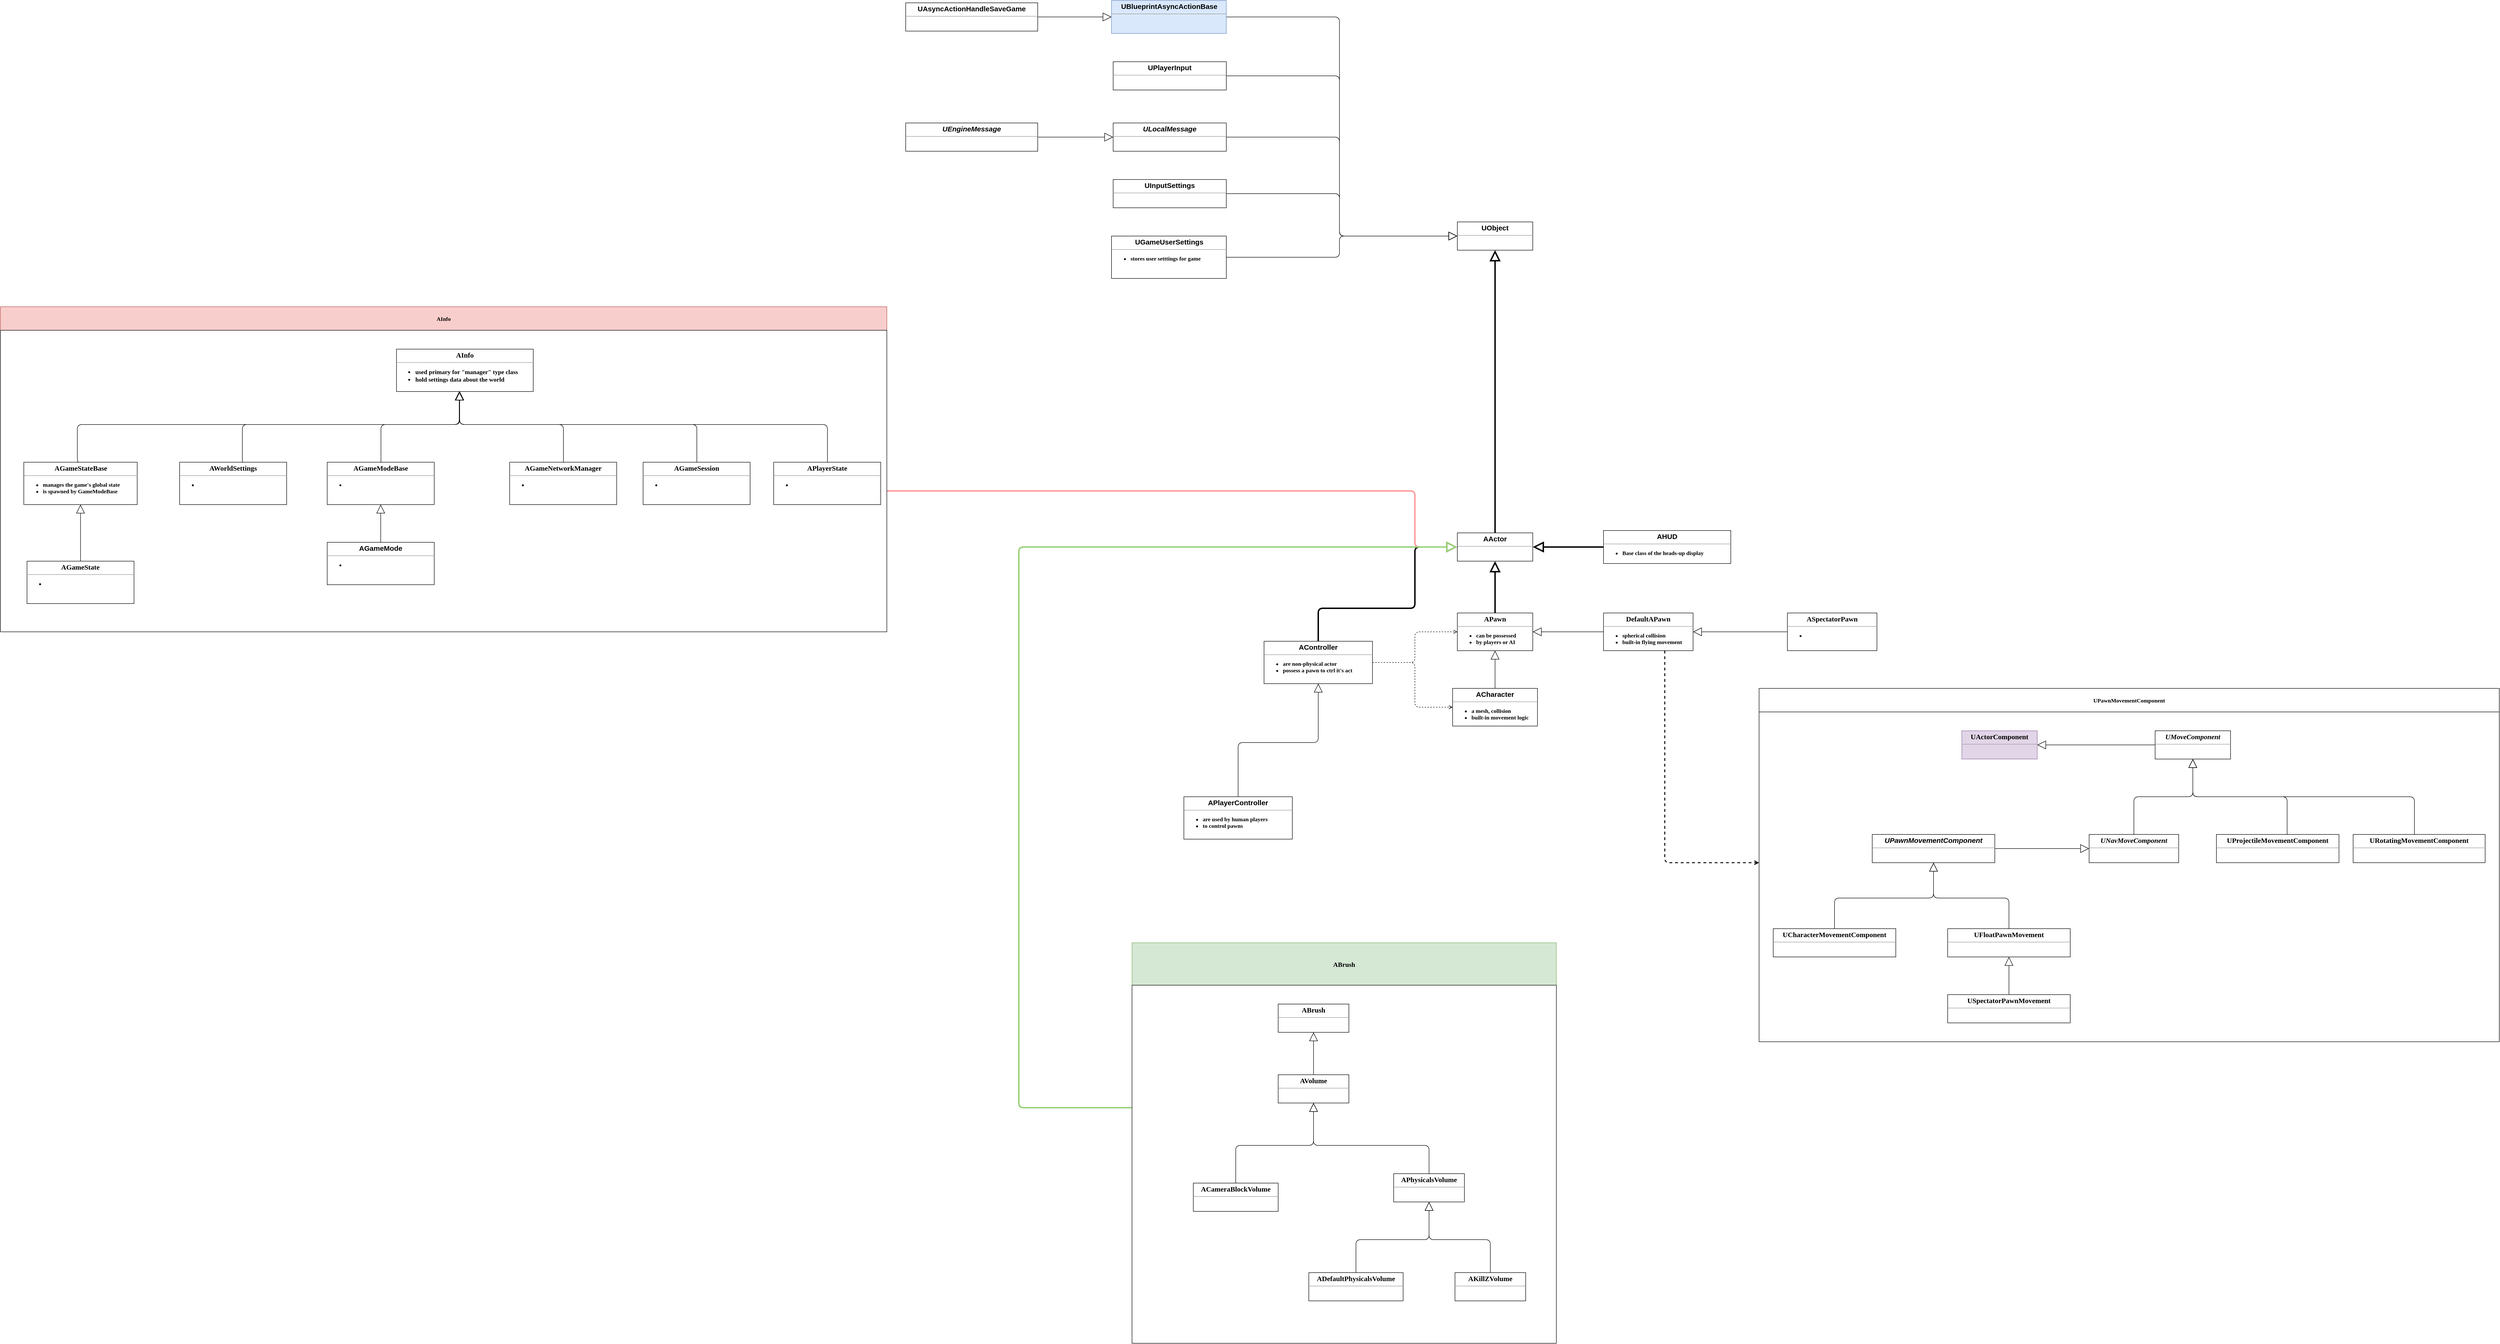 <mxfile version="15.4.0" type="device" pages="2"><diagram id="gjUZDpMeUHTU33q11Pwq" name="GameFramework"><mxGraphModel dx="5221" dy="2095" grid="1" gridSize="10" guides="1" tooltips="1" connect="1" arrows="1" fold="1" page="1" pageScale="1" pageWidth="827" pageHeight="1169" math="0" shadow="0"><root><mxCell id="0"/><mxCell id="1" parent="0"/><mxCell id="a5dRyL3xSHS90uPpfCt_-1" value="" style="edgeStyle=orthogonalEdgeStyle;rounded=0;orthogonalLoop=1;jettySize=auto;html=1;endSize=16;endArrow=block;endFill=0;strokeWidth=3;" edge="1" parent="1" source="a5dRyL3xSHS90uPpfCt_-6" target="a5dRyL3xSHS90uPpfCt_-11"><mxGeometry relative="1" as="geometry"/></mxCell><mxCell id="a5dRyL3xSHS90uPpfCt_-2" value="" style="edgeStyle=orthogonalEdgeStyle;rounded=1;orthogonalLoop=1;jettySize=auto;html=1;startArrow=block;startFill=0;endArrow=none;endFill=0;startSize=16;strokeWidth=3;" edge="1" parent="1" source="a5dRyL3xSHS90uPpfCt_-6" target="a5dRyL3xSHS90uPpfCt_-18"><mxGeometry relative="1" as="geometry"/></mxCell><mxCell id="a5dRyL3xSHS90uPpfCt_-3" value="" style="edgeStyle=orthogonalEdgeStyle;rounded=1;orthogonalLoop=1;jettySize=auto;html=1;fontFamily=Comic Sans MS;startArrow=block;startFill=0;endArrow=none;endFill=0;startSize=16;strokeWidth=3;" edge="1" parent="1" source="a5dRyL3xSHS90uPpfCt_-6" target="a5dRyL3xSHS90uPpfCt_-23"><mxGeometry relative="1" as="geometry"><Array as="points"><mxPoint x="-600" y="260"/><mxPoint x="-600" y="390"/><mxPoint x="-805" y="390"/></Array></mxGeometry></mxCell><mxCell id="a5dRyL3xSHS90uPpfCt_-4" value="" style="edgeStyle=orthogonalEdgeStyle;rounded=1;orthogonalLoop=1;jettySize=auto;html=1;fontFamily=Comic Sans MS;startArrow=block;startFill=0;endArrow=none;endFill=0;startSize=16;strokeWidth=3;" edge="1" parent="1" source="a5dRyL3xSHS90uPpfCt_-6" target="a5dRyL3xSHS90uPpfCt_-31"><mxGeometry relative="1" as="geometry"/></mxCell><mxCell id="a5dRyL3xSHS90uPpfCt_-5" style="edgeStyle=orthogonalEdgeStyle;rounded=1;orthogonalLoop=1;jettySize=auto;html=1;fontFamily=Comic Sans MS;startArrow=block;startFill=0;endArrow=none;endFill=0;startSize=16;strokeColor=#FF9999;strokeWidth=3;" edge="1" parent="1" source="a5dRyL3xSHS90uPpfCt_-6" target="a5dRyL3xSHS90uPpfCt_-36"><mxGeometry relative="1" as="geometry"><Array as="points"><mxPoint x="-600" y="260"/><mxPoint x="-600" y="141"/></Array></mxGeometry></mxCell><mxCell id="a5dRyL3xSHS90uPpfCt_-6" value="&lt;p style=&quot;margin: 0px ; margin-top: 4px ; text-align: center&quot;&gt;&lt;span style=&quot;font-size: 15px&quot;&gt;&lt;b&gt;AActor&lt;/b&gt;&lt;/span&gt;&lt;/p&gt;&lt;hr size=&quot;1&quot;&gt;&lt;p style=&quot;margin: 0px ; margin-left: 4px&quot;&gt;&lt;br&gt;&lt;/p&gt;&lt;p style=&quot;margin: 0px ; margin-left: 4px&quot;&gt;&lt;br&gt;&lt;/p&gt;" style="verticalAlign=top;align=left;overflow=fill;fontSize=12;fontFamily=Helvetica;html=1;fillColor=default;" vertex="1" parent="1"><mxGeometry x="-510" y="230" width="160" height="60" as="geometry"/></mxCell><mxCell id="a5dRyL3xSHS90uPpfCt_-7" style="edgeStyle=orthogonalEdgeStyle;rounded=1;orthogonalLoop=1;jettySize=auto;html=1;fontFamily=Comic Sans MS;startArrow=block;startFill=0;endArrow=none;endFill=0;startSize=16;" edge="1" parent="1" source="a5dRyL3xSHS90uPpfCt_-11" target="a5dRyL3xSHS90uPpfCt_-30"><mxGeometry relative="1" as="geometry"/></mxCell><mxCell id="a5dRyL3xSHS90uPpfCt_-8" value="" style="edgeStyle=orthogonalEdgeStyle;rounded=1;orthogonalLoop=1;jettySize=auto;html=1;fontFamily=Comic Sans MS;startArrow=block;startFill=0;endArrow=none;endFill=0;startSize=16;" edge="1" parent="1" source="a5dRyL3xSHS90uPpfCt_-11" target="a5dRyL3xSHS90uPpfCt_-32"><mxGeometry relative="1" as="geometry"><Array as="points"><mxPoint x="-760" y="-400"/><mxPoint x="-760" y="-490"/></Array></mxGeometry></mxCell><mxCell id="a5dRyL3xSHS90uPpfCt_-9" style="edgeStyle=orthogonalEdgeStyle;rounded=1;orthogonalLoop=1;jettySize=auto;html=1;entryX=1;entryY=0.5;entryDx=0;entryDy=0;fontFamily=Comic Sans MS;startArrow=block;startFill=0;endArrow=none;endFill=0;startSize=16;" edge="1" parent="1" source="a5dRyL3xSHS90uPpfCt_-11" target="a5dRyL3xSHS90uPpfCt_-28"><mxGeometry relative="1" as="geometry"/></mxCell><mxCell id="a5dRyL3xSHS90uPpfCt_-10" value="" style="edgeStyle=orthogonalEdgeStyle;rounded=1;orthogonalLoop=1;jettySize=auto;html=1;fontFamily=Comic Sans MS;startArrow=block;startFill=0;endArrow=none;endFill=0;startSize=16;strokeColor=#000000;" edge="1" parent="1" source="a5dRyL3xSHS90uPpfCt_-11" target="a5dRyL3xSHS90uPpfCt_-34"><mxGeometry relative="1" as="geometry"><Array as="points"><mxPoint x="-760" y="-400"/><mxPoint x="-760" y="-740"/></Array></mxGeometry></mxCell><mxCell id="a5dRyL3xSHS90uPpfCt_-11" value="&lt;p style=&quot;margin: 0px ; margin-top: 4px ; text-align: center&quot;&gt;&lt;span style=&quot;font-size: 15px&quot;&gt;&lt;b&gt;UObject&lt;/b&gt;&lt;/span&gt;&lt;/p&gt;&lt;hr size=&quot;1&quot;&gt;&lt;p style=&quot;margin: 0px ; margin-left: 4px&quot;&gt;&lt;br&gt;&lt;/p&gt;&lt;p style=&quot;margin: 0px ; margin-left: 4px&quot;&gt;&lt;br&gt;&lt;/p&gt;" style="verticalAlign=top;align=left;overflow=fill;fontSize=12;fontFamily=Helvetica;html=1;fillColor=default;" vertex="1" parent="1"><mxGeometry x="-510" y="-430" width="160" height="60" as="geometry"/></mxCell><mxCell id="a5dRyL3xSHS90uPpfCt_-12" value="&lt;p style=&quot;margin: 0px ; margin-top: 4px ; text-align: center&quot;&gt;&lt;span style=&quot;font-size: 15px&quot;&gt;&lt;b&gt;UAsyncActionHandleSaveGame&lt;/b&gt;&lt;/span&gt;&lt;/p&gt;&lt;hr size=&quot;1&quot;&gt;&lt;p style=&quot;margin: 0px ; margin-left: 4px&quot;&gt;&lt;br&gt;&lt;/p&gt;&lt;p style=&quot;margin: 0px ; margin-left: 4px&quot;&gt;&lt;br&gt;&lt;/p&gt;" style="verticalAlign=top;align=left;overflow=fill;fontSize=12;fontFamily=Helvetica;html=1;fillColor=default;" vertex="1" parent="1"><mxGeometry x="-1680" y="-895" width="280" height="60" as="geometry"/></mxCell><mxCell id="a5dRyL3xSHS90uPpfCt_-13" style="edgeStyle=orthogonalEdgeStyle;rounded=1;orthogonalLoop=1;jettySize=auto;html=1;fontFamily=Comic Sans MS;startArrow=block;startFill=0;endArrow=none;endFill=0;startSize=16;" edge="1" parent="1" source="a5dRyL3xSHS90uPpfCt_-15" target="a5dRyL3xSHS90uPpfCt_-12"><mxGeometry relative="1" as="geometry"/></mxCell><mxCell id="a5dRyL3xSHS90uPpfCt_-14" style="edgeStyle=orthogonalEdgeStyle;rounded=1;jumpStyle=arc;jumpSize=17;orthogonalLoop=1;jettySize=auto;html=1;entryX=0;entryY=0.5;entryDx=0;entryDy=0;fontFamily=Comic Sans MS;fontSize=14;startArrow=none;startFill=0;endArrow=block;endFill=0;startSize=6;endSize=16;sourcePerimeterSpacing=0;strokeColor=#000000;strokeWidth=1;" edge="1" parent="1" source="a5dRyL3xSHS90uPpfCt_-15" target="a5dRyL3xSHS90uPpfCt_-11"><mxGeometry relative="1" as="geometry"/></mxCell><mxCell id="a5dRyL3xSHS90uPpfCt_-15" value="&lt;p style=&quot;margin: 0px ; margin-top: 4px ; text-align: center&quot;&gt;&lt;span style=&quot;font-size: 15px&quot;&gt;&lt;b&gt;UBlueprintAsyncActionBase&lt;/b&gt;&lt;/span&gt;&lt;/p&gt;&lt;hr size=&quot;1&quot;&gt;&lt;p style=&quot;margin: 0px ; margin-left: 4px&quot;&gt;&lt;br&gt;&lt;/p&gt;&lt;p style=&quot;margin: 0px ; margin-left: 4px&quot;&gt;&lt;br&gt;&lt;/p&gt;" style="verticalAlign=top;align=left;overflow=fill;fontSize=12;fontFamily=Helvetica;html=1;fillColor=#dae8fc;strokeColor=#6c8ebf;" vertex="1" parent="1"><mxGeometry x="-1243.5" y="-900" width="243.5" height="70" as="geometry"/></mxCell><mxCell id="a5dRyL3xSHS90uPpfCt_-16" value="" style="edgeStyle=orthogonalEdgeStyle;rounded=1;orthogonalLoop=1;jettySize=auto;html=1;startArrow=block;startFill=0;endArrow=none;endFill=0;startSize=16;" edge="1" parent="1" source="a5dRyL3xSHS90uPpfCt_-18" target="a5dRyL3xSHS90uPpfCt_-19"><mxGeometry relative="1" as="geometry"/></mxCell><mxCell id="a5dRyL3xSHS90uPpfCt_-17" value="" style="edgeStyle=orthogonalEdgeStyle;rounded=1;orthogonalLoop=1;jettySize=auto;html=1;fontFamily=Comic Sans MS;startArrow=block;startFill=0;endArrow=none;endFill=0;startSize=16;" edge="1" parent="1" source="a5dRyL3xSHS90uPpfCt_-18" target="a5dRyL3xSHS90uPpfCt_-26"><mxGeometry relative="1" as="geometry"/></mxCell><mxCell id="a5dRyL3xSHS90uPpfCt_-18" value="&lt;p style=&quot;margin: 0px ; margin-top: 4px ; text-align: center&quot;&gt;&lt;span style=&quot;font-size: 15px&quot;&gt;&lt;span&gt;APawn&lt;/span&gt;&lt;/span&gt;&lt;/p&gt;&lt;hr size=&quot;1&quot;&gt;&lt;p style=&quot;margin: 0px ; margin-left: 4px&quot;&gt;&lt;ul&gt;&lt;li&gt;can be possessed&amp;nbsp;&lt;/li&gt;&lt;li&gt;by players or AI&lt;/li&gt;&lt;/ul&gt;&lt;/p&gt;&lt;p style=&quot;margin: 0px ; margin-left: 4px&quot;&gt;&lt;br&gt;&lt;/p&gt;" style="verticalAlign=top;align=left;overflow=fill;fontSize=12;fontFamily=Comic Sans MS;html=1;fillColor=default;fontStyle=1" vertex="1" parent="1"><mxGeometry x="-510" y="400" width="160" height="80" as="geometry"/></mxCell><mxCell id="a5dRyL3xSHS90uPpfCt_-19" value="&lt;p style=&quot;margin: 0px ; margin-top: 4px ; text-align: center&quot;&gt;&lt;span style=&quot;font-size: 15px&quot;&gt;&lt;b&gt;ACharacter&lt;/b&gt;&lt;/span&gt;&lt;/p&gt;&lt;hr size=&quot;1&quot;&gt;&lt;p style=&quot;margin: 0px ; margin-left: 4px&quot;&gt;&lt;ul&gt;&lt;li&gt;&lt;font face=&quot;Comic Sans MS&quot;&gt;&lt;b&gt;a mesh, collision&lt;/b&gt;&lt;/font&gt;&lt;/li&gt;&lt;li&gt;&lt;font face=&quot;Comic Sans MS&quot;&gt;&lt;b&gt;built-in movement logic&lt;/b&gt;&lt;/font&gt;&lt;/li&gt;&lt;/ul&gt;&lt;/p&gt;" style="verticalAlign=top;align=left;overflow=fill;fontSize=12;fontFamily=Helvetica;html=1;fillColor=default;" vertex="1" parent="1"><mxGeometry x="-520" y="560" width="180" height="80" as="geometry"/></mxCell><mxCell id="a5dRyL3xSHS90uPpfCt_-20" style="edgeStyle=orthogonalEdgeStyle;rounded=1;orthogonalLoop=1;jettySize=auto;html=1;fontFamily=Comic Sans MS;startArrow=none;startFill=0;endArrow=open;endFill=0;startSize=16;dashed=1;" edge="1" parent="1" source="a5dRyL3xSHS90uPpfCt_-23" target="a5dRyL3xSHS90uPpfCt_-18"><mxGeometry relative="1" as="geometry"><Array as="points"><mxPoint x="-600" y="505"/><mxPoint x="-600" y="440"/></Array></mxGeometry></mxCell><mxCell id="a5dRyL3xSHS90uPpfCt_-21" style="edgeStyle=orthogonalEdgeStyle;rounded=1;orthogonalLoop=1;jettySize=auto;html=1;entryX=0;entryY=0.5;entryDx=0;entryDy=0;fontFamily=Comic Sans MS;startArrow=none;startFill=0;endArrow=open;endFill=0;startSize=16;dashed=1;" edge="1" parent="1" source="a5dRyL3xSHS90uPpfCt_-23" target="a5dRyL3xSHS90uPpfCt_-19"><mxGeometry relative="1" as="geometry"><Array as="points"><mxPoint x="-600" y="505"/><mxPoint x="-600" y="600"/></Array></mxGeometry></mxCell><mxCell id="a5dRyL3xSHS90uPpfCt_-22" value="" style="edgeStyle=orthogonalEdgeStyle;rounded=1;orthogonalLoop=1;jettySize=auto;html=1;fontFamily=Comic Sans MS;startArrow=block;startFill=0;endArrow=none;endFill=0;startSize=16;" edge="1" parent="1" source="a5dRyL3xSHS90uPpfCt_-23" target="a5dRyL3xSHS90uPpfCt_-33"><mxGeometry relative="1" as="geometry"/></mxCell><mxCell id="a5dRyL3xSHS90uPpfCt_-23" value="&lt;p style=&quot;margin: 0px ; margin-top: 4px ; text-align: center&quot;&gt;&lt;span style=&quot;font-size: 15px&quot;&gt;&lt;b&gt;AController&lt;/b&gt;&lt;/span&gt;&lt;/p&gt;&lt;hr size=&quot;1&quot;&gt;&lt;p style=&quot;margin: 0px ; margin-left: 4px&quot;&gt;&lt;/p&gt;&lt;ul&gt;&lt;li&gt;&lt;font face=&quot;Comic Sans MS&quot;&gt;&lt;b&gt;are non-physical actor&lt;/b&gt;&lt;/font&gt;&lt;/li&gt;&lt;li&gt;&lt;font face=&quot;Comic Sans MS&quot;&gt;&lt;b&gt;possess a pawn to ctrl it's act&lt;/b&gt;&lt;/font&gt;&lt;/li&gt;&lt;/ul&gt;&lt;p&gt;&lt;/p&gt;&lt;p style=&quot;margin: 0px ; margin-left: 4px&quot;&gt;&lt;br&gt;&lt;/p&gt;" style="verticalAlign=top;align=left;overflow=fill;fontSize=12;fontFamily=Helvetica;html=1;fillColor=default;" vertex="1" parent="1"><mxGeometry x="-920" y="460" width="230" height="90" as="geometry"/></mxCell><mxCell id="a5dRyL3xSHS90uPpfCt_-24" style="edgeStyle=orthogonalEdgeStyle;rounded=1;orthogonalLoop=1;jettySize=auto;html=1;fontFamily=Comic Sans MS;startArrow=none;startFill=0;endArrow=open;endFill=0;startSize=16;strokeWidth=2;dashed=1;" edge="1" parent="1" source="a5dRyL3xSHS90uPpfCt_-26" target="a5dRyL3xSHS90uPpfCt_-56"><mxGeometry relative="1" as="geometry"><mxPoint x="-105" y="590" as="targetPoint"/><Array as="points"><mxPoint x="-70" y="930"/></Array></mxGeometry></mxCell><mxCell id="a5dRyL3xSHS90uPpfCt_-25" value="" style="edgeStyle=orthogonalEdgeStyle;rounded=1;orthogonalLoop=1;jettySize=auto;html=1;fontFamily=Comic Sans MS;startArrow=block;startFill=0;endArrow=none;endFill=0;startSize=16;" edge="1" parent="1" source="a5dRyL3xSHS90uPpfCt_-26" target="a5dRyL3xSHS90uPpfCt_-35"><mxGeometry relative="1" as="geometry"><Array as="points"><mxPoint x="355" y="440"/></Array></mxGeometry></mxCell><mxCell id="a5dRyL3xSHS90uPpfCt_-26" value="&lt;p style=&quot;margin: 0px ; margin-top: 4px ; text-align: center&quot;&gt;&lt;span style=&quot;font-size: 15px&quot;&gt;&lt;span&gt;DefaultAPawn&lt;/span&gt;&lt;/span&gt;&lt;/p&gt;&lt;hr size=&quot;1&quot;&gt;&lt;p style=&quot;margin: 0px ; margin-left: 4px&quot;&gt;&lt;/p&gt;&lt;ul&gt;&lt;li&gt;spherical collision&amp;nbsp;&lt;/li&gt;&lt;li&gt;built-in flying movement&lt;/li&gt;&lt;/ul&gt;&lt;p&gt;&lt;/p&gt;&lt;p style=&quot;margin: 0px ; margin-left: 4px&quot;&gt;&lt;br&gt;&lt;/p&gt;" style="verticalAlign=top;align=left;overflow=fill;fontSize=12;fontFamily=Comic Sans MS;html=1;fillColor=default;fontStyle=1" vertex="1" parent="1"><mxGeometry x="-200" y="400" width="190" height="80" as="geometry"/></mxCell><mxCell id="a5dRyL3xSHS90uPpfCt_-27" value="" style="edgeStyle=orthogonalEdgeStyle;rounded=1;orthogonalLoop=1;jettySize=auto;html=1;fontFamily=Comic Sans MS;startArrow=block;startFill=0;endArrow=none;endFill=0;startSize=16;" edge="1" parent="1" source="a5dRyL3xSHS90uPpfCt_-28" target="a5dRyL3xSHS90uPpfCt_-29"><mxGeometry relative="1" as="geometry"/></mxCell><mxCell id="a5dRyL3xSHS90uPpfCt_-28" value="&lt;p style=&quot;margin: 0px ; margin-top: 4px ; text-align: center&quot;&gt;&lt;span style=&quot;font-size: 15px&quot;&gt;&lt;b&gt;&lt;i&gt;ULocalMessage&lt;/i&gt;&lt;/b&gt;&lt;/span&gt;&lt;/p&gt;&lt;hr size=&quot;1&quot;&gt;&lt;p style=&quot;margin: 0px ; margin-left: 4px&quot;&gt;&lt;br&gt;&lt;/p&gt;&lt;p style=&quot;margin: 0px ; margin-left: 4px&quot;&gt;&lt;br&gt;&lt;/p&gt;" style="verticalAlign=top;align=left;overflow=fill;fontSize=12;fontFamily=Helvetica;html=1;fillColor=default;" vertex="1" parent="1"><mxGeometry x="-1240" y="-640" width="240" height="60" as="geometry"/></mxCell><mxCell id="a5dRyL3xSHS90uPpfCt_-29" value="&lt;p style=&quot;margin: 0px ; margin-top: 4px ; text-align: center&quot;&gt;&lt;span style=&quot;font-size: 15px&quot;&gt;&lt;b&gt;&lt;i&gt;UEngineMessage&lt;/i&gt;&lt;/b&gt;&lt;/span&gt;&lt;/p&gt;&lt;hr size=&quot;1&quot;&gt;&lt;p style=&quot;margin: 0px ; margin-left: 4px&quot;&gt;&lt;br&gt;&lt;/p&gt;&lt;p style=&quot;margin: 0px ; margin-left: 4px&quot;&gt;&lt;br&gt;&lt;/p&gt;" style="verticalAlign=top;align=left;overflow=fill;fontSize=12;fontFamily=Helvetica;html=1;fillColor=default;" vertex="1" parent="1"><mxGeometry x="-1680" y="-640" width="280" height="60" as="geometry"/></mxCell><mxCell id="a5dRyL3xSHS90uPpfCt_-30" value="&lt;p style=&quot;margin: 0px ; margin-top: 4px ; text-align: center&quot;&gt;&lt;span style=&quot;font-size: 15px&quot;&gt;&lt;b&gt;UGameUserSettings&lt;/b&gt;&lt;/span&gt;&lt;/p&gt;&lt;hr size=&quot;1&quot;&gt;&lt;p style=&quot;margin: 0px ; margin-left: 4px&quot;&gt;&lt;/p&gt;&lt;ul&gt;&lt;li&gt;&lt;font face=&quot;Comic Sans MS&quot;&gt;&lt;b&gt;stores user setttings for game&lt;/b&gt;&lt;/font&gt;&lt;/li&gt;&lt;/ul&gt;&lt;p&gt;&lt;/p&gt;&lt;p style=&quot;margin: 0px ; margin-left: 4px&quot;&gt;&lt;br&gt;&lt;/p&gt;" style="verticalAlign=top;align=left;overflow=fill;fontSize=12;fontFamily=Helvetica;html=1;fillColor=default;" vertex="1" parent="1"><mxGeometry x="-1243.5" y="-400" width="243.5" height="90" as="geometry"/></mxCell><mxCell id="a5dRyL3xSHS90uPpfCt_-31" value="&lt;p style=&quot;margin: 0px ; margin-top: 4px ; text-align: center&quot;&gt;&lt;span style=&quot;font-size: 15px&quot;&gt;&lt;b&gt;AHUD&lt;/b&gt;&lt;/span&gt;&lt;/p&gt;&lt;hr size=&quot;1&quot;&gt;&lt;p style=&quot;margin: 0px ; margin-left: 4px&quot;&gt;&lt;/p&gt;&lt;ul&gt;&lt;li&gt;&lt;font face=&quot;Comic Sans MS&quot;&gt;&lt;b&gt;Base class of the heads-up display&lt;br&gt;&lt;/b&gt;&lt;/font&gt;&lt;/li&gt;&lt;/ul&gt;&lt;p&gt;&lt;/p&gt;&lt;p style=&quot;margin: 0px ; margin-left: 4px&quot;&gt;&lt;br&gt;&lt;/p&gt;" style="verticalAlign=top;align=left;overflow=fill;fontSize=12;fontFamily=Helvetica;html=1;fillColor=default;" vertex="1" parent="1"><mxGeometry x="-200" y="225" width="270" height="70" as="geometry"/></mxCell><mxCell id="a5dRyL3xSHS90uPpfCt_-32" value="&lt;p style=&quot;margin: 0px ; margin-top: 4px ; text-align: center&quot;&gt;&lt;span style=&quot;font-size: 15px&quot;&gt;&lt;b&gt;UInputSettings&lt;/b&gt;&lt;/span&gt;&lt;/p&gt;&lt;hr size=&quot;1&quot;&gt;&lt;p style=&quot;margin: 0px ; margin-left: 4px&quot;&gt;&lt;br&gt;&lt;/p&gt;&lt;p style=&quot;margin: 0px ; margin-left: 4px&quot;&gt;&lt;br&gt;&lt;/p&gt;" style="verticalAlign=top;align=left;overflow=fill;fontSize=12;fontFamily=Helvetica;html=1;fillColor=default;" vertex="1" parent="1"><mxGeometry x="-1240" y="-520" width="240" height="60" as="geometry"/></mxCell><mxCell id="a5dRyL3xSHS90uPpfCt_-33" value="&lt;p style=&quot;margin: 0px ; margin-top: 4px ; text-align: center&quot;&gt;&lt;span style=&quot;font-size: 15px&quot;&gt;&lt;b&gt;APlayerController&lt;/b&gt;&lt;/span&gt;&lt;/p&gt;&lt;hr size=&quot;1&quot;&gt;&lt;p style=&quot;margin: 0px ; margin-left: 4px&quot;&gt;&lt;/p&gt;&lt;ul&gt;&lt;li&gt;&lt;font face=&quot;Comic Sans MS&quot;&gt;&lt;b&gt;are used by human players&amp;nbsp;&lt;/b&gt;&lt;/font&gt;&lt;/li&gt;&lt;li&gt;&lt;font face=&quot;Comic Sans MS&quot;&gt;&lt;b&gt;to control pawns&lt;/b&gt;&lt;/font&gt;&lt;/li&gt;&lt;/ul&gt;&lt;p&gt;&lt;/p&gt;&lt;p style=&quot;margin: 0px ; margin-left: 4px&quot;&gt;&lt;br&gt;&lt;/p&gt;" style="verticalAlign=top;align=left;overflow=fill;fontSize=12;fontFamily=Helvetica;html=1;fillColor=default;" vertex="1" parent="1"><mxGeometry x="-1090" y="790" width="230" height="90" as="geometry"/></mxCell><mxCell id="a5dRyL3xSHS90uPpfCt_-34" value="&lt;p style=&quot;margin: 0px ; margin-top: 4px ; text-align: center&quot;&gt;&lt;span style=&quot;font-size: 15px&quot;&gt;&lt;b&gt;UPlayerInput&lt;/b&gt;&lt;/span&gt;&lt;/p&gt;&lt;hr size=&quot;1&quot;&gt;&lt;p style=&quot;margin: 0px ; margin-left: 4px&quot;&gt;&lt;br&gt;&lt;/p&gt;&lt;p style=&quot;margin: 0px ; margin-left: 4px&quot;&gt;&lt;br&gt;&lt;/p&gt;" style="verticalAlign=top;align=left;overflow=fill;fontSize=12;fontFamily=Helvetica;html=1;fillColor=default;" vertex="1" parent="1"><mxGeometry x="-1240" y="-770" width="240" height="60" as="geometry"/></mxCell><mxCell id="a5dRyL3xSHS90uPpfCt_-35" value="&lt;p style=&quot;margin: 0px ; margin-top: 4px ; text-align: center&quot;&gt;&lt;span style=&quot;font-size: 15px&quot;&gt;ASpectatorPawn&lt;/span&gt;&lt;/p&gt;&lt;hr size=&quot;1&quot;&gt;&lt;p style=&quot;margin: 0px ; margin-left: 4px&quot;&gt;&lt;/p&gt;&lt;ul&gt;&lt;li&gt;&lt;br&gt;&lt;/li&gt;&lt;/ul&gt;&lt;p&gt;&lt;/p&gt;&lt;p style=&quot;margin: 0px ; margin-left: 4px&quot;&gt;&lt;br&gt;&lt;/p&gt;" style="verticalAlign=top;align=left;overflow=fill;fontSize=12;fontFamily=Comic Sans MS;html=1;fillColor=default;fontStyle=1" vertex="1" parent="1"><mxGeometry x="190" y="400" width="190" height="80" as="geometry"/></mxCell><mxCell id="a5dRyL3xSHS90uPpfCt_-36" value="AInfo" style="swimlane;fontFamily=Comic Sans MS;align=center;startSize=50;fillColor=#f8cecc;strokeColor=#b85450;" vertex="1" parent="1"><mxGeometry x="-3600" y="-250" width="1880" height="690" as="geometry"><mxRectangle x="-860" y="220" width="140" height="50" as="alternateBounds"/></mxGeometry></mxCell><mxCell id="a5dRyL3xSHS90uPpfCt_-37" value="" style="group;" vertex="1" connectable="0" parent="a5dRyL3xSHS90uPpfCt_-36"><mxGeometry y="50" width="1880" height="640" as="geometry"/></mxCell><mxCell id="a5dRyL3xSHS90uPpfCt_-38" value="" style="rounded=0;whiteSpace=wrap;html=1;fontFamily=Comic Sans MS;align=center;" vertex="1" parent="a5dRyL3xSHS90uPpfCt_-37"><mxGeometry width="1880" height="640" as="geometry"/></mxCell><mxCell id="a5dRyL3xSHS90uPpfCt_-39" value="&lt;p style=&quot;margin: 0px ; margin-top: 4px ; text-align: center&quot;&gt;&lt;span style=&quot;font-size: 15px&quot;&gt;&lt;b&gt;&lt;font face=&quot;Comic Sans MS&quot;&gt;AGameModeBase&lt;/font&gt;&lt;/b&gt;&lt;/span&gt;&lt;/p&gt;&lt;hr size=&quot;1&quot;&gt;&lt;p style=&quot;margin: 0px ; margin-left: 4px&quot;&gt;&lt;/p&gt;&lt;ul&gt;&lt;li&gt;&lt;br&gt;&lt;/li&gt;&lt;/ul&gt;&lt;p&gt;&lt;/p&gt;&lt;p style=&quot;margin: 0px ; margin-left: 4px&quot;&gt;&lt;br&gt;&lt;/p&gt;" style="verticalAlign=top;align=left;overflow=fill;fontSize=12;fontFamily=Helvetica;html=1;fillColor=default;" vertex="1" parent="a5dRyL3xSHS90uPpfCt_-37"><mxGeometry x="693" y="280" width="227" height="90" as="geometry"/></mxCell><mxCell id="a5dRyL3xSHS90uPpfCt_-40" value="&lt;p style=&quot;margin: 0px ; margin-top: 4px ; text-align: center&quot;&gt;&lt;span style=&quot;font-size: 15px&quot;&gt;&lt;b&gt;AGameMode&lt;/b&gt;&lt;/span&gt;&lt;/p&gt;&lt;hr size=&quot;1&quot;&gt;&lt;p style=&quot;margin: 0px ; margin-left: 4px&quot;&gt;&lt;/p&gt;&lt;ul&gt;&lt;li&gt;&lt;br&gt;&lt;/li&gt;&lt;/ul&gt;&lt;p&gt;&lt;/p&gt;&lt;p style=&quot;margin: 0px ; margin-left: 4px&quot;&gt;&lt;br&gt;&lt;/p&gt;" style="verticalAlign=top;align=left;overflow=fill;fontSize=12;fontFamily=Helvetica;html=1;fillColor=default;" vertex="1" parent="a5dRyL3xSHS90uPpfCt_-37"><mxGeometry x="693" y="450" width="227" height="90" as="geometry"/></mxCell><mxCell id="a5dRyL3xSHS90uPpfCt_-41" value="" style="edgeStyle=orthogonalEdgeStyle;rounded=1;orthogonalLoop=1;jettySize=auto;html=1;fontFamily=Comic Sans MS;startArrow=block;startFill=0;endArrow=none;endFill=0;startSize=16;" edge="1" parent="a5dRyL3xSHS90uPpfCt_-37" source="a5dRyL3xSHS90uPpfCt_-39" target="a5dRyL3xSHS90uPpfCt_-40"><mxGeometry relative="1" as="geometry"/></mxCell><mxCell id="a5dRyL3xSHS90uPpfCt_-42" style="edgeStyle=orthogonalEdgeStyle;rounded=1;orthogonalLoop=1;jettySize=auto;html=1;fontFamily=Comic Sans MS;startArrow=block;startFill=0;endArrow=none;endFill=0;startSize=16;" edge="1" parent="a5dRyL3xSHS90uPpfCt_-37" source="a5dRyL3xSHS90uPpfCt_-43" target="a5dRyL3xSHS90uPpfCt_-39"><mxGeometry relative="1" as="geometry"><Array as="points"><mxPoint x="974" y="200"/><mxPoint x="807" y="200"/></Array></mxGeometry></mxCell><mxCell id="a5dRyL3xSHS90uPpfCt_-43" value="&lt;p style=&quot;margin: 0px ; margin-top: 4px ; text-align: center&quot;&gt;&lt;span style=&quot;font-size: 15px&quot;&gt;&lt;b&gt;&lt;font face=&quot;Comic Sans MS&quot;&gt;AInfo&lt;/font&gt;&lt;/b&gt;&lt;/span&gt;&lt;/p&gt;&lt;hr size=&quot;1&quot;&gt;&lt;p style=&quot;margin: 0px ; margin-left: 4px&quot;&gt;&lt;/p&gt;&lt;ul&gt;&lt;li style=&quot;font-size: 13px&quot;&gt;&lt;font face=&quot;Comic Sans MS&quot;&gt;&lt;b&gt;used primary for &quot;manager&quot; type class&lt;/b&gt;&lt;/font&gt;&lt;/li&gt;&lt;li style=&quot;font-size: 13px&quot;&gt;&lt;font face=&quot;Comic Sans MS&quot;&gt;&lt;b&gt;hold settings data about the world&lt;/b&gt;&lt;/font&gt;&lt;/li&gt;&lt;/ul&gt;&lt;p&gt;&lt;/p&gt;&lt;p style=&quot;margin: 0px ; margin-left: 4px&quot;&gt;&lt;br&gt;&lt;/p&gt;" style="verticalAlign=top;align=left;overflow=fill;fontSize=12;fontFamily=Helvetica;html=1;fillColor=default;" vertex="1" parent="a5dRyL3xSHS90uPpfCt_-37"><mxGeometry x="840" y="40" width="290" height="90" as="geometry"/></mxCell><mxCell id="a5dRyL3xSHS90uPpfCt_-44" value="&lt;p style=&quot;margin: 0px ; margin-top: 4px ; text-align: center&quot;&gt;&lt;span style=&quot;font-size: 15px&quot;&gt;&lt;b&gt;&lt;font face=&quot;Comic Sans MS&quot;&gt;AGameNetworkManager&lt;/font&gt;&lt;/b&gt;&lt;/span&gt;&lt;/p&gt;&lt;hr size=&quot;1&quot;&gt;&lt;p style=&quot;margin: 0px ; margin-left: 4px&quot;&gt;&lt;/p&gt;&lt;ul&gt;&lt;li&gt;&lt;br&gt;&lt;/li&gt;&lt;/ul&gt;&lt;p&gt;&lt;/p&gt;&lt;p style=&quot;margin: 0px ; margin-left: 4px&quot;&gt;&lt;br&gt;&lt;/p&gt;" style="verticalAlign=top;align=left;overflow=fill;fontSize=12;fontFamily=Helvetica;html=1;fillColor=default;" vertex="1" parent="a5dRyL3xSHS90uPpfCt_-37"><mxGeometry x="1080" y="280" width="227" height="90" as="geometry"/></mxCell><mxCell id="a5dRyL3xSHS90uPpfCt_-45" value="" style="edgeStyle=orthogonalEdgeStyle;rounded=1;orthogonalLoop=1;jettySize=auto;html=1;fontFamily=Comic Sans MS;startArrow=block;startFill=0;endArrow=none;endFill=0;startSize=16;" edge="1" parent="a5dRyL3xSHS90uPpfCt_-37" source="a5dRyL3xSHS90uPpfCt_-43" target="a5dRyL3xSHS90uPpfCt_-44"><mxGeometry relative="1" as="geometry"><Array as="points"><mxPoint x="974" y="200"/><mxPoint x="1194" y="200"/></Array></mxGeometry></mxCell><mxCell id="a5dRyL3xSHS90uPpfCt_-46" value="&lt;p style=&quot;margin: 0px ; margin-top: 4px ; text-align: center&quot;&gt;&lt;span style=&quot;font-size: 15px&quot;&gt;&lt;b&gt;&lt;font face=&quot;Comic Sans MS&quot;&gt;AGameSession&lt;/font&gt;&lt;/b&gt;&lt;/span&gt;&lt;/p&gt;&lt;hr size=&quot;1&quot;&gt;&lt;p style=&quot;margin: 0px ; margin-left: 4px&quot;&gt;&lt;/p&gt;&lt;ul&gt;&lt;li&gt;&lt;br&gt;&lt;/li&gt;&lt;/ul&gt;&lt;p&gt;&lt;/p&gt;&lt;p style=&quot;margin: 0px ; margin-left: 4px&quot;&gt;&lt;br&gt;&lt;/p&gt;" style="verticalAlign=top;align=left;overflow=fill;fontSize=12;fontFamily=Helvetica;html=1;fillColor=default;" vertex="1" parent="a5dRyL3xSHS90uPpfCt_-37"><mxGeometry x="1363" y="280" width="227" height="90" as="geometry"/></mxCell><mxCell id="a5dRyL3xSHS90uPpfCt_-47" value="" style="edgeStyle=orthogonalEdgeStyle;rounded=1;orthogonalLoop=1;jettySize=auto;html=1;fontFamily=Comic Sans MS;startArrow=block;startFill=0;endArrow=none;endFill=0;startSize=16;" edge="1" parent="a5dRyL3xSHS90uPpfCt_-37" source="a5dRyL3xSHS90uPpfCt_-43" target="a5dRyL3xSHS90uPpfCt_-46"><mxGeometry relative="1" as="geometry"><Array as="points"><mxPoint x="974" y="200"/><mxPoint x="1477" y="200"/></Array></mxGeometry></mxCell><mxCell id="a5dRyL3xSHS90uPpfCt_-48" value="&lt;p style=&quot;margin: 0px ; margin-top: 4px ; text-align: center&quot;&gt;&lt;span style=&quot;font-size: 15px&quot;&gt;&lt;b&gt;&lt;font face=&quot;Comic Sans MS&quot;&gt;AGameStateBase&lt;/font&gt;&lt;/b&gt;&lt;/span&gt;&lt;/p&gt;&lt;hr size=&quot;1&quot;&gt;&lt;p style=&quot;margin: 0px ; margin-left: 4px&quot;&gt;&lt;/p&gt;&lt;ul&gt;&lt;li&gt;&lt;font face=&quot;Comic Sans MS&quot;&gt;&lt;b&gt;manages the game's global state&lt;/b&gt;&lt;/font&gt;&lt;/li&gt;&lt;li&gt;&lt;font face=&quot;Comic Sans MS&quot;&gt;&lt;b&gt;is spawned by GameModeBase&lt;/b&gt;&lt;/font&gt;&lt;/li&gt;&lt;/ul&gt;&lt;p&gt;&lt;/p&gt;&lt;p style=&quot;margin: 0px ; margin-left: 4px&quot;&gt;&lt;br&gt;&lt;/p&gt;" style="verticalAlign=top;align=left;overflow=fill;fontSize=12;fontFamily=Helvetica;html=1;fillColor=default;" vertex="1" parent="a5dRyL3xSHS90uPpfCt_-37"><mxGeometry x="49.5" y="280" width="240.5" height="90" as="geometry"/></mxCell><mxCell id="a5dRyL3xSHS90uPpfCt_-49" style="edgeStyle=orthogonalEdgeStyle;rounded=1;orthogonalLoop=1;jettySize=auto;html=1;entryX=0.5;entryY=0;entryDx=0;entryDy=0;fontFamily=Comic Sans MS;startArrow=block;startFill=0;endArrow=none;endFill=0;startSize=16;" edge="1" parent="a5dRyL3xSHS90uPpfCt_-37" source="a5dRyL3xSHS90uPpfCt_-43" target="a5dRyL3xSHS90uPpfCt_-48"><mxGeometry relative="1" as="geometry"><Array as="points"><mxPoint x="973" y="200"/><mxPoint x="163" y="200"/></Array></mxGeometry></mxCell><mxCell id="a5dRyL3xSHS90uPpfCt_-50" value="&lt;p style=&quot;margin: 0px ; margin-top: 4px ; text-align: center&quot;&gt;&lt;span style=&quot;font-size: 15px&quot;&gt;&lt;b&gt;&lt;font face=&quot;Comic Sans MS&quot;&gt;AGameState&lt;/font&gt;&lt;/b&gt;&lt;/span&gt;&lt;/p&gt;&lt;hr size=&quot;1&quot;&gt;&lt;p style=&quot;margin: 0px ; margin-left: 4px&quot;&gt;&lt;/p&gt;&lt;ul&gt;&lt;li&gt;&lt;br&gt;&lt;/li&gt;&lt;/ul&gt;&lt;p&gt;&lt;/p&gt;&lt;p style=&quot;margin: 0px ; margin-left: 4px&quot;&gt;&lt;br&gt;&lt;/p&gt;" style="verticalAlign=top;align=left;overflow=fill;fontSize=12;fontFamily=Helvetica;html=1;fillColor=default;" vertex="1" parent="a5dRyL3xSHS90uPpfCt_-37"><mxGeometry x="56.25" y="490" width="227" height="90" as="geometry"/></mxCell><mxCell id="a5dRyL3xSHS90uPpfCt_-51" value="" style="edgeStyle=orthogonalEdgeStyle;rounded=1;orthogonalLoop=1;jettySize=auto;html=1;fontFamily=Comic Sans MS;startArrow=block;startFill=0;endArrow=none;endFill=0;startSize=16;" edge="1" parent="a5dRyL3xSHS90uPpfCt_-37" source="a5dRyL3xSHS90uPpfCt_-48" target="a5dRyL3xSHS90uPpfCt_-50"><mxGeometry relative="1" as="geometry"/></mxCell><mxCell id="a5dRyL3xSHS90uPpfCt_-52" value="&lt;p style=&quot;margin: 0px ; margin-top: 4px ; text-align: center&quot;&gt;&lt;span style=&quot;font-size: 15px&quot;&gt;&lt;b&gt;&lt;font face=&quot;Comic Sans MS&quot;&gt;APlayerState&lt;/font&gt;&lt;/b&gt;&lt;/span&gt;&lt;/p&gt;&lt;hr size=&quot;1&quot;&gt;&lt;p style=&quot;margin: 0px ; margin-left: 4px&quot;&gt;&lt;/p&gt;&lt;ul&gt;&lt;li&gt;&lt;br&gt;&lt;/li&gt;&lt;/ul&gt;&lt;p&gt;&lt;/p&gt;&lt;p style=&quot;margin: 0px ; margin-left: 4px&quot;&gt;&lt;br&gt;&lt;/p&gt;" style="verticalAlign=top;align=left;overflow=fill;fontSize=12;fontFamily=Helvetica;html=1;fillColor=default;" vertex="1" parent="a5dRyL3xSHS90uPpfCt_-37"><mxGeometry x="1640" y="280" width="227" height="90" as="geometry"/></mxCell><mxCell id="a5dRyL3xSHS90uPpfCt_-53" value="" style="edgeStyle=orthogonalEdgeStyle;rounded=1;orthogonalLoop=1;jettySize=auto;html=1;fontFamily=Comic Sans MS;startArrow=block;startFill=0;endArrow=none;endFill=0;startSize=16;" edge="1" parent="a5dRyL3xSHS90uPpfCt_-37" source="a5dRyL3xSHS90uPpfCt_-43" target="a5dRyL3xSHS90uPpfCt_-52"><mxGeometry relative="1" as="geometry"><Array as="points"><mxPoint x="974" y="200"/><mxPoint x="1754" y="200"/></Array></mxGeometry></mxCell><mxCell id="a5dRyL3xSHS90uPpfCt_-54" value="&lt;p style=&quot;margin: 0px ; margin-top: 4px ; text-align: center&quot;&gt;&lt;span style=&quot;font-size: 15px&quot;&gt;&lt;b&gt;&lt;font face=&quot;Comic Sans MS&quot;&gt;AWorldSettings&lt;/font&gt;&lt;/b&gt;&lt;/span&gt;&lt;/p&gt;&lt;hr size=&quot;1&quot;&gt;&lt;p style=&quot;margin: 0px ; margin-left: 4px&quot;&gt;&lt;/p&gt;&lt;ul&gt;&lt;li&gt;&lt;br&gt;&lt;/li&gt;&lt;/ul&gt;&lt;p&gt;&lt;/p&gt;&lt;p style=&quot;margin: 0px ; margin-left: 4px&quot;&gt;&lt;br&gt;&lt;/p&gt;" style="verticalAlign=top;align=left;overflow=fill;fontSize=12;fontFamily=Helvetica;html=1;fillColor=default;" vertex="1" parent="a5dRyL3xSHS90uPpfCt_-37"><mxGeometry x="380" y="280" width="227" height="90" as="geometry"/></mxCell><mxCell id="a5dRyL3xSHS90uPpfCt_-55" value="" style="edgeStyle=orthogonalEdgeStyle;rounded=1;orthogonalLoop=1;jettySize=auto;html=1;fontFamily=Comic Sans MS;startArrow=block;startFill=0;endArrow=none;endFill=0;startSize=16;" edge="1" parent="a5dRyL3xSHS90uPpfCt_-37" source="a5dRyL3xSHS90uPpfCt_-43" target="a5dRyL3xSHS90uPpfCt_-54"><mxGeometry relative="1" as="geometry"><Array as="points"><mxPoint x="973" y="200"/><mxPoint x="513" y="200"/></Array></mxGeometry></mxCell><mxCell id="a5dRyL3xSHS90uPpfCt_-56" value="UPawnMovementComponent" style="swimlane;fontFamily=Comic Sans MS;align=center;startSize=50;" vertex="1" parent="1"><mxGeometry x="130" y="560" width="1570" height="750" as="geometry"><mxRectangle y="575" width="190" height="50" as="alternateBounds"/></mxGeometry></mxCell><mxCell id="a5dRyL3xSHS90uPpfCt_-57" value="" style="group;fillColor=#dae8fc;strokeColor=#6c8ebf;" vertex="1" connectable="0" parent="a5dRyL3xSHS90uPpfCt_-56"><mxGeometry y="50" width="1570" height="700" as="geometry"/></mxCell><mxCell id="a5dRyL3xSHS90uPpfCt_-58" value="" style="rounded=0;whiteSpace=wrap;html=1;fontFamily=Comic Sans MS;align=center;" vertex="1" parent="a5dRyL3xSHS90uPpfCt_-57"><mxGeometry width="1570" height="700" as="geometry"/></mxCell><mxCell id="a5dRyL3xSHS90uPpfCt_-59" value="&lt;p style=&quot;margin: 0px ; margin-top: 4px ; text-align: center&quot;&gt;&lt;span style=&quot;font-size: 15px&quot;&gt;&lt;b&gt;&lt;i&gt;UPawnMovementComponent&lt;/i&gt;&lt;/b&gt;&lt;/span&gt;&lt;/p&gt;&lt;hr size=&quot;1&quot;&gt;&lt;p style=&quot;margin: 0px ; margin-left: 4px&quot;&gt;&lt;br&gt;&lt;/p&gt;&lt;p style=&quot;margin: 0px ; margin-left: 4px&quot;&gt;&lt;br&gt;&lt;/p&gt;" style="verticalAlign=top;align=left;overflow=fill;fontSize=12;fontFamily=Helvetica;html=1;fillColor=default;" vertex="1" parent="a5dRyL3xSHS90uPpfCt_-57"><mxGeometry x="240" y="260" width="260" height="60" as="geometry"/></mxCell><mxCell id="a5dRyL3xSHS90uPpfCt_-60" value="&lt;p style=&quot;margin: 0px ; margin-top: 4px ; text-align: center&quot;&gt;&lt;span style=&quot;font-size: 15px&quot;&gt;&lt;b&gt;&lt;font face=&quot;Comic Sans MS&quot;&gt;UCharacterMovementComponent&lt;/font&gt;&lt;/b&gt;&lt;/span&gt;&lt;/p&gt;&lt;hr size=&quot;1&quot;&gt;&lt;p style=&quot;margin: 0px ; margin-left: 4px&quot;&gt;&lt;br&gt;&lt;/p&gt;&lt;p style=&quot;margin: 0px ; margin-left: 4px&quot;&gt;&lt;br&gt;&lt;/p&gt;" style="verticalAlign=top;align=left;overflow=fill;fontSize=12;fontFamily=Helvetica;html=1;fillColor=default;" vertex="1" parent="a5dRyL3xSHS90uPpfCt_-57"><mxGeometry x="30" y="460" width="260" height="60" as="geometry"/></mxCell><mxCell id="a5dRyL3xSHS90uPpfCt_-61" style="edgeStyle=orthogonalEdgeStyle;rounded=1;orthogonalLoop=1;jettySize=auto;html=1;fontFamily=Comic Sans MS;startArrow=block;startFill=0;endArrow=none;endFill=0;startSize=16;" edge="1" parent="a5dRyL3xSHS90uPpfCt_-57" source="a5dRyL3xSHS90uPpfCt_-59" target="a5dRyL3xSHS90uPpfCt_-60"><mxGeometry relative="1" as="geometry"/></mxCell><mxCell id="a5dRyL3xSHS90uPpfCt_-62" value="&lt;p style=&quot;margin: 0px ; margin-top: 4px ; text-align: center&quot;&gt;&lt;span style=&quot;font-size: 15px&quot;&gt;&lt;b&gt;&lt;font face=&quot;Comic Sans MS&quot;&gt;UFloatPawnMovement&lt;/font&gt;&lt;/b&gt;&lt;/span&gt;&lt;/p&gt;&lt;hr size=&quot;1&quot;&gt;&lt;p style=&quot;margin: 0px ; margin-left: 4px&quot;&gt;&lt;br&gt;&lt;/p&gt;&lt;p style=&quot;margin: 0px ; margin-left: 4px&quot;&gt;&lt;br&gt;&lt;/p&gt;" style="verticalAlign=top;align=left;overflow=fill;fontSize=12;fontFamily=Helvetica;html=1;fillColor=default;" vertex="1" parent="a5dRyL3xSHS90uPpfCt_-57"><mxGeometry x="400" y="460" width="260" height="60" as="geometry"/></mxCell><mxCell id="a5dRyL3xSHS90uPpfCt_-63" value="" style="edgeStyle=orthogonalEdgeStyle;rounded=1;orthogonalLoop=1;jettySize=auto;html=1;fontFamily=Comic Sans MS;startArrow=block;startFill=0;endArrow=none;endFill=0;startSize=16;" edge="1" parent="a5dRyL3xSHS90uPpfCt_-57" source="a5dRyL3xSHS90uPpfCt_-59" target="a5dRyL3xSHS90uPpfCt_-62"><mxGeometry relative="1" as="geometry"/></mxCell><mxCell id="a5dRyL3xSHS90uPpfCt_-64" value="&lt;p style=&quot;margin: 0px ; margin-top: 4px ; text-align: center&quot;&gt;&lt;span style=&quot;font-size: 15px&quot;&gt;&lt;b&gt;&lt;font face=&quot;Comic Sans MS&quot;&gt;UActorComponent&lt;/font&gt;&lt;/b&gt;&lt;/span&gt;&lt;/p&gt;&lt;hr size=&quot;1&quot;&gt;&lt;p style=&quot;margin: 0px ; margin-left: 4px&quot;&gt;&lt;br&gt;&lt;/p&gt;&lt;p style=&quot;margin: 0px ; margin-left: 4px&quot;&gt;&lt;br&gt;&lt;/p&gt;" style="verticalAlign=top;align=left;overflow=fill;fontSize=12;fontFamily=Helvetica;html=1;fillColor=#e1d5e7;strokeColor=#9673a6;" vertex="1" parent="a5dRyL3xSHS90uPpfCt_-57"><mxGeometry x="430" y="40" width="160" height="60" as="geometry"/></mxCell><mxCell id="a5dRyL3xSHS90uPpfCt_-65" value="&lt;p style=&quot;margin: 0px ; margin-top: 4px ; text-align: center&quot;&gt;&lt;span style=&quot;font-size: 15px&quot;&gt;&lt;b&gt;&lt;i&gt;&lt;font face=&quot;Comic Sans MS&quot;&gt;UMoveComponent&lt;/font&gt;&lt;/i&gt;&lt;/b&gt;&lt;/span&gt;&lt;/p&gt;&lt;hr size=&quot;1&quot;&gt;&lt;p style=&quot;margin: 0px ; margin-left: 4px&quot;&gt;&lt;br&gt;&lt;/p&gt;&lt;p style=&quot;margin: 0px ; margin-left: 4px&quot;&gt;&lt;br&gt;&lt;/p&gt;" style="verticalAlign=top;align=left;overflow=fill;fontSize=12;fontFamily=Helvetica;html=1;fillColor=default;" vertex="1" parent="a5dRyL3xSHS90uPpfCt_-57"><mxGeometry x="840" y="40" width="160" height="60" as="geometry"/></mxCell><mxCell id="a5dRyL3xSHS90uPpfCt_-66" value="" style="edgeStyle=orthogonalEdgeStyle;rounded=1;orthogonalLoop=1;jettySize=auto;html=1;fontFamily=Comic Sans MS;startArrow=block;startFill=0;endArrow=none;endFill=0;startSize=16;" edge="1" parent="a5dRyL3xSHS90uPpfCt_-57" source="a5dRyL3xSHS90uPpfCt_-64" target="a5dRyL3xSHS90uPpfCt_-65"><mxGeometry relative="1" as="geometry"/></mxCell><mxCell id="a5dRyL3xSHS90uPpfCt_-67" style="edgeStyle=orthogonalEdgeStyle;rounded=1;orthogonalLoop=1;jettySize=auto;html=1;fontFamily=Comic Sans MS;startArrow=block;startFill=0;endArrow=none;endFill=0;startSize=16;" edge="1" parent="a5dRyL3xSHS90uPpfCt_-57" source="a5dRyL3xSHS90uPpfCt_-68" target="a5dRyL3xSHS90uPpfCt_-59"><mxGeometry relative="1" as="geometry"/></mxCell><mxCell id="a5dRyL3xSHS90uPpfCt_-68" value="&lt;p style=&quot;margin: 0px ; margin-top: 4px ; text-align: center&quot;&gt;&lt;span style=&quot;font-size: 15px&quot;&gt;&lt;b&gt;&lt;i&gt;&lt;font face=&quot;Comic Sans MS&quot;&gt;UNavMoveComponent&lt;/font&gt;&lt;/i&gt;&lt;/b&gt;&lt;/span&gt;&lt;/p&gt;&lt;hr size=&quot;1&quot;&gt;&lt;p style=&quot;margin: 0px ; margin-left: 4px&quot;&gt;&lt;br&gt;&lt;/p&gt;&lt;p style=&quot;margin: 0px ; margin-left: 4px&quot;&gt;&lt;br&gt;&lt;/p&gt;" style="verticalAlign=top;align=left;overflow=fill;fontSize=12;fontFamily=Helvetica;html=1;fillColor=default;" vertex="1" parent="a5dRyL3xSHS90uPpfCt_-57"><mxGeometry x="700" y="260" width="190" height="60" as="geometry"/></mxCell><mxCell id="a5dRyL3xSHS90uPpfCt_-69" value="" style="edgeStyle=orthogonalEdgeStyle;rounded=1;orthogonalLoop=1;jettySize=auto;html=1;fontFamily=Comic Sans MS;startArrow=block;startFill=0;endArrow=none;endFill=0;startSize=16;" edge="1" parent="a5dRyL3xSHS90uPpfCt_-57" source="a5dRyL3xSHS90uPpfCt_-65" target="a5dRyL3xSHS90uPpfCt_-68"><mxGeometry relative="1" as="geometry"><Array as="points"><mxPoint x="920" y="180"/><mxPoint x="795" y="180"/></Array></mxGeometry></mxCell><mxCell id="a5dRyL3xSHS90uPpfCt_-70" value="&lt;p style=&quot;margin: 0px ; margin-top: 4px ; text-align: center&quot;&gt;&lt;span style=&quot;font-size: 15px&quot;&gt;&lt;b&gt;&lt;font face=&quot;Comic Sans MS&quot;&gt;UProjectileMovementComponent&lt;/font&gt;&lt;/b&gt;&lt;/span&gt;&lt;/p&gt;&lt;hr size=&quot;1&quot;&gt;&lt;p style=&quot;margin: 0px ; margin-left: 4px&quot;&gt;&lt;br&gt;&lt;/p&gt;&lt;p style=&quot;margin: 0px ; margin-left: 4px&quot;&gt;&lt;br&gt;&lt;/p&gt;" style="verticalAlign=top;align=left;overflow=fill;fontSize=12;fontFamily=Helvetica;html=1;fillColor=default;" vertex="1" parent="a5dRyL3xSHS90uPpfCt_-57"><mxGeometry x="970" y="260" width="260" height="60" as="geometry"/></mxCell><mxCell id="a5dRyL3xSHS90uPpfCt_-71" value="" style="edgeStyle=orthogonalEdgeStyle;rounded=1;orthogonalLoop=1;jettySize=auto;html=1;fontFamily=Comic Sans MS;startArrow=block;startFill=0;endArrow=none;endFill=0;startSize=16;" edge="1" parent="a5dRyL3xSHS90uPpfCt_-57" source="a5dRyL3xSHS90uPpfCt_-65" target="a5dRyL3xSHS90uPpfCt_-70"><mxGeometry relative="1" as="geometry"><Array as="points"><mxPoint x="920" y="180"/><mxPoint x="1120" y="180"/></Array></mxGeometry></mxCell><mxCell id="a5dRyL3xSHS90uPpfCt_-72" value="&lt;p style=&quot;margin: 0px ; margin-top: 4px ; text-align: center&quot;&gt;&lt;span style=&quot;font-size: 15px&quot;&gt;&lt;b&gt;&lt;font face=&quot;Comic Sans MS&quot;&gt;URotatingMovementComponent&lt;/font&gt;&lt;/b&gt;&lt;/span&gt;&lt;/p&gt;&lt;hr size=&quot;1&quot;&gt;&lt;p style=&quot;margin: 0px ; margin-left: 4px&quot;&gt;&lt;br&gt;&lt;/p&gt;&lt;p style=&quot;margin: 0px ; margin-left: 4px&quot;&gt;&lt;br&gt;&lt;/p&gt;" style="verticalAlign=top;align=left;overflow=fill;fontSize=12;fontFamily=Helvetica;html=1;fillColor=default;" vertex="1" parent="a5dRyL3xSHS90uPpfCt_-57"><mxGeometry x="1260" y="260" width="280" height="60" as="geometry"/></mxCell><mxCell id="a5dRyL3xSHS90uPpfCt_-73" value="" style="edgeStyle=orthogonalEdgeStyle;rounded=1;orthogonalLoop=1;jettySize=auto;html=1;fontFamily=Comic Sans MS;startArrow=block;startFill=0;endArrow=none;endFill=0;startSize=16;" edge="1" parent="a5dRyL3xSHS90uPpfCt_-57" source="a5dRyL3xSHS90uPpfCt_-65" target="a5dRyL3xSHS90uPpfCt_-72"><mxGeometry relative="1" as="geometry"><Array as="points"><mxPoint x="920" y="180"/><mxPoint x="1390" y="180"/></Array></mxGeometry></mxCell><mxCell id="a5dRyL3xSHS90uPpfCt_-74" value="&lt;p style=&quot;margin: 0px ; margin-top: 4px ; text-align: center&quot;&gt;&lt;span style=&quot;font-size: 15px&quot;&gt;&lt;b&gt;&lt;font face=&quot;Comic Sans MS&quot;&gt;USpectatorPawnMovement&lt;/font&gt;&lt;/b&gt;&lt;/span&gt;&lt;/p&gt;&lt;hr size=&quot;1&quot;&gt;&lt;p style=&quot;margin: 0px ; margin-left: 4px&quot;&gt;&lt;br&gt;&lt;/p&gt;&lt;p style=&quot;margin: 0px ; margin-left: 4px&quot;&gt;&lt;br&gt;&lt;/p&gt;" style="verticalAlign=top;align=left;overflow=fill;fontSize=12;fontFamily=Helvetica;html=1;fillColor=default;" vertex="1" parent="a5dRyL3xSHS90uPpfCt_-57"><mxGeometry x="400" y="600" width="260" height="60" as="geometry"/></mxCell><mxCell id="a5dRyL3xSHS90uPpfCt_-75" value="" style="edgeStyle=orthogonalEdgeStyle;rounded=1;orthogonalLoop=1;jettySize=auto;html=1;fontFamily=Comic Sans MS;startArrow=block;startFill=0;endArrow=none;endFill=0;startSize=16;" edge="1" parent="a5dRyL3xSHS90uPpfCt_-57" source="a5dRyL3xSHS90uPpfCt_-62" target="a5dRyL3xSHS90uPpfCt_-74"><mxGeometry relative="1" as="geometry"/></mxCell><mxCell id="a5dRyL3xSHS90uPpfCt_-76" style="edgeStyle=orthogonalEdgeStyle;rounded=1;jumpStyle=arc;jumpSize=17;orthogonalLoop=1;jettySize=auto;html=1;fontFamily=Comic Sans MS;fontSize=14;startArrow=none;startFill=0;endArrow=block;endFill=0;startSize=6;endSize=16;sourcePerimeterSpacing=0;strokeWidth=3;strokeColor=#97D077;" edge="1" parent="1" source="a5dRyL3xSHS90uPpfCt_-79" target="a5dRyL3xSHS90uPpfCt_-6"><mxGeometry relative="1" as="geometry"><Array as="points"><mxPoint x="-1440" y="1450"/><mxPoint x="-1440" y="260"/></Array></mxGeometry></mxCell><mxCell id="a5dRyL3xSHS90uPpfCt_-77" value="ABrush" style="swimlane;fontFamily=Comic Sans MS;fontSize=14;fillColor=#d5e8d4;startSize=90;strokeColor=#82b366;" vertex="1" parent="1"><mxGeometry x="-1200" y="1100" width="900" height="850" as="geometry"><mxRectangle x="-1200" y="1100" width="430" height="90" as="alternateBounds"/></mxGeometry></mxCell><mxCell id="a5dRyL3xSHS90uPpfCt_-78" value="" style="group;" vertex="1" connectable="0" parent="a5dRyL3xSHS90uPpfCt_-77"><mxGeometry y="90" width="900" height="760" as="geometry"/></mxCell><mxCell id="a5dRyL3xSHS90uPpfCt_-79" value="" style="rounded=0;whiteSpace=wrap;html=1;fontFamily=Comic Sans MS;align=center;" vertex="1" parent="a5dRyL3xSHS90uPpfCt_-78"><mxGeometry width="900" height="760" as="geometry"/></mxCell><mxCell id="a5dRyL3xSHS90uPpfCt_-80" value="&lt;p style=&quot;margin: 0px ; margin-top: 4px ; text-align: center&quot;&gt;&lt;span style=&quot;font-size: 15px&quot;&gt;&lt;b&gt;&lt;font face=&quot;Comic Sans MS&quot;&gt;AVolume&lt;/font&gt;&lt;/b&gt;&lt;/span&gt;&lt;/p&gt;&lt;hr size=&quot;1&quot;&gt;&lt;p style=&quot;margin: 0px ; margin-left: 4px&quot;&gt;&lt;br&gt;&lt;/p&gt;&lt;p style=&quot;margin: 0px ; margin-left: 4px&quot;&gt;&lt;br&gt;&lt;/p&gt;" style="verticalAlign=top;align=left;overflow=fill;fontSize=12;fontFamily=Helvetica;html=1;fillColor=default;" vertex="1" parent="a5dRyL3xSHS90uPpfCt_-78"><mxGeometry x="310" y="190" width="150" height="60" as="geometry"/></mxCell><mxCell id="a5dRyL3xSHS90uPpfCt_-81" value="&lt;p style=&quot;margin: 0px ; margin-top: 4px ; text-align: center&quot;&gt;&lt;span style=&quot;font-size: 15px&quot;&gt;&lt;b&gt;&lt;font face=&quot;Comic Sans MS&quot;&gt;ACameraBlockVolume&lt;/font&gt;&lt;/b&gt;&lt;/span&gt;&lt;/p&gt;&lt;hr size=&quot;1&quot;&gt;&lt;p style=&quot;margin: 0px ; margin-left: 4px&quot;&gt;&lt;br&gt;&lt;/p&gt;&lt;p style=&quot;margin: 0px ; margin-left: 4px&quot;&gt;&lt;br&gt;&lt;/p&gt;" style="verticalAlign=top;align=left;overflow=fill;fontSize=12;fontFamily=Helvetica;html=1;fillColor=default;" vertex="1" parent="a5dRyL3xSHS90uPpfCt_-78"><mxGeometry x="130" y="420" width="180" height="60" as="geometry"/></mxCell><mxCell id="a5dRyL3xSHS90uPpfCt_-82" style="edgeStyle=orthogonalEdgeStyle;rounded=1;orthogonalLoop=1;jettySize=auto;html=1;fontFamily=Comic Sans MS;startArrow=block;startFill=0;endArrow=none;endFill=0;startSize=16;" edge="1" parent="a5dRyL3xSHS90uPpfCt_-78" source="a5dRyL3xSHS90uPpfCt_-80" target="a5dRyL3xSHS90uPpfCt_-81"><mxGeometry relative="1" as="geometry"/></mxCell><mxCell id="a5dRyL3xSHS90uPpfCt_-83" value="&lt;p style=&quot;margin: 0px ; margin-top: 4px ; text-align: center&quot;&gt;&lt;span style=&quot;font-size: 15px&quot;&gt;&lt;b&gt;&lt;font face=&quot;Comic Sans MS&quot;&gt;APhysicalsVolume&lt;/font&gt;&lt;/b&gt;&lt;/span&gt;&lt;/p&gt;&lt;hr size=&quot;1&quot;&gt;&lt;p style=&quot;margin: 0px ; margin-left: 4px&quot;&gt;&lt;br&gt;&lt;/p&gt;&lt;p style=&quot;margin: 0px ; margin-left: 4px&quot;&gt;&lt;br&gt;&lt;/p&gt;" style="verticalAlign=top;align=left;overflow=fill;fontSize=12;fontFamily=Helvetica;html=1;fillColor=default;" vertex="1" parent="a5dRyL3xSHS90uPpfCt_-78"><mxGeometry x="555" y="400" width="150" height="60" as="geometry"/></mxCell><mxCell id="a5dRyL3xSHS90uPpfCt_-84" style="edgeStyle=orthogonalEdgeStyle;rounded=1;orthogonalLoop=1;jettySize=auto;html=1;fontFamily=Comic Sans MS;startArrow=block;startFill=0;endArrow=none;endFill=0;startSize=16;" edge="1" parent="a5dRyL3xSHS90uPpfCt_-78" source="a5dRyL3xSHS90uPpfCt_-80" target="a5dRyL3xSHS90uPpfCt_-83"><mxGeometry relative="1" as="geometry"><Array as="points"><mxPoint x="385" y="340"/><mxPoint x="630" y="340"/></Array></mxGeometry></mxCell><mxCell id="a5dRyL3xSHS90uPpfCt_-85" value="&lt;p style=&quot;margin: 0px ; margin-top: 4px ; text-align: center&quot;&gt;&lt;span style=&quot;font-size: 15px&quot;&gt;&lt;b&gt;&lt;font face=&quot;Comic Sans MS&quot;&gt;ADefaultPhysicalsVolume&lt;/font&gt;&lt;/b&gt;&lt;/span&gt;&lt;/p&gt;&lt;hr size=&quot;1&quot;&gt;&lt;p style=&quot;margin: 0px ; margin-left: 4px&quot;&gt;&lt;br&gt;&lt;/p&gt;&lt;p style=&quot;margin: 0px ; margin-left: 4px&quot;&gt;&lt;br&gt;&lt;/p&gt;" style="verticalAlign=top;align=left;overflow=fill;fontSize=12;fontFamily=Helvetica;html=1;fillColor=default;" vertex="1" parent="a5dRyL3xSHS90uPpfCt_-78"><mxGeometry x="375" y="610" width="200" height="60" as="geometry"/></mxCell><mxCell id="a5dRyL3xSHS90uPpfCt_-86" value="" style="edgeStyle=orthogonalEdgeStyle;rounded=1;orthogonalLoop=1;jettySize=auto;html=1;fontFamily=Comic Sans MS;startArrow=block;startFill=0;endArrow=none;endFill=0;startSize=16;" edge="1" parent="a5dRyL3xSHS90uPpfCt_-78" source="a5dRyL3xSHS90uPpfCt_-83" target="a5dRyL3xSHS90uPpfCt_-85"><mxGeometry relative="1" as="geometry"/></mxCell><mxCell id="a5dRyL3xSHS90uPpfCt_-87" value="&lt;p style=&quot;margin: 0px ; margin-top: 4px ; text-align: center&quot;&gt;&lt;span style=&quot;font-size: 15px&quot;&gt;&lt;b&gt;&lt;font face=&quot;Comic Sans MS&quot;&gt;AKillZVolume&lt;/font&gt;&lt;/b&gt;&lt;/span&gt;&lt;/p&gt;&lt;hr size=&quot;1&quot;&gt;&lt;p style=&quot;margin: 0px ; margin-left: 4px&quot;&gt;&lt;br&gt;&lt;/p&gt;&lt;p style=&quot;margin: 0px ; margin-left: 4px&quot;&gt;&lt;br&gt;&lt;/p&gt;" style="verticalAlign=top;align=left;overflow=fill;fontSize=12;fontFamily=Helvetica;html=1;fillColor=default;" vertex="1" parent="a5dRyL3xSHS90uPpfCt_-78"><mxGeometry x="685" y="610" width="150" height="60" as="geometry"/></mxCell><mxCell id="a5dRyL3xSHS90uPpfCt_-88" value="" style="edgeStyle=orthogonalEdgeStyle;rounded=1;orthogonalLoop=1;jettySize=auto;html=1;fontFamily=Comic Sans MS;startArrow=block;startFill=0;endArrow=none;endFill=0;startSize=16;" edge="1" parent="a5dRyL3xSHS90uPpfCt_-78" source="a5dRyL3xSHS90uPpfCt_-83" target="a5dRyL3xSHS90uPpfCt_-87"><mxGeometry relative="1" as="geometry"/></mxCell><mxCell id="a5dRyL3xSHS90uPpfCt_-89" style="edgeStyle=orthogonalEdgeStyle;rounded=1;orthogonalLoop=1;jettySize=auto;html=1;fontFamily=Comic Sans MS;startArrow=block;startFill=0;endArrow=none;endFill=0;startSize=16;" edge="1" parent="a5dRyL3xSHS90uPpfCt_-78" source="a5dRyL3xSHS90uPpfCt_-90" target="a5dRyL3xSHS90uPpfCt_-80"><mxGeometry relative="1" as="geometry"/></mxCell><mxCell id="a5dRyL3xSHS90uPpfCt_-90" value="&lt;p style=&quot;margin: 0px ; margin-top: 4px ; text-align: center&quot;&gt;&lt;span style=&quot;font-size: 15px&quot;&gt;&lt;b&gt;&lt;font face=&quot;Comic Sans MS&quot;&gt;ABrush&lt;/font&gt;&lt;/b&gt;&lt;/span&gt;&lt;/p&gt;&lt;hr size=&quot;1&quot;&gt;&lt;p style=&quot;margin: 0px ; margin-left: 4px&quot;&gt;&lt;br&gt;&lt;/p&gt;&lt;p style=&quot;margin: 0px ; margin-left: 4px&quot;&gt;&lt;br&gt;&lt;/p&gt;" style="verticalAlign=top;align=left;overflow=fill;fontSize=12;fontFamily=Helvetica;html=1;fillColor=default;" vertex="1" parent="a5dRyL3xSHS90uPpfCt_-78"><mxGeometry x="310" y="40" width="150" height="60" as="geometry"/></mxCell></root></mxGraphModel></diagram><diagram id="mrZ372M5czgaNGl37ar_" name="Components"><mxGraphModel dx="5196" dy="2315" grid="1" gridSize="10" guides="1" tooltips="1" connect="1" arrows="1" fold="1" page="1" pageScale="1" pageWidth="827" pageHeight="1169" math="0" shadow="0"><root><mxCell id="DEwr5e1sM3X-YD5AKbWd-0"/><mxCell id="DEwr5e1sM3X-YD5AKbWd-1" parent="DEwr5e1sM3X-YD5AKbWd-0"/><mxCell id="DEwr5e1sM3X-YD5AKbWd-60" value="" style="edgeStyle=orthogonalEdgeStyle;rounded=1;orthogonalLoop=1;jettySize=auto;html=1;fontFamily=Comic Sans MS;fontSize=15;endArrow=none;endFill=0;endSize=6;startArrow=block;startFill=0;startSize=16;" edge="1" parent="DEwr5e1sM3X-YD5AKbWd-1" source="DEwr5e1sM3X-YD5AKbWd-69" target="DEwr5e1sM3X-YD5AKbWd-118"><mxGeometry relative="1" as="geometry"><Array as="points"><mxPoint x="-1200" y="655"/><mxPoint x="-1200" y="320"/></Array></mxGeometry></mxCell><mxCell id="DEwr5e1sM3X-YD5AKbWd-61" value="" style="edgeStyle=orthogonalEdgeStyle;rounded=1;orthogonalLoop=1;jettySize=auto;html=1;fontFamily=Comic Sans MS;fontSize=15;startArrow=block;startFill=0;endArrow=none;endFill=0;startSize=16;endSize=6;" edge="1" parent="DEwr5e1sM3X-YD5AKbWd-1" source="DEwr5e1sM3X-YD5AKbWd-69" target="DEwr5e1sM3X-YD5AKbWd-129"><mxGeometry relative="1" as="geometry"><Array as="points"><mxPoint x="-940" y="890"/><mxPoint x="-940" y="890"/></Array></mxGeometry></mxCell><mxCell id="DEwr5e1sM3X-YD5AKbWd-62" value="" style="edgeStyle=orthogonalEdgeStyle;rounded=1;orthogonalLoop=1;jettySize=auto;html=1;fontFamily=Comic Sans MS;fontSize=15;startArrow=block;startFill=0;endArrow=none;endFill=0;startSize=16;endSize=6;" edge="1" parent="DEwr5e1sM3X-YD5AKbWd-1" source="DEwr5e1sM3X-YD5AKbWd-69" target="DEwr5e1sM3X-YD5AKbWd-133"><mxGeometry relative="1" as="geometry"><Array as="points"><mxPoint x="-1200" y="655"/><mxPoint x="-1200" y="675"/></Array></mxGeometry></mxCell><mxCell id="DEwr5e1sM3X-YD5AKbWd-63" value="" style="edgeStyle=orthogonalEdgeStyle;rounded=1;orthogonalLoop=1;jettySize=auto;html=1;fontFamily=Comic Sans MS;fontSize=15;startArrow=block;startFill=0;endArrow=none;endFill=0;startSize=16;endSize=6;" edge="1" parent="DEwr5e1sM3X-YD5AKbWd-1" source="DEwr5e1sM3X-YD5AKbWd-69" target="DEwr5e1sM3X-YD5AKbWd-140"><mxGeometry relative="1" as="geometry"><Array as="points"><mxPoint x="-1200" y="655"/><mxPoint x="-1200" y="835"/></Array></mxGeometry></mxCell><mxCell id="DEwr5e1sM3X-YD5AKbWd-64" value="" style="edgeStyle=orthogonalEdgeStyle;rounded=1;orthogonalLoop=1;jettySize=auto;html=1;fontFamily=Comic Sans MS;fontSize=15;startArrow=block;startFill=0;endArrow=none;endFill=0;startSize=16;endSize=6;" edge="1" parent="DEwr5e1sM3X-YD5AKbWd-1" source="DEwr5e1sM3X-YD5AKbWd-69" target="DEwr5e1sM3X-YD5AKbWd-142"><mxGeometry relative="1" as="geometry"><Array as="points"><mxPoint x="-1200" y="655"/><mxPoint x="-1200" y="995"/></Array></mxGeometry></mxCell><mxCell id="DEwr5e1sM3X-YD5AKbWd-65" value="" style="edgeStyle=orthogonalEdgeStyle;rounded=1;orthogonalLoop=1;jettySize=auto;html=1;fontFamily=Comic Sans MS;fontSize=15;startArrow=block;startFill=0;endArrow=none;endFill=0;startSize=16;endSize=6;" edge="1" parent="DEwr5e1sM3X-YD5AKbWd-1" source="DEwr5e1sM3X-YD5AKbWd-69" target="DEwr5e1sM3X-YD5AKbWd-143"><mxGeometry relative="1" as="geometry"><Array as="points"><mxPoint x="-1200" y="655"/><mxPoint x="-1200" y="455"/></Array></mxGeometry></mxCell><mxCell id="DEwr5e1sM3X-YD5AKbWd-66" value="" style="edgeStyle=orthogonalEdgeStyle;rounded=1;orthogonalLoop=1;jettySize=auto;html=1;fontFamily=Comic Sans MS;fontSize=15;startArrow=block;startFill=0;endArrow=none;endFill=0;startSize=16;endSize=6;" edge="1" parent="DEwr5e1sM3X-YD5AKbWd-1" source="DEwr5e1sM3X-YD5AKbWd-69" target="DEwr5e1sM3X-YD5AKbWd-144"><mxGeometry relative="1" as="geometry"><Array as="points"><mxPoint x="-1200" y="655"/><mxPoint x="-1200" y="1155"/></Array></mxGeometry></mxCell><mxCell id="DEwr5e1sM3X-YD5AKbWd-67" value="" style="edgeStyle=orthogonalEdgeStyle;rounded=1;orthogonalLoop=1;jettySize=auto;html=1;fontFamily=Comic Sans MS;fontSize=15;startArrow=block;startFill=0;endArrow=none;endFill=0;startSize=16;endSize=6;" edge="1" parent="DEwr5e1sM3X-YD5AKbWd-1" source="DEwr5e1sM3X-YD5AKbWd-69" target="DEwr5e1sM3X-YD5AKbWd-147"><mxGeometry relative="1" as="geometry"><Array as="points"><mxPoint x="-1200" y="655"/><mxPoint x="-1200" y="548"/></Array></mxGeometry></mxCell><mxCell id="DEwr5e1sM3X-YD5AKbWd-68" value="" style="edgeStyle=orthogonalEdgeStyle;rounded=1;orthogonalLoop=1;jettySize=auto;html=1;fontFamily=Comic Sans MS;fontSize=15;startArrow=block;startFill=0;endArrow=none;endFill=0;startSize=16;endSize=6;" edge="1" parent="DEwr5e1sM3X-YD5AKbWd-1" source="DEwr5e1sM3X-YD5AKbWd-69" target="DEwr5e1sM3X-YD5AKbWd-150"><mxGeometry relative="1" as="geometry"><Array as="points"><mxPoint x="-1200" y="655"/><mxPoint x="-1200" y="155"/></Array></mxGeometry></mxCell><UserObject label="&lt;p style=&quot;margin: 0px ; margin-top: 4px ; text-align: center&quot;&gt;&lt;span style=&quot;font-size: 15px&quot;&gt;&lt;b&gt;&lt;font color=&quot;#ff3333&quot;&gt;UActorComponent&lt;/font&gt;&lt;/b&gt;&lt;/span&gt;&lt;/p&gt;&lt;hr size=&quot;1&quot;&gt;&lt;ul&gt;&lt;li&gt;&lt;span&gt;&lt;b&gt;base class for components&lt;/b&gt;&lt;/span&gt;&lt;/li&gt;&lt;/ul&gt;&lt;p&gt;&lt;/p&gt;" id="DEwr5e1sM3X-YD5AKbWd-69"><mxCell style="verticalAlign=top;align=left;overflow=fill;fontSize=12;fontFamily=Comic Sans MS;html=1;fillColor=default;" vertex="1" parent="DEwr5e1sM3X-YD5AKbWd-1"><mxGeometry x="-1040" y="600" width="240" height="90" as="geometry"/></mxCell></UserObject><mxCell id="DEwr5e1sM3X-YD5AKbWd-70" value="" style="edgeStyle=orthogonalEdgeStyle;rounded=1;orthogonalLoop=1;jettySize=auto;html=1;fontFamily=Comic Sans MS;fontSize=15;startArrow=block;startFill=0;endArrow=none;endFill=0;startSize=16;endSize=6;exitX=1;exitY=0.5;exitDx=0;exitDy=0;" edge="1" parent="DEwr5e1sM3X-YD5AKbWd-1" source="DEwr5e1sM3X-YD5AKbWd-129" target="DEwr5e1sM3X-YD5AKbWd-165"><mxGeometry relative="1" as="geometry"><mxPoint x="10" y="595.2" as="targetPoint"/><Array as="points"><mxPoint x="440" y="945"/></Array></mxGeometry></mxCell><mxCell id="DEwr5e1sM3X-YD5AKbWd-71" value="ULightComponentBase" style="swimlane;fontFamily=Comic Sans MS;fontSize=14;fillColor=default;startSize=60;" vertex="1" parent="DEwr5e1sM3X-YD5AKbWd-1"><mxGeometry x="-680" y="1169" width="820" height="920" as="geometry"><mxRectangle x="-680" y="1169" width="250" height="60" as="alternateBounds"/></mxGeometry></mxCell><mxCell id="DEwr5e1sM3X-YD5AKbWd-72" value="" style="group;fillColor=#ffe6cc;strokeColor=#d79b00;" vertex="1" connectable="0" parent="DEwr5e1sM3X-YD5AKbWd-71"><mxGeometry y="60" width="820" height="860" as="geometry"/></mxCell><UserObject label="&lt;p style=&quot;margin: 0px ; margin-top: 4px ; text-align: center&quot;&gt;&lt;font color=&quot;#ff3333&quot;&gt;&lt;span style=&quot;font-size: 15px&quot;&gt;&lt;b&gt;&lt;i&gt;ULightComponent&lt;/i&gt;&lt;/b&gt;&lt;/span&gt;&lt;/font&gt;&lt;br&gt;&lt;/p&gt;&lt;hr size=&quot;1&quot;&gt;&lt;ul&gt;&lt;li&gt;&lt;br&gt;&lt;/li&gt;&lt;/ul&gt;&lt;p&gt;&lt;/p&gt;" id="DEwr5e1sM3X-YD5AKbWd-73"><mxCell style="verticalAlign=top;align=left;overflow=fill;fontSize=12;fontFamily=Comic Sans MS;html=1;fillColor=default;" vertex="1" parent="DEwr5e1sM3X-YD5AKbWd-72"><mxGeometry x="350" y="220" width="200" height="70" as="geometry"/></mxCell></UserObject><UserObject label="&lt;p style=&quot;margin: 0px ; margin-top: 4px ; text-align: center&quot;&gt;&lt;font color=&quot;#ff3333&quot;&gt;&lt;span style=&quot;font-size: 15px&quot;&gt;&lt;b&gt;UDirectionalLightComponent&lt;/b&gt;&lt;/span&gt;&lt;/font&gt;&lt;br&gt;&lt;/p&gt;&lt;hr size=&quot;1&quot;&gt;&lt;ul&gt;&lt;li&gt;&lt;b&gt;that has parallel rays&lt;/b&gt;&lt;br&gt;&lt;/li&gt;&lt;/ul&gt;&lt;p&gt;&lt;/p&gt;" id="DEwr5e1sM3X-YD5AKbWd-74"><mxCell style="verticalAlign=top;align=left;overflow=fill;fontSize=12;fontFamily=Comic Sans MS;html=1;fillColor=default;" vertex="1" parent="DEwr5e1sM3X-YD5AKbWd-72"><mxGeometry x="500" y="460" width="220" height="70" as="geometry"/></mxCell></UserObject><mxCell id="DEwr5e1sM3X-YD5AKbWd-75" value="" style="edgeStyle=orthogonalEdgeStyle;rounded=1;orthogonalLoop=1;jettySize=auto;html=1;fontFamily=Comic Sans MS;fontSize=15;startArrow=block;startFill=0;endArrow=none;endFill=0;startSize=16;endSize=6;" edge="1" parent="DEwr5e1sM3X-YD5AKbWd-72" source="DEwr5e1sM3X-YD5AKbWd-73" target="DEwr5e1sM3X-YD5AKbWd-74"><mxGeometry as="geometry"><Array as="points"><mxPoint x="450" y="380"/><mxPoint x="620" y="380"/></Array></mxGeometry></mxCell><UserObject label="&lt;p style=&quot;margin: 0px ; margin-top: 4px ; text-align: center&quot;&gt;&lt;font color=&quot;#ff3333&quot;&gt;&lt;span style=&quot;font-size: 15px&quot;&gt;&lt;b&gt;URectLightComponent&lt;/b&gt;&lt;/span&gt;&lt;/font&gt;&lt;br&gt;&lt;/p&gt;&lt;hr size=&quot;1&quot;&gt;&lt;ul&gt;&lt;li&gt;&lt;b&gt;emits light from a rectangle&lt;/b&gt;&lt;br&gt;&lt;/li&gt;&lt;/ul&gt;&lt;p&gt;&lt;/p&gt;" id="DEwr5e1sM3X-YD5AKbWd-76"><mxCell style="verticalAlign=top;align=left;overflow=fill;fontSize=12;fontFamily=Comic Sans MS;html=1;fillColor=default;" vertex="1" parent="DEwr5e1sM3X-YD5AKbWd-72"><mxGeometry x="310" y="620" width="220" height="70" as="geometry"/></mxCell></UserObject><mxCell id="DEwr5e1sM3X-YD5AKbWd-77" style="edgeStyle=orthogonalEdgeStyle;rounded=1;orthogonalLoop=1;jettySize=auto;html=1;entryX=0.5;entryY=0;entryDx=0;entryDy=0;fontFamily=Comic Sans MS;fontSize=15;startArrow=block;startFill=0;endArrow=none;endFill=0;startSize=16;endSize=6;" edge="1" parent="DEwr5e1sM3X-YD5AKbWd-72" source="DEwr5e1sM3X-YD5AKbWd-78" target="DEwr5e1sM3X-YD5AKbWd-73"><mxGeometry as="geometry"><Array as="points"><mxPoint x="610" y="140"/><mxPoint x="450" y="140"/></Array></mxGeometry></mxCell><UserObject label="&lt;p style=&quot;margin: 0px ; margin-top: 4px ; text-align: center&quot;&gt;&lt;font color=&quot;#ff3333&quot;&gt;&lt;span style=&quot;font-size: 15px&quot;&gt;&lt;b&gt;&lt;i&gt;ULightComponentBase&lt;/i&gt;&lt;/b&gt;&lt;/span&gt;&lt;/font&gt;&lt;br&gt;&lt;/p&gt;&lt;hr size=&quot;1&quot;&gt;&lt;ul&gt;&lt;li&gt;&lt;br&gt;&lt;/li&gt;&lt;/ul&gt;&lt;p&gt;&lt;/p&gt;" id="DEwr5e1sM3X-YD5AKbWd-78"><mxCell style="verticalAlign=top;align=left;overflow=fill;fontSize=12;fontFamily=Comic Sans MS;html=1;fillColor=default;" vertex="1" parent="DEwr5e1sM3X-YD5AKbWd-72"><mxGeometry x="500" width="200" height="70" as="geometry"/></mxCell></UserObject><mxCell id="DEwr5e1sM3X-YD5AKbWd-79" style="edgeStyle=orthogonalEdgeStyle;rounded=1;orthogonalLoop=1;jettySize=auto;html=1;fontFamily=Comic Sans MS;fontSize=15;startArrow=block;startFill=0;endArrow=none;endFill=0;startSize=16;endSize=6;" edge="1" parent="DEwr5e1sM3X-YD5AKbWd-72" source="DEwr5e1sM3X-YD5AKbWd-80" target="DEwr5e1sM3X-YD5AKbWd-76"><mxGeometry as="geometry"/></mxCell><UserObject label="&lt;p style=&quot;margin: 0px ; margin-top: 4px ; text-align: center&quot;&gt;&lt;font color=&quot;#ff3333&quot;&gt;&lt;span style=&quot;font-size: 15px&quot;&gt;&lt;b&gt;&lt;i&gt;ULocalLightComponent&lt;/i&gt;&lt;/b&gt;&lt;/span&gt;&lt;/font&gt;&lt;br&gt;&lt;/p&gt;&lt;hr size=&quot;1&quot;&gt;&lt;ul&gt;&lt;li&gt;emits light from a single point&lt;/li&gt;&lt;li&gt;&amp;nbsp;equally in all directions&lt;/li&gt;&lt;/ul&gt;&lt;p&gt;&lt;/p&gt;" id="DEwr5e1sM3X-YD5AKbWd-80"><mxCell style="verticalAlign=top;align=left;overflow=fill;fontSize=12;fontFamily=Comic Sans MS;html=1;fillColor=default;" vertex="1" parent="DEwr5e1sM3X-YD5AKbWd-72"><mxGeometry x="140" y="460" width="210" height="70" as="geometry"/></mxCell></UserObject><mxCell id="DEwr5e1sM3X-YD5AKbWd-81" value="" style="edgeStyle=orthogonalEdgeStyle;rounded=1;orthogonalLoop=1;jettySize=auto;html=1;fontFamily=Comic Sans MS;fontSize=15;startArrow=block;startFill=0;endArrow=none;endFill=0;startSize=16;endSize=6;" edge="1" parent="DEwr5e1sM3X-YD5AKbWd-72" source="DEwr5e1sM3X-YD5AKbWd-73" target="DEwr5e1sM3X-YD5AKbWd-80"><mxGeometry as="geometry"><Array as="points"><mxPoint x="450" y="380"/><mxPoint x="235" y="380"/></Array></mxGeometry></mxCell><UserObject label="&lt;p style=&quot;margin: 0px ; margin-top: 4px ; text-align: center&quot;&gt;&lt;font color=&quot;#ff3333&quot;&gt;&lt;span style=&quot;font-size: 15px&quot;&gt;&lt;b&gt;UPointLightComponent&lt;/b&gt;&lt;/span&gt;&lt;/font&gt;&lt;br&gt;&lt;/p&gt;&lt;hr size=&quot;1&quot;&gt;&lt;ul&gt;&lt;li&gt;emits light from a single point&lt;/li&gt;&lt;li&gt;&amp;nbsp;equally in all directions&lt;/li&gt;&lt;/ul&gt;&lt;p&gt;&lt;/p&gt;" id="DEwr5e1sM3X-YD5AKbWd-82"><mxCell style="verticalAlign=top;align=left;overflow=fill;fontSize=12;fontFamily=Comic Sans MS;html=1;fillColor=default;" vertex="1" parent="DEwr5e1sM3X-YD5AKbWd-72"><mxGeometry y="620" width="210" height="70" as="geometry"/></mxCell></UserObject><mxCell id="DEwr5e1sM3X-YD5AKbWd-83" value="" style="edgeStyle=orthogonalEdgeStyle;rounded=1;orthogonalLoop=1;jettySize=auto;html=1;fontFamily=Comic Sans MS;fontSize=15;startArrow=block;startFill=0;endArrow=none;endFill=0;startSize=16;endSize=6;" edge="1" parent="DEwr5e1sM3X-YD5AKbWd-72" source="DEwr5e1sM3X-YD5AKbWd-80" target="DEwr5e1sM3X-YD5AKbWd-82"><mxGeometry as="geometry"/></mxCell><UserObject label="&lt;p style=&quot;margin: 0px ; margin-top: 4px ; text-align: center&quot;&gt;&lt;font color=&quot;#ff3333&quot;&gt;&lt;span style=&quot;font-size: 15px&quot;&gt;&lt;b&gt;USkyLightComponent&lt;/b&gt;&lt;/span&gt;&lt;/font&gt;&lt;br&gt;&lt;/p&gt;&lt;hr size=&quot;1&quot;&gt;&lt;ul&gt;&lt;li&gt;&lt;br&gt;&lt;/li&gt;&lt;/ul&gt;&lt;p&gt;&lt;/p&gt;" id="DEwr5e1sM3X-YD5AKbWd-84"><mxCell style="verticalAlign=top;align=left;overflow=fill;fontSize=12;fontFamily=Comic Sans MS;html=1;fillColor=default;" vertex="1" parent="DEwr5e1sM3X-YD5AKbWd-72"><mxGeometry x="620" y="220" width="200" height="70" as="geometry"/></mxCell></UserObject><mxCell id="DEwr5e1sM3X-YD5AKbWd-85" value="" style="edgeStyle=orthogonalEdgeStyle;rounded=1;orthogonalLoop=1;jettySize=auto;html=1;fontFamily=Comic Sans MS;fontSize=15;startArrow=block;startFill=0;endArrow=none;endFill=0;startSize=16;endSize=6;" edge="1" parent="DEwr5e1sM3X-YD5AKbWd-72" source="DEwr5e1sM3X-YD5AKbWd-78" target="DEwr5e1sM3X-YD5AKbWd-84"><mxGeometry as="geometry"><Array as="points"><mxPoint x="610" y="140"/><mxPoint x="730" y="140"/></Array></mxGeometry></mxCell><UserObject label="&lt;p style=&quot;margin: 0px ; margin-top: 4px ; text-align: center&quot;&gt;&lt;font color=&quot;#ff3333&quot;&gt;&lt;span style=&quot;font-size: 15px&quot;&gt;&lt;b&gt;USpotLightComponent&lt;/b&gt;&lt;/span&gt;&lt;/font&gt;&lt;br&gt;&lt;/p&gt;&lt;hr size=&quot;1&quot;&gt;&lt;ul&gt;&lt;li&gt;emits light from a single point&lt;/li&gt;&lt;li&gt;&amp;nbsp;equally in all directions&lt;/li&gt;&lt;/ul&gt;&lt;p&gt;&lt;/p&gt;" id="DEwr5e1sM3X-YD5AKbWd-86"><mxCell style="verticalAlign=top;align=left;overflow=fill;fontSize=12;fontFamily=Comic Sans MS;html=1;fillColor=default;" vertex="1" parent="DEwr5e1sM3X-YD5AKbWd-72"><mxGeometry y="790" width="210" height="70" as="geometry"/></mxCell></UserObject><mxCell id="DEwr5e1sM3X-YD5AKbWd-87" value="" style="edgeStyle=orthogonalEdgeStyle;rounded=1;orthogonalLoop=1;jettySize=auto;html=1;fontFamily=Comic Sans MS;fontSize=15;startArrow=block;startFill=0;endArrow=none;endFill=0;startSize=16;endSize=6;" edge="1" parent="DEwr5e1sM3X-YD5AKbWd-72" source="DEwr5e1sM3X-YD5AKbWd-82" target="DEwr5e1sM3X-YD5AKbWd-86"><mxGeometry as="geometry"/></mxCell><mxCell id="DEwr5e1sM3X-YD5AKbWd-88" value="UShapeComponent" style="swimlane;fontFamily=Comic Sans MS;fontSize=15;align=center;verticalAlign=middle;startSize=40;" vertex="1" parent="DEwr5e1sM3X-YD5AKbWd-1"><mxGeometry x="2700" y="3380" width="810" height="620" as="geometry"><mxRectangle x="375" y="900" width="160" height="40" as="alternateBounds"/></mxGeometry></mxCell><mxCell id="DEwr5e1sM3X-YD5AKbWd-89" value="" style="group" vertex="1" connectable="0" parent="DEwr5e1sM3X-YD5AKbWd-88"><mxGeometry y="40" width="810" height="580" as="geometry"/></mxCell><mxCell id="DEwr5e1sM3X-YD5AKbWd-90" value="" style="rounded=0;whiteSpace=wrap;html=1;fontFamily=Comic Sans MS;fontSize=15;align=center;verticalAlign=middle;" vertex="1" parent="DEwr5e1sM3X-YD5AKbWd-89"><mxGeometry width="810" height="580" as="geometry"/></mxCell><UserObject label="&lt;p style=&quot;margin: 0px ; margin-top: 4px ; text-align: center&quot;&gt;&lt;font color=&quot;#ff3333&quot;&gt;&lt;span style=&quot;font-size: 15px&quot;&gt;&lt;b&gt;UShapeComponent&lt;/b&gt;&lt;/span&gt;&lt;/font&gt;&lt;br&gt;&lt;/p&gt;&lt;hr size=&quot;1&quot;&gt;&lt;ul&gt;&lt;li&gt;&lt;b&gt;is represented by a simple&amp;nbsp;&lt;/b&gt;&lt;/li&gt;&lt;li&gt;&lt;b&gt;geometrical shape&lt;/b&gt;&lt;br&gt;&lt;/li&gt;&lt;/ul&gt;&lt;p&gt;&lt;/p&gt;" id="DEwr5e1sM3X-YD5AKbWd-91"><mxCell style="verticalAlign=top;align=left;overflow=fill;fontSize=12;fontFamily=Comic Sans MS;html=1;fillColor=default;" vertex="1" parent="DEwr5e1sM3X-YD5AKbWd-89"><mxGeometry x="240" y="40" width="200" height="80" as="geometry"/></mxCell></UserObject><UserObject label="&lt;p style=&quot;margin: 0px ; margin-top: 4px ; text-align: center&quot;&gt;&lt;font color=&quot;#ff3333&quot;&gt;&lt;span style=&quot;font-size: 15px&quot;&gt;&lt;b&gt;UBoxComponent&lt;/b&gt;&lt;/span&gt;&lt;/font&gt;&lt;br&gt;&lt;/p&gt;&lt;hr size=&quot;1&quot;&gt;&lt;ul&gt;&lt;li&gt;&lt;b&gt;A box generally used&amp;nbsp;&lt;/b&gt;&lt;b&gt;for&amp;nbsp;&lt;/b&gt;&lt;/li&gt;&lt;li&gt;&lt;b&gt;simple collision&lt;/b&gt;&lt;/li&gt;&lt;li&gt;&lt;b&gt;Bounds are rendered as lines&lt;/b&gt;&lt;/li&gt;&lt;li&gt;&lt;b&gt;&amp;nbsp;in the editor&lt;/b&gt;&lt;br&gt;&lt;/li&gt;&lt;/ul&gt;&lt;p&gt;&lt;/p&gt;" id="DEwr5e1sM3X-YD5AKbWd-92"><mxCell style="verticalAlign=top;align=left;overflow=fill;fontSize=12;fontFamily=Comic Sans MS;html=1;fillColor=default;" vertex="1" parent="DEwr5e1sM3X-YD5AKbWd-89"><mxGeometry x="20" y="240" width="220" height="100" as="geometry"/></mxCell></UserObject><mxCell id="DEwr5e1sM3X-YD5AKbWd-93" value="" style="edgeStyle=orthogonalEdgeStyle;rounded=1;orthogonalLoop=1;jettySize=auto;html=1;fontFamily=Comic Sans MS;fontSize=15;startArrow=block;startFill=0;endArrow=none;endFill=0;startSize=16;endSize=6;" edge="1" parent="DEwr5e1sM3X-YD5AKbWd-89" source="DEwr5e1sM3X-YD5AKbWd-91" target="DEwr5e1sM3X-YD5AKbWd-92"><mxGeometry relative="1" as="geometry"><Array as="points"><mxPoint x="340" y="200"/><mxPoint x="130" y="200"/></Array></mxGeometry></mxCell><UserObject label="&lt;p style=&quot;margin: 0px ; margin-top: 4px ; text-align: center&quot;&gt;&lt;font color=&quot;#ff3333&quot;&gt;&lt;span style=&quot;font-size: 15px&quot;&gt;&lt;b&gt;UCapsuleComponent&lt;/b&gt;&lt;/span&gt;&lt;/font&gt;&lt;br&gt;&lt;/p&gt;&lt;hr size=&quot;1&quot;&gt;&lt;ul&gt;&lt;li&gt;&lt;b&gt;A capsule generally used&amp;nbsp;&lt;/b&gt;&lt;/li&gt;&lt;li&gt;&lt;b&gt;for simple collision.&amp;nbsp;&lt;/b&gt;&lt;/li&gt;&lt;li&gt;&lt;b&gt;Bounds are rendered as&amp;nbsp;&lt;/b&gt;&lt;/li&gt;&lt;li&gt;&lt;b&gt;lines in the editor&lt;/b&gt;&lt;br&gt;&lt;/li&gt;&lt;/ul&gt;&lt;p&gt;&lt;/p&gt;" id="DEwr5e1sM3X-YD5AKbWd-94"><mxCell style="verticalAlign=top;align=left;overflow=fill;fontSize=12;fontFamily=Comic Sans MS;html=1;fillColor=default;" vertex="1" parent="DEwr5e1sM3X-YD5AKbWd-89"><mxGeometry x="280" y="240" width="200" height="100" as="geometry"/></mxCell></UserObject><mxCell id="DEwr5e1sM3X-YD5AKbWd-95" value="" style="edgeStyle=orthogonalEdgeStyle;rounded=1;orthogonalLoop=1;jettySize=auto;html=1;fontFamily=Comic Sans MS;fontSize=15;startArrow=block;startFill=0;endArrow=none;endFill=0;startSize=16;endSize=6;" edge="1" parent="DEwr5e1sM3X-YD5AKbWd-89" source="DEwr5e1sM3X-YD5AKbWd-91" target="DEwr5e1sM3X-YD5AKbWd-94"><mxGeometry relative="1" as="geometry"><Array as="points"><mxPoint x="340" y="200"/><mxPoint x="380" y="200"/></Array></mxGeometry></mxCell><UserObject label="&lt;p style=&quot;margin: 0px ; margin-top: 4px ; text-align: center&quot;&gt;&lt;font color=&quot;#ff3333&quot;&gt;&lt;span style=&quot;font-size: 15px&quot;&gt;&lt;b&gt;USphereComponent&lt;/b&gt;&lt;/span&gt;&lt;/font&gt;&lt;br&gt;&lt;/p&gt;&lt;hr size=&quot;1&quot;&gt;&lt;ul&gt;&lt;li&gt;&lt;b&gt;A sphere generally used&amp;nbsp;&lt;/b&gt;&lt;/li&gt;&lt;li&gt;&lt;b&gt;for simple collision.&amp;nbsp;&lt;/b&gt;&lt;/li&gt;&lt;li&gt;&lt;b&gt;Bounds are rendered as&amp;nbsp;&lt;/b&gt;&lt;/li&gt;&lt;li&gt;&lt;b&gt;lines in the editor&lt;/b&gt;&lt;br&gt;&lt;/li&gt;&lt;/ul&gt;&lt;p&gt;&lt;/p&gt;" id="DEwr5e1sM3X-YD5AKbWd-96"><mxCell style="verticalAlign=top;align=left;overflow=fill;fontSize=12;fontFamily=Comic Sans MS;html=1;fillColor=default;" vertex="1" parent="DEwr5e1sM3X-YD5AKbWd-89"><mxGeometry x="520" y="240" width="200" height="100" as="geometry"/></mxCell></UserObject><mxCell id="DEwr5e1sM3X-YD5AKbWd-97" style="edgeStyle=orthogonalEdgeStyle;rounded=1;orthogonalLoop=1;jettySize=auto;html=1;entryX=0.5;entryY=0;entryDx=0;entryDy=0;fontFamily=Comic Sans MS;fontSize=15;startArrow=block;startFill=0;endArrow=none;endFill=0;startSize=16;endSize=6;" edge="1" parent="DEwr5e1sM3X-YD5AKbWd-89" source="DEwr5e1sM3X-YD5AKbWd-91" target="DEwr5e1sM3X-YD5AKbWd-96"><mxGeometry relative="1" as="geometry"><Array as="points"><mxPoint x="340" y="200"/><mxPoint x="620" y="200"/></Array></mxGeometry></mxCell><UserObject label="&lt;p style=&quot;margin: 0px ; margin-top: 4px ; text-align: center&quot;&gt;&lt;font color=&quot;#ff3333&quot;&gt;&lt;span style=&quot;font-size: 15px&quot;&gt;&lt;b&gt;UDrawSphereComponent&lt;/b&gt;&lt;/span&gt;&lt;/font&gt;&lt;br&gt;&lt;/p&gt;&lt;hr size=&quot;1&quot;&gt;&lt;ul&gt;&lt;li&gt;&lt;b&gt;A sphere generally used&amp;nbsp;&lt;/b&gt;&lt;/li&gt;&lt;li&gt;&lt;b&gt;for simple collision.&amp;nbsp;&lt;/b&gt;&lt;/li&gt;&lt;li&gt;&lt;b&gt;Bounds are rendered as&amp;nbsp;&lt;/b&gt;&lt;/li&gt;&lt;li&gt;&lt;b&gt;lines in the editor&lt;/b&gt;&lt;br&gt;&lt;/li&gt;&lt;/ul&gt;&lt;p&gt;&lt;/p&gt;" id="DEwr5e1sM3X-YD5AKbWd-98"><mxCell style="verticalAlign=top;align=left;overflow=fill;fontSize=12;fontFamily=Comic Sans MS;html=1;fillColor=default;" vertex="1" parent="DEwr5e1sM3X-YD5AKbWd-89"><mxGeometry x="520" y="450" width="200" height="100" as="geometry"/></mxCell></UserObject><mxCell id="DEwr5e1sM3X-YD5AKbWd-99" value="" style="edgeStyle=orthogonalEdgeStyle;rounded=1;orthogonalLoop=1;jettySize=auto;html=1;fontFamily=Comic Sans MS;fontSize=15;startArrow=block;startFill=0;endArrow=none;endFill=0;startSize=16;endSize=6;" edge="1" parent="DEwr5e1sM3X-YD5AKbWd-89" source="DEwr5e1sM3X-YD5AKbWd-96" target="DEwr5e1sM3X-YD5AKbWd-98"><mxGeometry relative="1" as="geometry"/></mxCell><mxCell id="DEwr5e1sM3X-YD5AKbWd-100" value="UMeshComponent" style="swimlane;fontFamily=Comic Sans MS;fontSize=15;align=center;verticalAlign=middle;startSize=60;" vertex="1" parent="DEwr5e1sM3X-YD5AKbWd-1"><mxGeometry x="330" y="3380" width="1630" height="840" as="geometry"><mxRectangle x="840" y="3560" width="160" height="60" as="alternateBounds"/></mxGeometry></mxCell><mxCell id="DEwr5e1sM3X-YD5AKbWd-101" value="" style="group" vertex="1" connectable="0" parent="DEwr5e1sM3X-YD5AKbWd-100"><mxGeometry y="60" width="1630" height="780" as="geometry"/></mxCell><mxCell id="DEwr5e1sM3X-YD5AKbWd-102" value="" style="rounded=0;whiteSpace=wrap;html=1;fontFamily=Comic Sans MS;fontSize=15;align=center;verticalAlign=middle;" vertex="1" parent="DEwr5e1sM3X-YD5AKbWd-101"><mxGeometry width="1630" height="780" as="geometry"/></mxCell><UserObject label="&lt;p style=&quot;margin: 0px ; margin-top: 4px ; text-align: center&quot;&gt;&lt;font color=&quot;#ff3333&quot;&gt;&lt;span style=&quot;font-size: 15px&quot;&gt;&lt;b&gt;UInstancedStaticMeshComponent&lt;/b&gt;&lt;/span&gt;&lt;/font&gt;&lt;br&gt;&lt;/p&gt;&lt;hr size=&quot;1&quot;&gt;&lt;ul&gt;&lt;li&gt;&lt;b&gt;&amp;nbsp;efficiently renders multiple&amp;nbsp;&lt;/b&gt;&lt;/li&gt;&lt;li&gt;&lt;b&gt;instances of the same StaticMesh&lt;/b&gt;&lt;br&gt;&lt;/li&gt;&lt;/ul&gt;&lt;p&gt;&lt;/p&gt;" id="DEwr5e1sM3X-YD5AKbWd-103"><mxCell style="verticalAlign=top;align=left;overflow=fill;fontSize=12;fontFamily=Comic Sans MS;html=1;fillColor=default;" vertex="1" parent="DEwr5e1sM3X-YD5AKbWd-101"><mxGeometry x="583.716" y="480" width="275.338" height="80" as="geometry"/></mxCell></UserObject><UserObject label="&lt;p style=&quot;margin: 0px ; margin-top: 4px ; text-align: center&quot;&gt;&lt;font color=&quot;#ff3333&quot;&gt;&lt;span style=&quot;font-size: 15px&quot;&gt;&lt;b&gt;UHierarchicalInstancedStaticMeshComponent&lt;/b&gt;&lt;/span&gt;&lt;/font&gt;&lt;br&gt;&lt;/p&gt;&lt;hr size=&quot;1&quot;&gt;&lt;ul&gt;&lt;li&gt;&lt;br&gt;&lt;/li&gt;&lt;/ul&gt;&lt;p&gt;&lt;/p&gt;" id="DEwr5e1sM3X-YD5AKbWd-104"><mxCell style="verticalAlign=top;align=left;overflow=fill;fontSize=12;fontFamily=Comic Sans MS;html=1;fillColor=default;" vertex="1" parent="DEwr5e1sM3X-YD5AKbWd-101"><mxGeometry x="534.155" y="640" width="374.459" height="70" as="geometry"/></mxCell></UserObject><mxCell id="DEwr5e1sM3X-YD5AKbWd-105" value="" style="edgeStyle=orthogonalEdgeStyle;rounded=1;orthogonalLoop=1;jettySize=auto;html=1;fontFamily=Comic Sans MS;fontSize=15;startArrow=block;startFill=0;endArrow=none;endFill=0;startSize=16;endSize=6;" edge="1" parent="DEwr5e1sM3X-YD5AKbWd-101" source="DEwr5e1sM3X-YD5AKbWd-103" target="DEwr5e1sM3X-YD5AKbWd-104"><mxGeometry relative="1" as="geometry"/></mxCell><mxCell id="DEwr5e1sM3X-YD5AKbWd-106" style="edgeStyle=orthogonalEdgeStyle;rounded=1;orthogonalLoop=1;jettySize=auto;html=1;fontFamily=Comic Sans MS;fontSize=15;startArrow=block;startFill=0;endArrow=none;endFill=0;startSize=16;endSize=6;" edge="1" parent="DEwr5e1sM3X-YD5AKbWd-101" source="DEwr5e1sM3X-YD5AKbWd-107" target="DEwr5e1sM3X-YD5AKbWd-103"><mxGeometry relative="1" as="geometry"><Array as="points"><mxPoint x="517.635" y="420"/><mxPoint x="726.892" y="420"/></Array></mxGeometry></mxCell><UserObject label="&lt;p style=&quot;margin: 0px ; margin-top: 4px ; text-align: center&quot;&gt;&lt;font color=&quot;#ff3333&quot;&gt;&lt;span style=&quot;font-size: 15px&quot;&gt;&lt;b&gt;UStaticMeshComponent&lt;/b&gt;&lt;/span&gt;&lt;/font&gt;&lt;br&gt;&lt;/p&gt;&lt;hr size=&quot;1&quot;&gt;&lt;ul&gt;&lt;li&gt;&lt;b&gt;a piece of geometry that consists&amp;nbsp;&lt;/b&gt;&lt;/li&gt;&lt;li&gt;&lt;b&gt;of a static set of polygons&lt;/b&gt;&lt;br&gt;&lt;/li&gt;&lt;/ul&gt;&lt;p&gt;&lt;/p&gt;" id="DEwr5e1sM3X-YD5AKbWd-107"><mxCell style="verticalAlign=top;align=left;overflow=fill;fontSize=12;fontFamily=Comic Sans MS;html=1;fillColor=default;" vertex="1" parent="DEwr5e1sM3X-YD5AKbWd-101"><mxGeometry x="374.459" y="280" width="286.351" height="70" as="geometry"/></mxCell></UserObject><mxCell id="DEwr5e1sM3X-YD5AKbWd-108" style="edgeStyle=orthogonalEdgeStyle;rounded=1;orthogonalLoop=1;jettySize=auto;html=1;fontFamily=Comic Sans MS;fontSize=15;startArrow=block;startFill=0;endArrow=none;endFill=0;startSize=16;endSize=6;" edge="1" parent="DEwr5e1sM3X-YD5AKbWd-101" source="DEwr5e1sM3X-YD5AKbWd-109" target="DEwr5e1sM3X-YD5AKbWd-107"><mxGeometry relative="1" as="geometry"><Array as="points"><mxPoint x="914.122" y="200"/><mxPoint x="517.635" y="200"/></Array></mxGeometry></mxCell><UserObject label="&lt;p style=&quot;margin: 0px ; margin-top: 4px ; text-align: center&quot;&gt;&lt;font color=&quot;#ff3333&quot;&gt;&lt;span style=&quot;font-size: 15px&quot;&gt;&lt;b&gt;&lt;i&gt;UMeshComponent&lt;/i&gt;&lt;/b&gt;&lt;/span&gt;&lt;/font&gt;&lt;br&gt;&lt;/p&gt;&lt;hr size=&quot;1&quot;&gt;&lt;ul&gt;&lt;li&gt;&lt;br&gt;&lt;/li&gt;&lt;/ul&gt;&lt;p&gt;&lt;/p&gt;" id="DEwr5e1sM3X-YD5AKbWd-109"><mxCell style="verticalAlign=top;align=left;overflow=fill;fontSize=12;fontFamily=Comic Sans MS;html=1;fillColor=default;" vertex="1" parent="DEwr5e1sM3X-YD5AKbWd-101"><mxGeometry x="826.014" y="60" width="176.216" height="60" as="geometry"/></mxCell></UserObject><UserObject label="&lt;p style=&quot;margin: 0px ; margin-top: 4px ; text-align: center&quot;&gt;&lt;font color=&quot;#ff3333&quot;&gt;&lt;span style=&quot;font-size: 15px&quot;&gt;&lt;b&gt;USkinnedMeshComponent&lt;/b&gt;&lt;/span&gt;&lt;/font&gt;&lt;br&gt;&lt;/p&gt;&lt;hr size=&quot;1&quot;&gt;&lt;ul&gt;&lt;li&gt;&lt;br&gt;&lt;/li&gt;&lt;/ul&gt;&lt;p&gt;&lt;/p&gt;" id="DEwr5e1sM3X-YD5AKbWd-110"><mxCell style="verticalAlign=top;align=left;overflow=fill;fontSize=12;fontFamily=Comic Sans MS;html=1;fillColor=default;" vertex="1" parent="DEwr5e1sM3X-YD5AKbWd-101"><mxGeometry x="1156.419" y="280" width="209.257" height="60" as="geometry"/></mxCell></UserObject><mxCell id="DEwr5e1sM3X-YD5AKbWd-111" value="" style="edgeStyle=orthogonalEdgeStyle;rounded=1;orthogonalLoop=1;jettySize=auto;html=1;fontFamily=Comic Sans MS;fontSize=15;startArrow=block;startFill=0;endArrow=none;endFill=0;startSize=16;endSize=6;" edge="1" parent="DEwr5e1sM3X-YD5AKbWd-101" source="DEwr5e1sM3X-YD5AKbWd-109" target="DEwr5e1sM3X-YD5AKbWd-110"><mxGeometry relative="1" as="geometry"><Array as="points"><mxPoint x="914.122" y="200"/><mxPoint x="1261.047" y="200"/></Array></mxGeometry></mxCell><UserObject label="&lt;p style=&quot;margin: 0px ; margin-top: 4px ; text-align: center&quot;&gt;&lt;font color=&quot;#ff3333&quot;&gt;&lt;span style=&quot;font-size: 15px&quot;&gt;&lt;b&gt;UPoseableMeshComponent&lt;/b&gt;&lt;/span&gt;&lt;/font&gt;&lt;br&gt;&lt;/p&gt;&lt;hr size=&quot;1&quot;&gt;&lt;ul&gt;&lt;li&gt;&amp;nbsp;&lt;b&gt;allows bone transforms to&amp;nbsp;&lt;/b&gt;&lt;/li&gt;&lt;li&gt;&lt;b&gt;be driven by blueprint&lt;/b&gt;&lt;br&gt;&lt;/li&gt;&lt;/ul&gt;&lt;p&gt;&lt;/p&gt;" id="DEwr5e1sM3X-YD5AKbWd-112"><mxCell style="verticalAlign=top;align=left;overflow=fill;fontSize=12;fontFamily=Comic Sans MS;html=1;fillColor=default;" vertex="1" parent="DEwr5e1sM3X-YD5AKbWd-101"><mxGeometry x="991.216" y="480" width="231.284" height="80" as="geometry"/></mxCell></UserObject><mxCell id="DEwr5e1sM3X-YD5AKbWd-113" value="" style="edgeStyle=orthogonalEdgeStyle;rounded=1;orthogonalLoop=1;jettySize=auto;html=1;fontFamily=Comic Sans MS;fontSize=15;startArrow=block;startFill=0;endArrow=none;endFill=0;startSize=16;endSize=6;" edge="1" parent="DEwr5e1sM3X-YD5AKbWd-101" source="DEwr5e1sM3X-YD5AKbWd-110" target="DEwr5e1sM3X-YD5AKbWd-112"><mxGeometry relative="1" as="geometry"/></mxCell><UserObject label="&lt;p style=&quot;margin: 0px ; margin-top: 4px ; text-align: center&quot;&gt;&lt;font color=&quot;#ff3333&quot;&gt;&lt;span style=&quot;font-size: 15px&quot;&gt;&lt;b&gt;USkeletalMeshComponent&lt;/b&gt;&lt;/span&gt;&lt;/font&gt;&lt;br&gt;&lt;/p&gt;&lt;hr size=&quot;1&quot;&gt;&lt;ul&gt;&lt;li&gt;&lt;b&gt;is used to create an instance&amp;nbsp;&lt;/b&gt;&lt;/li&gt;&lt;li&gt;&lt;b&gt;of an animated SkeletalMesh asset&lt;/b&gt;&lt;br&gt;&lt;/li&gt;&lt;/ul&gt;&lt;p&gt;&lt;/p&gt;" id="DEwr5e1sM3X-YD5AKbWd-114"><mxCell style="verticalAlign=top;align=left;overflow=fill;fontSize=12;fontFamily=Comic Sans MS;html=1;fillColor=default;" vertex="1" parent="DEwr5e1sM3X-YD5AKbWd-101"><mxGeometry x="1321.622" y="480" width="286.351" height="80" as="geometry"/></mxCell></UserObject><mxCell id="DEwr5e1sM3X-YD5AKbWd-115" value="" style="edgeStyle=orthogonalEdgeStyle;rounded=1;orthogonalLoop=1;jettySize=auto;html=1;fontFamily=Comic Sans MS;fontSize=15;startArrow=block;startFill=0;endArrow=none;endFill=0;startSize=16;endSize=6;" edge="1" parent="DEwr5e1sM3X-YD5AKbWd-101" source="DEwr5e1sM3X-YD5AKbWd-110" target="DEwr5e1sM3X-YD5AKbWd-114"><mxGeometry relative="1" as="geometry"/></mxCell><UserObject label="&lt;p style=&quot;margin: 0px ; margin-top: 4px ; text-align: center&quot;&gt;&lt;font color=&quot;#ff3333&quot;&gt;&lt;span style=&quot;font-size: 15px&quot;&gt;&lt;b&gt;USplineMeshComponent&lt;/b&gt;&lt;/span&gt;&lt;/font&gt;&lt;br&gt;&lt;/p&gt;&lt;hr size=&quot;1&quot;&gt;&lt;ul&gt;&lt;li&gt;&lt;b&gt;can be deformed using a spline.&amp;nbsp;&lt;/b&gt;&lt;/li&gt;&lt;li&gt;&lt;b&gt;Only a start and end position&amp;nbsp;&lt;/b&gt;&lt;/li&gt;&lt;li&gt;&lt;b&gt;(and tangent) can be specified&lt;/b&gt;&lt;br&gt;&lt;/li&gt;&lt;/ul&gt;&lt;p&gt;&lt;/p&gt;" id="DEwr5e1sM3X-YD5AKbWd-116"><mxCell style="verticalAlign=top;align=left;overflow=fill;fontSize=12;fontFamily=Comic Sans MS;html=1;fillColor=default;" vertex="1" parent="DEwr5e1sM3X-YD5AKbWd-101"><mxGeometry x="33.041" y="480" width="286.351" height="100" as="geometry"/></mxCell></UserObject><mxCell id="DEwr5e1sM3X-YD5AKbWd-117" value="" style="edgeStyle=orthogonalEdgeStyle;rounded=1;orthogonalLoop=1;jettySize=auto;html=1;fontFamily=Comic Sans MS;fontSize=15;startArrow=block;startFill=0;endArrow=none;endFill=0;startSize=16;endSize=6;" edge="1" parent="DEwr5e1sM3X-YD5AKbWd-101" source="DEwr5e1sM3X-YD5AKbWd-107" target="DEwr5e1sM3X-YD5AKbWd-116"><mxGeometry relative="1" as="geometry"><Array as="points"><mxPoint x="517.635" y="420"/><mxPoint x="176.216" y="420"/></Array></mxGeometry></mxCell><UserObject label="&lt;p style=&quot;margin: 0px ; margin-top: 4px ; text-align: center&quot;&gt;&lt;font color=&quot;#ff3333&quot;&gt;&lt;span style=&quot;font-size: 15px&quot;&gt;&lt;b&gt;UApplicationLifecycleComponent&lt;/b&gt;&lt;/span&gt;&lt;/font&gt;&lt;/p&gt;&lt;hr size=&quot;1&quot;&gt;&lt;ul&gt;&lt;li&gt;&lt;b&gt;&amp;nbsp;handle receiving notifications from&lt;/b&gt;&lt;/li&gt;&lt;li&gt;&lt;b&gt;&amp;nbsp;the OS about app state&lt;/b&gt;&lt;br&gt;&lt;/li&gt;&lt;/ul&gt;&lt;p&gt;&lt;/p&gt;" id="DEwr5e1sM3X-YD5AKbWd-118"><mxCell style="verticalAlign=top;align=left;overflow=fill;fontSize=12;fontFamily=Comic Sans MS;html=1;fillColor=default;" vertex="1" parent="DEwr5e1sM3X-YD5AKbWd-1"><mxGeometry x="-1680" y="280" width="360" height="80" as="geometry"/></mxCell></UserObject><mxCell id="DEwr5e1sM3X-YD5AKbWd-119" value="" style="edgeStyle=orthogonalEdgeStyle;rounded=1;orthogonalLoop=1;jettySize=auto;html=1;fontFamily=Comic Sans MS;fontSize=15;startArrow=block;startFill=0;endArrow=none;endFill=0;startSize=16;endSize=6;" edge="1" parent="DEwr5e1sM3X-YD5AKbWd-1" source="DEwr5e1sM3X-YD5AKbWd-129" target="DEwr5e1sM3X-YD5AKbWd-134"><mxGeometry relative="1" as="geometry"><Array as="points"><mxPoint x="-920" y="2723"/></Array></mxGeometry></mxCell><mxCell id="DEwr5e1sM3X-YD5AKbWd-120" value="" style="edgeStyle=orthogonalEdgeStyle;rounded=1;orthogonalLoop=1;jettySize=auto;html=1;fontFamily=Comic Sans MS;fontSize=15;startArrow=block;startFill=0;endArrow=none;endFill=0;startSize=16;endSize=6;" edge="1" parent="DEwr5e1sM3X-YD5AKbWd-1" source="DEwr5e1sM3X-YD5AKbWd-129" target="DEwr5e1sM3X-YD5AKbWd-131"><mxGeometry relative="1" as="geometry"><Array as="points"><mxPoint x="-920" y="2432"/></Array></mxGeometry></mxCell><mxCell id="DEwr5e1sM3X-YD5AKbWd-121" value="" style="edgeStyle=orthogonalEdgeStyle;rounded=1;orthogonalLoop=1;jettySize=auto;html=1;fontFamily=Comic Sans MS;fontSize=15;startArrow=block;startFill=0;endArrow=none;endFill=0;startSize=16;endSize=6;" edge="1" parent="DEwr5e1sM3X-YD5AKbWd-1" source="DEwr5e1sM3X-YD5AKbWd-129" target="DEwr5e1sM3X-YD5AKbWd-132"><mxGeometry relative="1" as="geometry"><Array as="points"><mxPoint x="-920" y="2577"/></Array></mxGeometry></mxCell><mxCell id="DEwr5e1sM3X-YD5AKbWd-122" value="" style="edgeStyle=orthogonalEdgeStyle;rounded=1;orthogonalLoop=1;jettySize=auto;html=1;fontFamily=Comic Sans MS;fontSize=15;startArrow=block;startFill=0;endArrow=none;endFill=0;startSize=16;endSize=6;" edge="1" parent="DEwr5e1sM3X-YD5AKbWd-1" source="DEwr5e1sM3X-YD5AKbWd-129" target="DEwr5e1sM3X-YD5AKbWd-135"><mxGeometry relative="1" as="geometry"><Array as="points"><mxPoint x="-920" y="2265"/></Array></mxGeometry></mxCell><mxCell id="DEwr5e1sM3X-YD5AKbWd-123" value="" style="edgeStyle=orthogonalEdgeStyle;rounded=1;orthogonalLoop=1;jettySize=auto;html=1;fontFamily=Comic Sans MS;fontSize=15;startArrow=block;startFill=0;endArrow=none;endFill=0;startSize=16;endSize=6;" edge="1" parent="DEwr5e1sM3X-YD5AKbWd-1" source="DEwr5e1sM3X-YD5AKbWd-129" target="DEwr5e1sM3X-YD5AKbWd-136"><mxGeometry relative="1" as="geometry"><Array as="points"><mxPoint x="-920" y="2875"/></Array></mxGeometry></mxCell><mxCell id="DEwr5e1sM3X-YD5AKbWd-124" value="" style="edgeStyle=orthogonalEdgeStyle;rounded=1;orthogonalLoop=1;jettySize=auto;html=1;fontFamily=Comic Sans MS;fontSize=15;startArrow=block;startFill=0;endArrow=none;endFill=0;startSize=16;endSize=6;" edge="1" parent="DEwr5e1sM3X-YD5AKbWd-1" source="DEwr5e1sM3X-YD5AKbWd-129" target="DEwr5e1sM3X-YD5AKbWd-141"><mxGeometry relative="1" as="geometry"><Array as="points"><mxPoint x="-920" y="3305"/></Array></mxGeometry></mxCell><mxCell id="DEwr5e1sM3X-YD5AKbWd-125" value="" style="edgeStyle=orthogonalEdgeStyle;rounded=1;orthogonalLoop=1;jettySize=auto;html=1;fontFamily=Comic Sans MS;fontSize=15;startArrow=block;startFill=0;endArrow=none;endFill=0;startSize=16;endSize=6;" edge="1" parent="DEwr5e1sM3X-YD5AKbWd-1" source="DEwr5e1sM3X-YD5AKbWd-129" target="DEwr5e1sM3X-YD5AKbWd-145"><mxGeometry relative="1" as="geometry"><Array as="points"><mxPoint x="-920" y="3170"/></Array></mxGeometry></mxCell><mxCell id="DEwr5e1sM3X-YD5AKbWd-126" value="" style="edgeStyle=orthogonalEdgeStyle;rounded=1;orthogonalLoop=1;jettySize=auto;html=1;fontFamily=Comic Sans MS;fontSize=15;startArrow=block;startFill=0;endArrow=none;endFill=0;startSize=16;endSize=6;" edge="1" parent="DEwr5e1sM3X-YD5AKbWd-1" source="DEwr5e1sM3X-YD5AKbWd-129" target="DEwr5e1sM3X-YD5AKbWd-146"><mxGeometry relative="1" as="geometry"><Array as="points"><mxPoint x="-920" y="2130"/></Array></mxGeometry></mxCell><mxCell id="DEwr5e1sM3X-YD5AKbWd-127" value="" style="edgeStyle=orthogonalEdgeStyle;rounded=1;orthogonalLoop=1;jettySize=auto;html=1;fontFamily=Comic Sans MS;fontSize=15;startArrow=block;startFill=0;endArrow=none;endFill=0;startSize=16;endSize=6;" edge="1" parent="DEwr5e1sM3X-YD5AKbWd-1" source="DEwr5e1sM3X-YD5AKbWd-129" target="DEwr5e1sM3X-YD5AKbWd-148"><mxGeometry relative="1" as="geometry"><Array as="points"><mxPoint x="-920" y="2000"/></Array></mxGeometry></mxCell><mxCell id="DEwr5e1sM3X-YD5AKbWd-128" value="" style="edgeStyle=orthogonalEdgeStyle;rounded=1;orthogonalLoop=1;jettySize=auto;html=1;fontFamily=Comic Sans MS;fontSize=15;startArrow=block;startFill=0;endArrow=none;endFill=0;startSize=16;endSize=6;" edge="1" parent="DEwr5e1sM3X-YD5AKbWd-1" source="DEwr5e1sM3X-YD5AKbWd-129" target="DEwr5e1sM3X-YD5AKbWd-149"><mxGeometry relative="1" as="geometry"><Array as="points"><mxPoint x="-920" y="3020"/></Array></mxGeometry></mxCell><UserObject label="&lt;p style=&quot;margin: 0px ; margin-top: 4px ; text-align: center&quot;&gt;&lt;font color=&quot;#ff3333&quot;&gt;&lt;span style=&quot;font-size: 15px&quot;&gt;&lt;b&gt;USceneComponent&lt;/b&gt;&lt;/span&gt;&lt;/font&gt;&lt;br&gt;&lt;/p&gt;&lt;hr size=&quot;1&quot;&gt;&lt;ul&gt;&lt;li&gt;&lt;span&gt;&lt;b&gt;has a transform&lt;/b&gt;&lt;/span&gt;&lt;/li&gt;&lt;li&gt;&lt;span&gt;&lt;b&gt;support attachment&lt;/b&gt;&lt;/span&gt;&lt;/li&gt;&lt;li&gt;&lt;span&gt;&lt;b&gt;no rendering or collision&lt;/b&gt;&lt;/span&gt;&lt;/li&gt;&lt;/ul&gt;&lt;p&gt;&lt;/p&gt;" id="DEwr5e1sM3X-YD5AKbWd-129"><mxCell style="verticalAlign=top;align=left;overflow=fill;fontSize=12;fontFamily=Comic Sans MS;html=1;fillColor=default;" vertex="1" parent="DEwr5e1sM3X-YD5AKbWd-1"><mxGeometry x="-1040" y="900" width="240" height="90" as="geometry"/></mxCell></UserObject><mxCell id="DEwr5e1sM3X-YD5AKbWd-130" style="edgeStyle=orthogonalEdgeStyle;rounded=1;orthogonalLoop=1;jettySize=auto;html=1;fontFamily=Comic Sans MS;fontSize=15;startArrow=block;startFill=0;endArrow=none;endFill=0;startSize=16;endSize=6;" edge="1" parent="DEwr5e1sM3X-YD5AKbWd-1" source="DEwr5e1sM3X-YD5AKbWd-129" target="DEwr5e1sM3X-YD5AKbWd-192"><mxGeometry relative="1" as="geometry"><Array as="points"><mxPoint x="-920" y="2395"/></Array></mxGeometry></mxCell><UserObject label="&lt;p style=&quot;margin: 0px ; margin-top: 4px ; text-align: center&quot;&gt;&lt;font color=&quot;#ff3333&quot;&gt;&lt;span style=&quot;font-size: 15px&quot;&gt;&lt;b&gt;UChildActorComponent&lt;/b&gt;&lt;/span&gt;&lt;/font&gt;&lt;br&gt;&lt;/p&gt;&lt;hr size=&quot;1&quot;&gt;&lt;ul&gt;&lt;li&gt;&lt;b&gt;spawns an Actor when registered&amp;nbsp;&lt;/b&gt;&lt;/li&gt;&lt;li&gt;&lt;b&gt;destroys it when unregistered&lt;/b&gt;&lt;/li&gt;&lt;/ul&gt;&lt;p&gt;&lt;/p&gt;" id="DEwr5e1sM3X-YD5AKbWd-131"><mxCell style="verticalAlign=top;align=left;overflow=fill;fontSize=12;fontFamily=Comic Sans MS;html=1;fillColor=default;" vertex="1" parent="DEwr5e1sM3X-YD5AKbWd-1"><mxGeometry x="-1400" y="2387" width="280" height="90" as="geometry"/></mxCell></UserObject><UserObject label="&lt;p style=&quot;margin: 0px ; margin-top: 4px ; text-align: center&quot;&gt;&lt;font color=&quot;#ff3333&quot;&gt;&lt;span style=&quot;font-size: 15px&quot;&gt;&lt;b&gt;UDecalComponent&lt;/b&gt;&lt;/span&gt;&lt;/font&gt;&lt;br&gt;&lt;/p&gt;&lt;hr size=&quot;1&quot;&gt;&lt;ul&gt;&lt;li&gt;&lt;b&gt;A material that is rendered&lt;/b&gt;&lt;/li&gt;&lt;li&gt;&lt;b&gt;&amp;nbsp;onto the surface of a mesh&lt;/b&gt;&lt;br&gt;&lt;/li&gt;&lt;/ul&gt;&lt;p&gt;&lt;/p&gt;" id="DEwr5e1sM3X-YD5AKbWd-132"><mxCell style="verticalAlign=top;align=left;overflow=fill;fontSize=12;fontFamily=Comic Sans MS;html=1;fillColor=default;" vertex="1" parent="DEwr5e1sM3X-YD5AKbWd-1"><mxGeometry x="-1400" y="2532" width="280" height="90" as="geometry"/></mxCell></UserObject><UserObject label="&lt;p style=&quot;margin: 0px ; margin-top: 4px ; text-align: center&quot;&gt;&lt;font color=&quot;#ff3333&quot;&gt;&lt;span style=&quot;font-size: 15px&quot;&gt;&lt;b&gt;UTimelineComponent&lt;/b&gt;&lt;/span&gt;&lt;/font&gt;&lt;br&gt;&lt;/p&gt;&lt;hr size=&quot;1&quot;&gt;&lt;ul&gt;&lt;li&gt;&lt;b&gt;holds a series of events,&amp;nbsp;&lt;/b&gt;&lt;/li&gt;&lt;li&gt;&lt;b&gt;floats, vectors or colors&amp;nbsp;&lt;/b&gt;&lt;/li&gt;&lt;li&gt;&lt;b&gt;with associated keyframes&lt;/b&gt;&lt;br&gt;&lt;/li&gt;&lt;/ul&gt;&lt;p&gt;&lt;/p&gt;" id="DEwr5e1sM3X-YD5AKbWd-133"><mxCell style="verticalAlign=top;align=left;overflow=fill;fontSize=12;fontFamily=Comic Sans MS;html=1;fillColor=default;" vertex="1" parent="DEwr5e1sM3X-YD5AKbWd-1"><mxGeometry x="-1680" y="630" width="360" height="90" as="geometry"/></mxCell></UserObject><UserObject label="&lt;p style=&quot;margin: 0px ; margin-top: 4px ; text-align: center&quot;&gt;&lt;font color=&quot;#ff3333&quot;&gt;&lt;span style=&quot;font-size: 15px&quot;&gt;&lt;b&gt;UVolumetricCloudComponent&lt;/b&gt;&lt;/span&gt;&lt;/font&gt;&lt;br&gt;&lt;/p&gt;&lt;hr size=&quot;1&quot;&gt;&lt;ul&gt;&lt;li&gt;&lt;b&gt;represents a participating&amp;nbsp;&lt;/b&gt;&lt;/li&gt;&lt;li&gt;&lt;b&gt;media material around a planet&lt;/b&gt;&lt;br&gt;&lt;/li&gt;&lt;/ul&gt;&lt;p&gt;&lt;/p&gt;" id="DEwr5e1sM3X-YD5AKbWd-134"><mxCell style="verticalAlign=top;align=left;overflow=fill;fontSize=12;fontFamily=Comic Sans MS;html=1;fillColor=default;" vertex="1" parent="DEwr5e1sM3X-YD5AKbWd-1"><mxGeometry x="-1400" y="2683" width="280" height="80" as="geometry"/></mxCell></UserObject><UserObject label="&lt;p style=&quot;margin: 0px ; margin-top: 4px ; text-align: center&quot;&gt;&lt;font color=&quot;#ff3333&quot;&gt;&lt;span style=&quot;font-size: 15px&quot;&gt;&lt;b&gt;UExponentialHeightFogComponent&lt;/b&gt;&lt;/span&gt;&lt;/font&gt;&lt;br&gt;&lt;/p&gt;&lt;hr size=&quot;1&quot;&gt;&lt;ul&gt;&lt;li&gt;&lt;b&gt;&amp;nbsp;create fogging effects&amp;nbsp;such as clouds&lt;/b&gt;&lt;br&gt;&lt;/li&gt;&lt;li&gt;&lt;b&gt;density is related to the height of fog&lt;/b&gt;&lt;/li&gt;&lt;/ul&gt;&lt;p&gt;&lt;/p&gt;" id="DEwr5e1sM3X-YD5AKbWd-135"><mxCell style="verticalAlign=top;align=left;overflow=fill;fontSize=12;fontFamily=Comic Sans MS;html=1;fillColor=default;" vertex="1" parent="DEwr5e1sM3X-YD5AKbWd-1"><mxGeometry x="-1400" y="2241" width="280" height="90" as="geometry"/></mxCell></UserObject><UserObject label="&lt;p style=&quot;margin: 0px ; margin-top: 4px ; text-align: center&quot;&gt;&lt;font color=&quot;#ff3333&quot;&gt;&lt;span style=&quot;font-size: 15px&quot;&gt;&lt;b&gt;UForceFeedbackComponent&lt;/b&gt;&lt;/span&gt;&lt;/font&gt;&lt;br&gt;&lt;/p&gt;&lt;hr size=&quot;1&quot;&gt;&lt;ul&gt;&lt;li&gt;&lt;b&gt;placing a rumble effect&lt;/b&gt;&lt;br&gt;&lt;/li&gt;&lt;li&gt;&lt;b&gt;apply to player characters&lt;/b&gt;&lt;/li&gt;&lt;li&gt;&lt;b&gt;who come near it&lt;/b&gt;&lt;br&gt;&lt;/li&gt;&lt;/ul&gt;&lt;p&gt;&lt;/p&gt;" id="DEwr5e1sM3X-YD5AKbWd-136"><mxCell style="verticalAlign=top;align=left;overflow=fill;fontSize=12;fontFamily=Comic Sans MS;html=1;fillColor=default;" vertex="1" parent="DEwr5e1sM3X-YD5AKbWd-1"><mxGeometry x="-1400" y="2823" width="280" height="90" as="geometry"/></mxCell></UserObject><mxCell id="DEwr5e1sM3X-YD5AKbWd-137" value="" style="edgeStyle=orthogonalEdgeStyle;rounded=1;orthogonalLoop=1;jettySize=auto;html=1;fontFamily=Comic Sans MS;fontSize=15;startArrow=block;startFill=0;endArrow=none;endFill=0;startSize=16;endSize=6;" edge="1" parent="DEwr5e1sM3X-YD5AKbWd-1" source="DEwr5e1sM3X-YD5AKbWd-138" target="DEwr5e1sM3X-YD5AKbWd-139"><mxGeometry relative="1" as="geometry"/></mxCell><UserObject label="&lt;p style=&quot;margin: 0px ; margin-top: 4px ; text-align: center&quot;&gt;&lt;font color=&quot;#ff3333&quot;&gt;&lt;span style=&quot;font-size: 15px&quot;&gt;&lt;b&gt;UMovementComponent&lt;/b&gt;&lt;/span&gt;&lt;/font&gt;&lt;br&gt;&lt;/p&gt;&lt;hr size=&quot;1&quot;&gt;&lt;ul&gt;&lt;li&gt;&lt;b&gt;emits light from a rectangle&lt;/b&gt;&lt;br&gt;&lt;/li&gt;&lt;/ul&gt;&lt;p&gt;&lt;/p&gt;" id="DEwr5e1sM3X-YD5AKbWd-138"><mxCell style="verticalAlign=top;align=left;overflow=fill;fontSize=12;fontFamily=Comic Sans MS;html=1;fillColor=default;" vertex="1" parent="DEwr5e1sM3X-YD5AKbWd-1"><mxGeometry x="-1680" y="1270" width="360" height="70" as="geometry"/></mxCell></UserObject><UserObject label="&lt;p style=&quot;margin: 0px ; margin-top: 4px ; text-align: center&quot;&gt;&lt;font color=&quot;#ff3333&quot;&gt;&lt;span style=&quot;font-size: 15px&quot;&gt;&lt;b&gt;UInterpToMovementComponent&lt;/b&gt;&lt;/span&gt;&lt;/font&gt;&lt;br&gt;&lt;/p&gt;&lt;hr size=&quot;1&quot;&gt;&lt;ul&gt;&lt;li&gt;&lt;b&gt;move the root component&amp;nbsp;&lt;/b&gt;&lt;b&gt;between&lt;/b&gt;&lt;/li&gt;&lt;li&gt;&lt;b&gt;a series of points&amp;nbsp;&lt;/b&gt;&lt;b&gt;over a given time *&lt;/b&gt;&lt;/li&gt;&lt;/ul&gt;&lt;p&gt;&lt;/p&gt;" id="DEwr5e1sM3X-YD5AKbWd-139"><mxCell style="verticalAlign=top;align=left;overflow=fill;fontSize=12;fontFamily=Comic Sans MS;html=1;fillColor=default;" vertex="1" parent="DEwr5e1sM3X-YD5AKbWd-1"><mxGeometry x="-2080" y="1250" width="260" height="110" as="geometry"/></mxCell></UserObject><UserObject label="&lt;p style=&quot;margin: 0px ; margin-top: 4px ; text-align: center&quot;&gt;&lt;font color=&quot;#ff3333&quot;&gt;&lt;span style=&quot;font-size: 15px&quot;&gt;&lt;b&gt;UInputComponent&lt;/b&gt;&lt;/span&gt;&lt;/font&gt;&lt;br&gt;&lt;/p&gt;&lt;hr size=&quot;1&quot;&gt;&lt;ul&gt;&lt;li&gt;&lt;b&gt;for input bindings&lt;/b&gt;&lt;br&gt;&lt;/li&gt;&lt;/ul&gt;&lt;p&gt;&lt;/p&gt;" id="DEwr5e1sM3X-YD5AKbWd-140"><mxCell style="verticalAlign=top;align=left;overflow=fill;fontSize=12;fontFamily=Comic Sans MS;html=1;fillColor=default;" vertex="1" parent="DEwr5e1sM3X-YD5AKbWd-1"><mxGeometry x="-1680" y="800" width="360" height="70" as="geometry"/></mxCell></UserObject><UserObject label="&lt;p style=&quot;margin: 0px ; margin-top: 4px ; text-align: center&quot;&gt;&lt;font color=&quot;#ff3333&quot;&gt;&lt;span style=&quot;font-size: 15px&quot;&gt;&lt;b&gt;ULightmassPortalComponent&lt;/b&gt;&lt;/span&gt;&lt;/font&gt;&lt;br&gt;&lt;/p&gt;&lt;hr size=&quot;1&quot;&gt;&lt;ul&gt;&lt;li&gt;&lt;br&gt;&lt;/li&gt;&lt;/ul&gt;&lt;p&gt;&lt;/p&gt;" id="DEwr5e1sM3X-YD5AKbWd-141"><mxCell style="verticalAlign=top;align=left;overflow=fill;fontSize=12;fontFamily=Comic Sans MS;html=1;fillColor=default;" vertex="1" parent="DEwr5e1sM3X-YD5AKbWd-1"><mxGeometry x="-1400" y="3270" width="280" height="70" as="geometry"/></mxCell></UserObject><UserObject label="&lt;p style=&quot;margin: 0px ; margin-top: 4px ; text-align: center&quot;&gt;&lt;font color=&quot;#ff3333&quot;&gt;&lt;span style=&quot;font-size: 15px&quot;&gt;&lt;b&gt;ULODSyncComponent&lt;/b&gt;&lt;/span&gt;&lt;/font&gt;&lt;br&gt;&lt;/p&gt;&lt;hr size=&quot;1&quot;&gt;&lt;ul&gt;&lt;li&gt;&lt;b&gt;LOD Sync of different&amp;nbsp;&lt;/b&gt;&lt;/li&gt;&lt;li&gt;&lt;b&gt;components&lt;/b&gt;&lt;br&gt;&lt;/li&gt;&lt;/ul&gt;&lt;p&gt;&lt;/p&gt;" id="DEwr5e1sM3X-YD5AKbWd-142"><mxCell style="verticalAlign=top;align=left;overflow=fill;fontSize=12;fontFamily=Comic Sans MS;html=1;fillColor=default;" vertex="1" parent="DEwr5e1sM3X-YD5AKbWd-1"><mxGeometry x="-1680" y="960" width="360" height="70" as="geometry"/></mxCell></UserObject><UserObject label="&lt;p style=&quot;margin: 0px ; margin-top: 4px ; text-align: center&quot;&gt;&lt;font color=&quot;#ff3333&quot;&gt;&lt;span style=&quot;font-size: 15px&quot;&gt;&lt;b&gt;UPawnNoiseEmitterComponent&lt;/b&gt;&lt;/span&gt;&lt;/font&gt;&lt;br&gt;&lt;/p&gt;&lt;hr size=&quot;1&quot;&gt;&lt;ul&gt;&lt;li&gt;&lt;br&gt;&lt;/li&gt;&lt;/ul&gt;&lt;p&gt;&lt;/p&gt;" id="DEwr5e1sM3X-YD5AKbWd-143"><mxCell style="verticalAlign=top;align=left;overflow=fill;fontSize=12;fontFamily=Comic Sans MS;html=1;fillColor=default;" vertex="1" parent="DEwr5e1sM3X-YD5AKbWd-1"><mxGeometry x="-1680" y="400" width="360" height="70" as="geometry"/></mxCell></UserObject><UserObject label="&lt;p style=&quot;margin: 0px ; margin-top: 4px ; text-align: center&quot;&gt;&lt;font color=&quot;#ff3333&quot;&gt;&lt;span style=&quot;font-size: 15px&quot;&gt;&lt;b&gt;UPlatformEventsComponent&lt;/b&gt;&lt;/span&gt;&lt;/font&gt;&lt;br&gt;&lt;/p&gt;&lt;hr size=&quot;1&quot;&gt;&lt;ul&gt;&lt;li&gt;&lt;b&gt;&amp;nbsp;receiving notifications from&lt;/b&gt;&lt;/li&gt;&lt;li&gt;&lt;b&gt;&amp;nbsp;the OS about platform events&lt;/b&gt;&lt;br&gt;&lt;/li&gt;&lt;/ul&gt;&lt;p&gt;&lt;/p&gt;" id="DEwr5e1sM3X-YD5AKbWd-144"><mxCell style="verticalAlign=top;align=left;overflow=fill;fontSize=12;fontFamily=Comic Sans MS;html=1;fillColor=default;" vertex="1" parent="DEwr5e1sM3X-YD5AKbWd-1"><mxGeometry x="-1680" y="1120" width="360" height="80" as="geometry"/></mxCell></UserObject><UserObject label="&lt;p style=&quot;margin: 0px ; margin-top: 4px ; text-align: center&quot;&gt;&lt;font color=&quot;#ff3333&quot;&gt;&lt;span style=&quot;font-size: 15px&quot;&gt;&lt;b&gt;UPostProcessComponent&lt;/b&gt;&lt;/span&gt;&lt;/font&gt;&lt;br&gt;&lt;/p&gt;&lt;hr size=&quot;1&quot;&gt;&lt;ul&gt;&lt;li&gt;&lt;b&gt;Enables Post process&amp;nbsp;&lt;/b&gt;&lt;/li&gt;&lt;li&gt;&lt;b&gt;controls for blueprints&lt;/b&gt;&lt;br&gt;&lt;/li&gt;&lt;/ul&gt;&lt;p&gt;&lt;/p&gt;" id="DEwr5e1sM3X-YD5AKbWd-145"><mxCell style="verticalAlign=top;align=left;overflow=fill;fontSize=12;fontFamily=Comic Sans MS;html=1;fillColor=default;" vertex="1" parent="DEwr5e1sM3X-YD5AKbWd-1"><mxGeometry x="-1400" y="3119" width="280" height="80" as="geometry"/></mxCell></UserObject><UserObject label="&lt;p style=&quot;margin: 0px ; margin-top: 4px ; text-align: center&quot;&gt;&lt;font color=&quot;#ff3333&quot;&gt;&lt;span style=&quot;font-size: 15px&quot;&gt;&lt;b&gt;URuntimeVirtualTextureComponent&lt;/b&gt;&lt;/span&gt;&lt;/font&gt;&lt;br&gt;&lt;/p&gt;&lt;hr size=&quot;1&quot;&gt;&lt;ul&gt;&lt;li&gt;&lt;b&gt;&amp;nbsp;place a URuntimeVirtualTexture&lt;/b&gt;&lt;/li&gt;&lt;li&gt;&lt;b&gt;&amp;nbsp;in the world&lt;/b&gt;&lt;br&gt;&lt;/li&gt;&lt;/ul&gt;&lt;p&gt;&lt;/p&gt;" id="DEwr5e1sM3X-YD5AKbWd-146"><mxCell style="verticalAlign=top;align=left;overflow=fill;fontSize=12;fontFamily=Comic Sans MS;html=1;fillColor=default;" vertex="1" parent="DEwr5e1sM3X-YD5AKbWd-1"><mxGeometry x="-1400" y="2096" width="280" height="90" as="geometry"/></mxCell></UserObject><UserObject label="&lt;p style=&quot;margin: 0px ; margin-top: 4px ; text-align: center&quot;&gt;&lt;font color=&quot;#ff3333&quot;&gt;&lt;span style=&quot;font-size: 15px&quot;&gt;&lt;b&gt;USkyAtmosphereComponent&lt;/b&gt;&lt;/span&gt;&lt;/font&gt;&lt;br&gt;&lt;/p&gt;&lt;hr size=&quot;1&quot;&gt;&lt;ul&gt;&lt;li&gt;&lt;b&gt;represents a planet atmosphere&lt;/b&gt;&lt;/li&gt;&lt;li&gt;&lt;b&gt;material and simulates sky and&amp;nbsp;&lt;/b&gt;&lt;/li&gt;&lt;li&gt;&lt;b&gt;light scattering within it&lt;/b&gt;&lt;br&gt;&lt;/li&gt;&lt;/ul&gt;&lt;p&gt;&lt;/p&gt;" id="DEwr5e1sM3X-YD5AKbWd-147"><mxCell style="verticalAlign=top;align=left;overflow=fill;fontSize=12;fontFamily=Comic Sans MS;html=1;fillColor=default;" vertex="1" parent="DEwr5e1sM3X-YD5AKbWd-1"><mxGeometry x="-1680" y="500" width="360" height="95" as="geometry"/></mxCell></UserObject><UserObject label="&lt;p style=&quot;margin: 0px ; margin-top: 4px ; text-align: center&quot;&gt;&lt;font color=&quot;#ff3333&quot;&gt;&lt;span style=&quot;font-size: 15px&quot;&gt;&lt;b&gt;UStereoLayerComponent&lt;/b&gt;&lt;/span&gt;&lt;/font&gt;&lt;br&gt;&lt;/p&gt;&lt;hr size=&quot;1&quot;&gt;&lt;ul&gt;&lt;li&gt;&lt;b&gt;a geometry layer within&amp;nbsp;&lt;/b&gt;&lt;/li&gt;&lt;li&gt;&lt;b&gt;the stereo rendered viewport&lt;/b&gt;&lt;br&gt;&lt;/li&gt;&lt;/ul&gt;&lt;p&gt;&lt;/p&gt;" id="DEwr5e1sM3X-YD5AKbWd-148"><mxCell style="verticalAlign=top;align=left;overflow=fill;fontSize=12;fontFamily=Comic Sans MS;html=1;fillColor=default;" vertex="1" parent="DEwr5e1sM3X-YD5AKbWd-1"><mxGeometry x="-1400" y="1950" width="280" height="90" as="geometry"/></mxCell></UserObject><UserObject label="&lt;p style=&quot;margin: 0px ; margin-top: 4px ; text-align: center&quot;&gt;&lt;font color=&quot;#ff3333&quot;&gt;&lt;span style=&quot;font-size: 15px&quot;&gt;&lt;b&gt;UWindDirectionalSourceComponent&lt;/b&gt;&lt;/span&gt;&lt;/font&gt;&lt;br&gt;&lt;/p&gt;&lt;hr size=&quot;1&quot;&gt;&lt;ul&gt;&lt;li&gt;&lt;b&gt;provides a directional wind source.&amp;nbsp;&lt;/b&gt;&lt;/li&gt;&lt;li&gt;&lt;b&gt;Only affects SpeedTree assets&lt;/b&gt;&lt;/li&gt;&lt;/ul&gt;&lt;p&gt;&lt;/p&gt;" id="DEwr5e1sM3X-YD5AKbWd-149"><mxCell style="verticalAlign=top;align=left;overflow=fill;fontSize=12;fontFamily=Comic Sans MS;html=1;fillColor=default;" vertex="1" parent="DEwr5e1sM3X-YD5AKbWd-1"><mxGeometry x="-1400" y="2974" width="280" height="80" as="geometry"/></mxCell></UserObject><UserObject label="&lt;p style=&quot;margin: 0px ; margin-top: 4px ; text-align: center&quot;&gt;&lt;font color=&quot;#ff3333&quot;&gt;&lt;span style=&quot;font-size: 15px&quot;&gt;&lt;b&gt;UWorldPartitionStreamingSourceComponent&lt;/b&gt;&lt;/span&gt;&lt;/font&gt;&lt;br&gt;&lt;/p&gt;&lt;hr size=&quot;1&quot;&gt;&lt;ul&gt;&lt;li&gt;&lt;br&gt;&lt;/li&gt;&lt;/ul&gt;&lt;p&gt;&lt;/p&gt;" id="DEwr5e1sM3X-YD5AKbWd-150"><mxCell style="verticalAlign=top;align=left;overflow=fill;fontSize=12;fontFamily=Comic Sans MS;html=1;fillColor=default;" vertex="1" parent="DEwr5e1sM3X-YD5AKbWd-1"><mxGeometry x="-1680" y="120" width="370" height="70" as="geometry"/></mxCell></UserObject><mxCell id="DEwr5e1sM3X-YD5AKbWd-151" style="edgeStyle=orthogonalEdgeStyle;rounded=1;orthogonalLoop=1;jettySize=auto;html=1;fontFamily=Comic Sans MS;fontSize=15;startArrow=block;startFill=0;endArrow=none;endFill=0;startSize=16;endSize=6;" edge="1" parent="DEwr5e1sM3X-YD5AKbWd-1" source="DEwr5e1sM3X-YD5AKbWd-69" target="DEwr5e1sM3X-YD5AKbWd-138"><mxGeometry relative="1" as="geometry"><Array as="points"><mxPoint x="-1200" y="655"/><mxPoint x="-1200" y="1305"/></Array></mxGeometry></mxCell><mxCell id="DEwr5e1sM3X-YD5AKbWd-152" value="USceneCaptureComponent" style="swimlane;fontFamily=Comic Sans MS;fontSize=15;align=center;verticalAlign=middle;startSize=60;" vertex="1" parent="DEwr5e1sM3X-YD5AKbWd-1"><mxGeometry x="-190" y="180" width="920" height="480" as="geometry"><mxRectangle x="-130" y="670" width="240" height="60" as="alternateBounds"/></mxGeometry></mxCell><mxCell id="DEwr5e1sM3X-YD5AKbWd-153" value="" style="group" vertex="1" connectable="0" parent="DEwr5e1sM3X-YD5AKbWd-152"><mxGeometry y="60" width="920" height="420" as="geometry"/></mxCell><mxCell id="DEwr5e1sM3X-YD5AKbWd-154" value="" style="rounded=0;whiteSpace=wrap;html=1;fontFamily=Comic Sans MS;fontSize=15;align=left;verticalAlign=middle;" vertex="1" parent="DEwr5e1sM3X-YD5AKbWd-153"><mxGeometry width="920" height="420" as="geometry"/></mxCell><UserObject label="&lt;p style=&quot;margin: 0px ; margin-top: 4px ; text-align: center&quot;&gt;&lt;font color=&quot;#ff3333&quot;&gt;&lt;span style=&quot;font-size: 15px&quot;&gt;&lt;b&gt;USceneCaptureComponent&lt;/b&gt;&lt;/span&gt;&lt;/font&gt;&lt;br&gt;&lt;/p&gt;&lt;hr size=&quot;1&quot;&gt;&lt;ul&gt;&lt;li&gt;&lt;br&gt;&lt;/li&gt;&lt;/ul&gt;&lt;p&gt;&lt;/p&gt;" id="DEwr5e1sM3X-YD5AKbWd-155"><mxCell style="verticalAlign=top;align=left;overflow=fill;fontSize=12;fontFamily=Comic Sans MS;html=1;fillColor=default;" vertex="1" parent="DEwr5e1sM3X-YD5AKbWd-153"><mxGeometry x="355" y="70" width="220" height="70" as="geometry"/></mxCell></UserObject><UserObject label="&lt;p style=&quot;margin: 0px ; margin-top: 4px ; text-align: center&quot;&gt;&lt;font color=&quot;#ff3333&quot;&gt;&lt;span style=&quot;font-size: 15px&quot;&gt;&lt;b&gt;UPlanarReflectionComponent&lt;/b&gt;&lt;/span&gt;&lt;/font&gt;&lt;br&gt;&lt;/p&gt;&lt;hr size=&quot;1&quot;&gt;&lt;ul&gt;&lt;li&gt;&lt;br&gt;&lt;/li&gt;&lt;/ul&gt;&lt;p&gt;&lt;/p&gt;" id="DEwr5e1sM3X-YD5AKbWd-156"><mxCell style="verticalAlign=top;align=left;overflow=fill;fontSize=12;fontFamily=Comic Sans MS;html=1;fillColor=default;" vertex="1" parent="DEwr5e1sM3X-YD5AKbWd-153"><mxGeometry x="680" y="255" width="220" height="70" as="geometry"/></mxCell></UserObject><mxCell id="DEwr5e1sM3X-YD5AKbWd-157" value="" style="edgeStyle=orthogonalEdgeStyle;rounded=1;orthogonalLoop=1;jettySize=auto;html=1;fontFamily=Comic Sans MS;fontSize=15;startArrow=block;startFill=0;endArrow=none;endFill=0;startSize=16;endSize=6;" edge="1" parent="DEwr5e1sM3X-YD5AKbWd-153" source="DEwr5e1sM3X-YD5AKbWd-155" target="DEwr5e1sM3X-YD5AKbWd-156"><mxGeometry relative="1" as="geometry"><Array as="points"><mxPoint x="465" y="220"/><mxPoint x="790" y="220"/></Array></mxGeometry></mxCell><UserObject label="&lt;p style=&quot;margin: 0px ; margin-top: 4px ; text-align: center&quot;&gt;&lt;font color=&quot;#ff3333&quot;&gt;&lt;span style=&quot;font-size: 15px&quot;&gt;&lt;b&gt;USceneCaptureComponent2D&lt;/b&gt;&lt;/span&gt;&lt;/font&gt;&lt;br&gt;&lt;/p&gt;&lt;hr size=&quot;1&quot;&gt;&lt;ul&gt;&lt;li&gt;&lt;b&gt;Used to capture a 'snapshot'&amp;nbsp;&lt;/b&gt;&lt;/li&gt;&lt;li&gt;&lt;b&gt;of the scene from a single&amp;nbsp;&lt;/b&gt;&lt;/li&gt;&lt;li&gt;&lt;b&gt;plane and feed it to a render target&lt;/b&gt;&lt;br&gt;&lt;/li&gt;&lt;/ul&gt;&lt;p&gt;&lt;/p&gt;" id="DEwr5e1sM3X-YD5AKbWd-158"><mxCell style="verticalAlign=top;align=left;overflow=fill;fontSize=12;fontFamily=Comic Sans MS;html=1;fillColor=default;" vertex="1" parent="DEwr5e1sM3X-YD5AKbWd-153"><mxGeometry x="30" y="255" width="260" height="100" as="geometry"/></mxCell></UserObject><mxCell id="DEwr5e1sM3X-YD5AKbWd-159" value="" style="edgeStyle=orthogonalEdgeStyle;rounded=1;orthogonalLoop=1;jettySize=auto;html=1;fontFamily=Comic Sans MS;fontSize=15;startArrow=block;startFill=0;endArrow=none;endFill=0;startSize=16;endSize=6;" edge="1" parent="DEwr5e1sM3X-YD5AKbWd-153" source="DEwr5e1sM3X-YD5AKbWd-155" target="DEwr5e1sM3X-YD5AKbWd-158"><mxGeometry relative="1" as="geometry"><Array as="points"><mxPoint x="465" y="220"/><mxPoint x="170" y="220"/></Array></mxGeometry></mxCell><UserObject label="&lt;p style=&quot;margin: 0px ; margin-top: 4px ; text-align: center&quot;&gt;&lt;font color=&quot;#ff3333&quot;&gt;&lt;span style=&quot;font-size: 15px&quot;&gt;&lt;b&gt;USceneCaptureComponentCube&lt;/b&gt;&lt;/span&gt;&lt;/font&gt;&lt;br&gt;&lt;/p&gt;&lt;hr size=&quot;1&quot;&gt;&lt;ul&gt;&lt;li&gt;&lt;b&gt;Used to capture a 'snapshot' of&amp;nbsp;&lt;/b&gt;&lt;/li&gt;&lt;li&gt;&lt;b&gt;the scene from a 6 planes and&amp;nbsp;&lt;/b&gt;&lt;/li&gt;&lt;li&gt;&lt;b&gt;feed it to a render target.&lt;/b&gt;&lt;br&gt;&lt;/li&gt;&lt;/ul&gt;&lt;p&gt;&lt;/p&gt;" id="DEwr5e1sM3X-YD5AKbWd-160"><mxCell style="verticalAlign=top;align=left;overflow=fill;fontSize=12;fontFamily=Comic Sans MS;html=1;fillColor=default;" vertex="1" parent="DEwr5e1sM3X-YD5AKbWd-153"><mxGeometry x="355" y="255" width="240" height="90" as="geometry"/></mxCell></UserObject><mxCell id="DEwr5e1sM3X-YD5AKbWd-161" value="" style="edgeStyle=orthogonalEdgeStyle;rounded=1;orthogonalLoop=1;jettySize=auto;html=1;fontFamily=Comic Sans MS;fontSize=15;startArrow=block;startFill=0;endArrow=none;endFill=0;startSize=16;endSize=6;" edge="1" parent="DEwr5e1sM3X-YD5AKbWd-153" source="DEwr5e1sM3X-YD5AKbWd-155" target="DEwr5e1sM3X-YD5AKbWd-160"><mxGeometry relative="1" as="geometry"><Array as="points"><mxPoint x="465" y="220"/><mxPoint x="450" y="220"/></Array></mxGeometry></mxCell><mxCell id="DEwr5e1sM3X-YD5AKbWd-162" value="UPrimaryComponent" style="swimlane;fontFamily=Comic Sans MS;fontSize=15;align=center;verticalAlign=middle;startSize=60;" vertex="1" parent="DEwr5e1sM3X-YD5AKbWd-1"><mxGeometry x="910" y="1220" width="2330" height="1510" as="geometry"><mxRectangle x="320" y="1160" width="240" height="60" as="alternateBounds"/></mxGeometry></mxCell><mxCell id="DEwr5e1sM3X-YD5AKbWd-163" value="" style="group" vertex="1" connectable="0" parent="DEwr5e1sM3X-YD5AKbWd-162"><mxGeometry y="60" width="2330" height="1450" as="geometry"/></mxCell><mxCell id="DEwr5e1sM3X-YD5AKbWd-164" value="" style="rounded=0;whiteSpace=wrap;html=1;fontFamily=Comic Sans MS;fontSize=15;align=center;verticalAlign=middle;" vertex="1" parent="DEwr5e1sM3X-YD5AKbWd-163"><mxGeometry width="2330" height="1450" as="geometry"/></mxCell><UserObject label="&lt;p style=&quot;margin: 0px ; margin-top: 4px ; text-align: center&quot;&gt;&lt;font color=&quot;#ff3333&quot;&gt;&lt;span style=&quot;font-size: 15px&quot;&gt;&lt;b&gt;UPrimitiveComponent&lt;/b&gt;&lt;/span&gt;&lt;/font&gt;&lt;br&gt;&lt;/p&gt;&lt;hr size=&quot;1&quot;&gt;&lt;ul&gt;&lt;li&gt;&lt;b&gt;contain or generate some&amp;nbsp;&lt;/b&gt;&lt;/li&gt;&lt;li&gt;&lt;b&gt;sort of geometry,&amp;nbsp;&lt;/b&gt;&lt;/li&gt;&lt;li&gt;&lt;b&gt;&amp;nbsp;be rendered or&amp;nbsp;&lt;/b&gt;&lt;/li&gt;&lt;li&gt;&lt;b&gt;used as collision data&lt;/b&gt;&lt;br&gt;&lt;/li&gt;&lt;/ul&gt;&lt;p&gt;&lt;/p&gt;" id="DEwr5e1sM3X-YD5AKbWd-165"><mxCell style="verticalAlign=top;align=left;overflow=fill;fontSize=12;fontFamily=Comic Sans MS;html=1;fillColor=default;" vertex="1" parent="DEwr5e1sM3X-YD5AKbWd-163"><mxGeometry x="910" y="600" width="200" height="110" as="geometry"/></mxCell></UserObject><UserObject label="&lt;p style=&quot;margin: 0px ; margin-top: 4px ; text-align: center&quot;&gt;&lt;font color=&quot;#ff3333&quot;&gt;&lt;span style=&quot;font-size: 15px&quot;&gt;&lt;b&gt;UArrowComponent&lt;/b&gt;&lt;/span&gt;&lt;/font&gt;&lt;br&gt;&lt;/p&gt;&lt;hr size=&quot;1&quot;&gt;&lt;ul&gt;&lt;li&gt;&lt;b&gt;a simple arrow rendered&lt;/b&gt;&lt;/li&gt;&lt;li&gt;&lt;b&gt;&amp;nbsp;using lines&lt;/b&gt;&lt;br&gt;&lt;/li&gt;&lt;/ul&gt;&lt;p&gt;&lt;/p&gt;" id="DEwr5e1sM3X-YD5AKbWd-166"><mxCell style="verticalAlign=top;align=left;overflow=fill;fontSize=12;fontFamily=Comic Sans MS;html=1;fillColor=default;" vertex="1" parent="DEwr5e1sM3X-YD5AKbWd-163"><mxGeometry x="1890" y="140" width="240" height="70" as="geometry"/></mxCell></UserObject><mxCell id="DEwr5e1sM3X-YD5AKbWd-167" value="" style="edgeStyle=orthogonalEdgeStyle;rounded=1;orthogonalLoop=1;jettySize=auto;html=1;fontFamily=Comic Sans MS;fontSize=15;startArrow=block;startFill=0;endArrow=none;endFill=0;startSize=16;endSize=6;" edge="1" parent="DEwr5e1sM3X-YD5AKbWd-163" source="DEwr5e1sM3X-YD5AKbWd-165" target="DEwr5e1sM3X-YD5AKbWd-166"><mxGeometry x="650" y="75" as="geometry"><Array as="points"><mxPoint x="1710" y="655"/><mxPoint x="1710" y="175"/></Array></mxGeometry></mxCell><UserObject label="&lt;p style=&quot;margin: 0px ; margin-top: 4px ; text-align: center&quot;&gt;&lt;font color=&quot;#ff3333&quot;&gt;&lt;span style=&quot;font-size: 15px&quot;&gt;&lt;b&gt;UBillboardComponent&lt;/b&gt;&lt;/span&gt;&lt;/font&gt;&lt;br&gt;&lt;/p&gt;&lt;hr size=&quot;1&quot;&gt;&lt;ul&gt;&lt;li&gt;&lt;b&gt;a 2d texture will be rendered&lt;/b&gt;&lt;/li&gt;&lt;li&gt;&lt;b&gt;always facing the camera&lt;/b&gt;&lt;/li&gt;&lt;/ul&gt;&lt;p&gt;&lt;/p&gt;" id="DEwr5e1sM3X-YD5AKbWd-168"><mxCell style="verticalAlign=top;align=left;overflow=fill;fontSize=12;fontFamily=Comic Sans MS;html=1;fillColor=default;" vertex="1" parent="DEwr5e1sM3X-YD5AKbWd-163"><mxGeometry x="630" y="1160" width="260" height="90" as="geometry"/></mxCell></UserObject><mxCell id="DEwr5e1sM3X-YD5AKbWd-169" value="" style="edgeStyle=orthogonalEdgeStyle;rounded=1;orthogonalLoop=1;jettySize=auto;html=1;fontFamily=Comic Sans MS;fontSize=15;startArrow=block;startFill=0;endArrow=none;endFill=0;startSize=16;endSize=6;" edge="1" parent="DEwr5e1sM3X-YD5AKbWd-163" source="DEwr5e1sM3X-YD5AKbWd-165" target="DEwr5e1sM3X-YD5AKbWd-168"><mxGeometry x="650" y="75" as="geometry"><mxPoint x="1030" y="880" as="sourcePoint"/><mxPoint x="740" y="1155.034" as="targetPoint"/><Array as="points"><mxPoint x="1020" y="870"/><mxPoint x="770" y="870"/></Array></mxGeometry></mxCell><UserObject label="&lt;p style=&quot;margin: 0px ; margin-top: 4px ; text-align: center&quot;&gt;&lt;font color=&quot;#ff3333&quot;&gt;&lt;span style=&quot;font-size: 15px&quot;&gt;&lt;b&gt;UBoundsCopyComponent&lt;/b&gt;&lt;/span&gt;&lt;/font&gt;&lt;br&gt;&lt;/p&gt;&lt;hr size=&quot;1&quot;&gt;&lt;ul&gt;&lt;li&gt;&lt;b&gt;used to copy the bounds&lt;/b&gt;&lt;/li&gt;&lt;li&gt;&lt;b&gt;&amp;nbsp;of another Actor&lt;/b&gt;&lt;br&gt;&lt;/li&gt;&lt;/ul&gt;&lt;p&gt;&lt;/p&gt;" id="DEwr5e1sM3X-YD5AKbWd-170"><mxCell style="verticalAlign=top;align=left;overflow=fill;fontSize=12;fontFamily=Comic Sans MS;html=1;fillColor=default;" vertex="1" parent="DEwr5e1sM3X-YD5AKbWd-163"><mxGeometry x="1380" y="1180" width="210" height="80" as="geometry"/></mxCell></UserObject><mxCell id="DEwr5e1sM3X-YD5AKbWd-171" value="" style="edgeStyle=orthogonalEdgeStyle;rounded=1;orthogonalLoop=1;jettySize=auto;html=1;fontFamily=Comic Sans MS;fontSize=15;startArrow=block;startFill=0;endArrow=none;endFill=0;startSize=16;endSize=6;" edge="1" parent="DEwr5e1sM3X-YD5AKbWd-163" source="DEwr5e1sM3X-YD5AKbWd-165" target="DEwr5e1sM3X-YD5AKbWd-170"><mxGeometry x="650" y="75" as="geometry"><Array as="points"><mxPoint x="1020" y="870"/><mxPoint x="1490" y="870"/></Array></mxGeometry></mxCell><UserObject label="&lt;p style=&quot;margin: 0px ; margin-top: 4px ; text-align: center&quot;&gt;&lt;font color=&quot;#ff3333&quot;&gt;&lt;span style=&quot;font-size: 15px&quot;&gt;&lt;b&gt;UBrushComponent&lt;/b&gt;&lt;/span&gt;&lt;/font&gt;&lt;br&gt;&lt;/p&gt;&lt;hr size=&quot;1&quot;&gt;&lt;ul&gt;&lt;li&gt;&lt;b&gt;defines a shape that can&amp;nbsp;&lt;/b&gt;&lt;/li&gt;&lt;li&gt;&lt;b&gt;be modified within the editor.&amp;nbsp;&lt;/b&gt;&lt;/li&gt;&lt;li&gt;&lt;b&gt;use as part of BSP building,&amp;nbsp;&lt;/b&gt;&lt;/li&gt;&lt;li&gt;&lt;b&gt;and for volumes&lt;/b&gt;&lt;br&gt;&lt;/li&gt;&lt;/ul&gt;&lt;p&gt;&lt;/p&gt;" id="DEwr5e1sM3X-YD5AKbWd-172"><mxCell style="verticalAlign=top;align=left;overflow=fill;fontSize=12;fontFamily=Comic Sans MS;html=1;fillColor=default;" vertex="1" parent="DEwr5e1sM3X-YD5AKbWd-163"><mxGeometry x="1890" y="790" width="270" height="100" as="geometry"/></mxCell></UserObject><mxCell id="DEwr5e1sM3X-YD5AKbWd-173" value="" style="edgeStyle=orthogonalEdgeStyle;rounded=1;orthogonalLoop=1;jettySize=auto;html=1;fontFamily=Comic Sans MS;fontSize=15;startArrow=block;startFill=0;endArrow=none;endFill=0;startSize=16;endSize=6;" edge="1" parent="DEwr5e1sM3X-YD5AKbWd-163" source="DEwr5e1sM3X-YD5AKbWd-165" target="DEwr5e1sM3X-YD5AKbWd-172"><mxGeometry x="650" y="75" as="geometry"><Array as="points"><mxPoint x="1710" y="655"/><mxPoint x="1710" y="840"/></Array></mxGeometry></mxCell><UserObject label="&lt;p style=&quot;margin: 0px ; margin-top: 4px ; text-align: center&quot;&gt;&lt;font color=&quot;#ff3333&quot;&gt;&lt;span style=&quot;font-size: 15px&quot;&gt;&lt;b&gt;UDrawFrustumComponent&lt;/b&gt;&lt;/span&gt;&lt;/font&gt;&lt;br&gt;&lt;/p&gt;&lt;hr size=&quot;1&quot;&gt;&lt;ul&gt;&lt;li&gt;&lt;b&gt;&amp;nbsp;drawing a view frustum&lt;/b&gt;&lt;br&gt;&lt;/li&gt;&lt;/ul&gt;&lt;p&gt;&lt;/p&gt;" id="DEwr5e1sM3X-YD5AKbWd-174"><mxCell style="verticalAlign=top;align=left;overflow=fill;fontSize=12;fontFamily=Comic Sans MS;html=1;fillColor=default;" vertex="1" parent="DEwr5e1sM3X-YD5AKbWd-163"><mxGeometry x="1890" y="40" width="240" height="70" as="geometry"/></mxCell></UserObject><mxCell id="DEwr5e1sM3X-YD5AKbWd-175" value="" style="edgeStyle=orthogonalEdgeStyle;rounded=1;orthogonalLoop=1;jettySize=auto;html=1;fontFamily=Comic Sans MS;fontSize=15;startArrow=block;startFill=0;endArrow=none;endFill=0;startSize=16;endSize=6;" edge="1" parent="DEwr5e1sM3X-YD5AKbWd-163" source="DEwr5e1sM3X-YD5AKbWd-165" target="DEwr5e1sM3X-YD5AKbWd-174"><mxGeometry x="650" y="75" as="geometry"><Array as="points"><mxPoint x="1710" y="655"/><mxPoint x="1710" y="75"/></Array></mxGeometry></mxCell><UserObject label="&lt;p style=&quot;margin: 0px ; margin-top: 4px ; text-align: center&quot;&gt;&lt;font color=&quot;#ff3333&quot;&gt;&lt;span style=&quot;font-size: 15px&quot;&gt;&lt;b&gt;USplineComponent&lt;/b&gt;&lt;/span&gt;&lt;/font&gt;&lt;br&gt;&lt;/p&gt;&lt;hr size=&quot;1&quot;&gt;&lt;ul&gt;&lt;li&gt;&lt;b&gt;&amp;nbsp;a spline shape&lt;/b&gt;&lt;br&gt;&lt;/li&gt;&lt;/ul&gt;&lt;p&gt;&lt;/p&gt;" id="DEwr5e1sM3X-YD5AKbWd-176"><mxCell style="verticalAlign=top;align=left;overflow=fill;fontSize=12;fontFamily=Comic Sans MS;html=1;fillColor=default;" vertex="1" parent="DEwr5e1sM3X-YD5AKbWd-163"><mxGeometry x="1890" y="260" width="250" height="70" as="geometry"/></mxCell></UserObject><mxCell id="DEwr5e1sM3X-YD5AKbWd-177" value="" style="edgeStyle=orthogonalEdgeStyle;rounded=1;orthogonalLoop=1;jettySize=auto;html=1;fontFamily=Comic Sans MS;fontSize=15;startArrow=block;startFill=0;endArrow=none;endFill=0;startSize=16;endSize=6;" edge="1" parent="DEwr5e1sM3X-YD5AKbWd-163" source="DEwr5e1sM3X-YD5AKbWd-165" target="DEwr5e1sM3X-YD5AKbWd-176"><mxGeometry x="650" y="75" as="geometry"><Array as="points"><mxPoint x="1710" y="655"/><mxPoint x="1710" y="295"/></Array></mxGeometry></mxCell><UserObject label="&lt;p style=&quot;margin: 0px ; margin-top: 4px ; text-align: center&quot;&gt;&lt;font color=&quot;#ff3333&quot;&gt;&lt;span style=&quot;font-size: 15px&quot;&gt;&lt;b&gt;UTextRenderComponent&lt;/b&gt;&lt;/span&gt;&lt;/font&gt;&lt;br&gt;&lt;/p&gt;&lt;hr size=&quot;1&quot;&gt;&lt;ul&gt;&lt;li&gt;&lt;b&gt;Renders text in the world&amp;nbsp;&lt;/b&gt;&lt;/li&gt;&lt;li&gt;&lt;b&gt;with given font.&lt;/b&gt;&lt;br&gt;&lt;/li&gt;&lt;/ul&gt;&lt;p&gt;&lt;/p&gt;" id="DEwr5e1sM3X-YD5AKbWd-178"><mxCell style="verticalAlign=top;align=left;overflow=fill;fontSize=12;fontFamily=Comic Sans MS;html=1;fillColor=default;" vertex="1" parent="DEwr5e1sM3X-YD5AKbWd-163"><mxGeometry x="1890" y="420" width="260" height="70" as="geometry"/></mxCell></UserObject><mxCell id="DEwr5e1sM3X-YD5AKbWd-179" value="" style="edgeStyle=orthogonalEdgeStyle;rounded=1;orthogonalLoop=1;jettySize=auto;html=1;fontFamily=Comic Sans MS;fontSize=15;startArrow=block;startFill=0;endArrow=none;endFill=0;startSize=16;endSize=6;" edge="1" parent="DEwr5e1sM3X-YD5AKbWd-163" source="DEwr5e1sM3X-YD5AKbWd-165" target="DEwr5e1sM3X-YD5AKbWd-178"><mxGeometry x="650" y="75" as="geometry"><Array as="points"><mxPoint x="1710" y="655"/><mxPoint x="1710" y="455"/></Array></mxGeometry></mxCell><UserObject label="&lt;p style=&quot;margin: 0px ; margin-top: 4px ; text-align: center&quot;&gt;&lt;font color=&quot;#ff3333&quot;&gt;&lt;span style=&quot;font-size: 15px&quot;&gt;&lt;b&gt;UVectorFieldComponent&lt;/b&gt;&lt;/span&gt;&lt;/font&gt;&lt;br&gt;&lt;/p&gt;&lt;hr size=&quot;1&quot;&gt;&lt;ul&gt;&lt;li&gt;&lt;b&gt;referencing a vector field&lt;/b&gt;&lt;br&gt;&lt;/li&gt;&lt;/ul&gt;&lt;p&gt;&lt;/p&gt;" id="DEwr5e1sM3X-YD5AKbWd-180"><mxCell style="verticalAlign=top;align=left;overflow=fill;fontSize=12;fontFamily=Comic Sans MS;html=1;fillColor=default;" vertex="1" parent="DEwr5e1sM3X-YD5AKbWd-163"><mxGeometry x="1000" y="1170" width="240" height="90" as="geometry"/></mxCell></UserObject><mxCell id="DEwr5e1sM3X-YD5AKbWd-181" value="" style="edgeStyle=orthogonalEdgeStyle;rounded=1;orthogonalLoop=1;jettySize=auto;html=1;fontFamily=Comic Sans MS;fontSize=15;startArrow=block;startFill=0;endArrow=none;endFill=0;startSize=16;endSize=6;" edge="1" parent="DEwr5e1sM3X-YD5AKbWd-163" source="DEwr5e1sM3X-YD5AKbWd-165" target="DEwr5e1sM3X-YD5AKbWd-180"><mxGeometry x="650" y="75" as="geometry"><Array as="points"><mxPoint x="1020" y="870"/><mxPoint x="1110" y="870"/></Array></mxGeometry></mxCell><UserObject label="&lt;p style=&quot;margin: 0px ; margin-top: 4px ; text-align: center&quot;&gt;&lt;font color=&quot;#ff3333&quot;&gt;&lt;span style=&quot;font-size: 15px&quot;&gt;&lt;b&gt;ULineBatchComponent&lt;/b&gt;&lt;/span&gt;&lt;/font&gt;&lt;br&gt;&lt;/p&gt;&lt;hr size=&quot;1&quot;&gt;&lt;ul&gt;&lt;li&gt;&lt;span&gt;&lt;b&gt;buffers and draws lines&lt;/b&gt;&lt;/span&gt;&lt;b&gt;&amp;nbsp;in a scene&lt;/b&gt;&lt;/li&gt;&lt;li&gt;&lt;span&gt;&lt;b&gt;be useful for debug drawing&lt;/b&gt;&lt;br&gt;&lt;/span&gt;&lt;/li&gt;&lt;li&gt;&lt;span&gt;&lt;b&gt;not very performant for runtime use&lt;/b&gt;&lt;br&gt;&lt;/span&gt;&lt;/li&gt;&lt;/ul&gt;&lt;p&gt;&lt;/p&gt;" id="DEwr5e1sM3X-YD5AKbWd-182"><mxCell style="verticalAlign=top;align=left;overflow=fill;fontSize=12;fontFamily=Comic Sans MS;html=1;fillColor=default;" vertex="1" parent="DEwr5e1sM3X-YD5AKbWd-163"><mxGeometry x="1880" y="600" width="270" height="100" as="geometry"/></mxCell></UserObject><mxCell id="DEwr5e1sM3X-YD5AKbWd-183" value="" style="edgeStyle=orthogonalEdgeStyle;rounded=1;orthogonalLoop=1;jettySize=auto;html=1;fontFamily=Comic Sans MS;fontSize=15;startArrow=block;startFill=0;endArrow=none;endFill=0;startSize=16;endSize=6;" edge="1" parent="DEwr5e1sM3X-YD5AKbWd-163" source="DEwr5e1sM3X-YD5AKbWd-165" target="DEwr5e1sM3X-YD5AKbWd-182"><mxGeometry x="650" y="75" as="geometry"><Array as="points"><mxPoint x="2025" y="650"/></Array></mxGeometry></mxCell><UserObject label="&lt;p style=&quot;margin: 0px ; margin-top: 4px ; text-align: center&quot;&gt;&lt;font color=&quot;#ff3333&quot;&gt;&lt;span style=&quot;font-size: 15px&quot;&gt;&lt;b&gt;UMaterialBillboardComponent&lt;/b&gt;&lt;/span&gt;&lt;/font&gt;&lt;br&gt;&lt;/p&gt;&lt;hr size=&quot;1&quot;&gt;&lt;ul&gt;&lt;li&gt;&lt;b&gt;A 2d material that will be&amp;nbsp;&lt;/b&gt;&lt;b&gt;rendered&lt;/b&gt;&lt;/li&gt;&lt;li&gt;&lt;b&gt;always facing the camera&lt;/b&gt;&lt;/li&gt;&lt;/ul&gt;&lt;p&gt;&lt;/p&gt;" id="DEwr5e1sM3X-YD5AKbWd-184"><mxCell style="verticalAlign=top;align=left;overflow=fill;fontSize=12;fontFamily=Comic Sans MS;html=1;fillColor=default;" vertex="1" parent="DEwr5e1sM3X-YD5AKbWd-163"><mxGeometry x="300" y="1160" width="260" height="90" as="geometry"/></mxCell></UserObject><UserObject label="&lt;p style=&quot;margin: 0px ; margin-top: 4px ; text-align: center&quot;&gt;&lt;font color=&quot;#ff3333&quot;&gt;&lt;span style=&quot;font-size: 15px&quot;&gt;&lt;b&gt;UModelComponent&lt;/b&gt;&lt;/span&gt;&lt;/font&gt;&lt;br&gt;&lt;/p&gt;&lt;hr size=&quot;1&quot;&gt;&lt;ul&gt;&lt;li&gt;&lt;b&gt;represent elements of BSP&amp;nbsp;&lt;/b&gt;&lt;/li&gt;&lt;li&gt;&lt;b&gt;geometry in a level&lt;/b&gt;&lt;br&gt;&lt;/li&gt;&lt;/ul&gt;&lt;p&gt;&lt;/p&gt;" id="DEwr5e1sM3X-YD5AKbWd-185"><mxCell style="verticalAlign=top;align=left;overflow=fill;fontSize=12;fontFamily=Comic Sans MS;html=1;fillColor=default;" vertex="1" parent="DEwr5e1sM3X-YD5AKbWd-163"><mxGeometry x="1890" y="940" width="280" height="80" as="geometry"/></mxCell></UserObject><mxCell id="DEwr5e1sM3X-YD5AKbWd-186" value="" style="edgeStyle=orthogonalEdgeStyle;rounded=1;orthogonalLoop=1;jettySize=auto;html=1;fontFamily=Comic Sans MS;fontSize=15;startArrow=block;startFill=0;endArrow=none;endFill=0;startSize=16;endSize=6;" edge="1" parent="DEwr5e1sM3X-YD5AKbWd-163" source="DEwr5e1sM3X-YD5AKbWd-165" target="DEwr5e1sM3X-YD5AKbWd-185"><mxGeometry x="650" y="75" as="geometry"><Array as="points"><mxPoint x="1710" y="655"/><mxPoint x="1710" y="970"/></Array></mxGeometry></mxCell><mxCell id="DEwr5e1sM3X-YD5AKbWd-187" style="edgeStyle=orthogonalEdgeStyle;rounded=1;orthogonalLoop=1;jettySize=auto;html=1;fontFamily=Comic Sans MS;fontSize=15;startArrow=block;startFill=0;endArrow=none;endFill=0;startSize=16;endSize=6;" edge="1" parent="DEwr5e1sM3X-YD5AKbWd-163" source="DEwr5e1sM3X-YD5AKbWd-165" target="DEwr5e1sM3X-YD5AKbWd-184"><mxGeometry x="390" as="geometry"><Array as="points"><mxPoint x="1020" y="870"/><mxPoint x="430" y="870"/></Array></mxGeometry></mxCell><mxCell id="DEwr5e1sM3X-YD5AKbWd-188" value="" style="edgeStyle=orthogonalEdgeStyle;rounded=1;orthogonalLoop=1;jettySize=auto;html=1;fontFamily=Comic Sans MS;fontSize=15;startArrow=block;startFill=0;endArrow=none;endFill=0;startSize=16;endSize=6;entryX=0.5;entryY=0;entryDx=0;entryDy=0;" edge="1" parent="DEwr5e1sM3X-YD5AKbWd-1" source="DEwr5e1sM3X-YD5AKbWd-164" target="DEwr5e1sM3X-YD5AKbWd-88"><mxGeometry x="1560" y="1355" as="geometry"><Array as="points"><mxPoint x="1760" y="3090"/><mxPoint x="3105" y="3090"/></Array></mxGeometry></mxCell><mxCell id="DEwr5e1sM3X-YD5AKbWd-189" value="" style="edgeStyle=orthogonalEdgeStyle;rounded=1;orthogonalLoop=1;jettySize=auto;html=1;fontFamily=Comic Sans MS;fontSize=15;startArrow=block;startFill=0;endArrow=none;endFill=0;startSize=16;endSize=6;exitX=0.364;exitY=1.001;exitDx=0;exitDy=0;exitPerimeter=0;entryX=0.5;entryY=0;entryDx=0;entryDy=0;" edge="1" parent="DEwr5e1sM3X-YD5AKbWd-1" source="DEwr5e1sM3X-YD5AKbWd-164" target="DEwr5e1sM3X-YD5AKbWd-100"><mxGeometry x="1560" y="1355" as="geometry"><Array as="points"><mxPoint x="1758" y="3090"/><mxPoint x="1145" y="3090"/></Array></mxGeometry></mxCell><mxCell id="DEwr5e1sM3X-YD5AKbWd-190" style="edgeStyle=orthogonalEdgeStyle;rounded=1;orthogonalLoop=1;jettySize=auto;html=1;fontFamily=Comic Sans MS;fontSize=15;startArrow=block;startFill=0;endArrow=none;endFill=0;startSize=16;endSize=6;" edge="1" parent="DEwr5e1sM3X-YD5AKbWd-1" source="DEwr5e1sM3X-YD5AKbWd-129" target="DEwr5e1sM3X-YD5AKbWd-71"><mxGeometry relative="1" as="geometry"><mxPoint x="-1900" y="1220" as="targetPoint"/><Array as="points"><mxPoint x="-560" y="945"/><mxPoint x="-560" y="1190"/></Array></mxGeometry></mxCell><mxCell id="DEwr5e1sM3X-YD5AKbWd-191" value="" style="group" vertex="1" connectable="0" parent="DEwr5e1sM3X-YD5AKbWd-1"><mxGeometry x="-680" y="2600" width="720" height="270" as="geometry"/></mxCell><UserObject label="&lt;p style=&quot;margin: 0px ; margin-top: 4px ; text-align: center&quot;&gt;&lt;font color=&quot;#ff3333&quot;&gt;&lt;span style=&quot;font-size: 15px&quot;&gt;&lt;b&gt;UReflectionCaptureComponent&lt;/b&gt;&lt;/span&gt;&lt;/font&gt;&lt;br&gt;&lt;/p&gt;&lt;hr size=&quot;1&quot;&gt;&lt;ul&gt;&lt;li&gt;&lt;br&gt;&lt;/li&gt;&lt;/ul&gt;&lt;p&gt;&lt;/p&gt;" id="DEwr5e1sM3X-YD5AKbWd-192"><mxCell style="verticalAlign=top;align=left;overflow=fill;fontSize=12;fontFamily=Comic Sans MS;html=1;fillColor=default;" vertex="1" parent="DEwr5e1sM3X-YD5AKbWd-191"><mxGeometry x="233" width="240" height="70" as="geometry"/></mxCell></UserObject><UserObject label="&lt;p style=&quot;margin: 0px ; margin-top: 4px ; text-align: center&quot;&gt;&lt;font color=&quot;#ff3333&quot;&gt;&lt;span style=&quot;font-size: 15px&quot;&gt;&lt;b&gt;UPlaneReflectionCaptureComponent&lt;/b&gt;&lt;/span&gt;&lt;/font&gt;&lt;br&gt;&lt;/p&gt;&lt;hr size=&quot;1&quot;&gt;&lt;ul&gt;&lt;li&gt;&lt;br&gt;&lt;/li&gt;&lt;/ul&gt;&lt;p&gt;&lt;/p&gt;" id="DEwr5e1sM3X-YD5AKbWd-193"><mxCell style="verticalAlign=top;align=left;overflow=fill;fontSize=12;fontFamily=Comic Sans MS;html=1;fillColor=default;" vertex="1" parent="DEwr5e1sM3X-YD5AKbWd-191"><mxGeometry y="200" width="260" height="70" as="geometry"/></mxCell></UserObject><mxCell id="DEwr5e1sM3X-YD5AKbWd-194" value="" style="edgeStyle=orthogonalEdgeStyle;rounded=1;orthogonalLoop=1;jettySize=auto;html=1;fontFamily=Comic Sans MS;fontSize=15;startArrow=block;startFill=0;endArrow=none;endFill=0;startSize=16;endSize=6;" edge="1" parent="DEwr5e1sM3X-YD5AKbWd-191" source="DEwr5e1sM3X-YD5AKbWd-192" target="DEwr5e1sM3X-YD5AKbWd-193"><mxGeometry relative="1" as="geometry"/></mxCell><UserObject label="&lt;p style=&quot;margin: 0px ; margin-top: 4px ; text-align: center&quot;&gt;&lt;font color=&quot;#ff3333&quot;&gt;&lt;span style=&quot;font-size: 15px&quot;&gt;&lt;b&gt;USphereReflectionCaptureComponent&lt;/b&gt;&lt;/span&gt;&lt;/font&gt;&lt;br&gt;&lt;/p&gt;&lt;hr size=&quot;1&quot;&gt;&lt;ul&gt;&lt;li&gt;&lt;br&gt;&lt;/li&gt;&lt;/ul&gt;&lt;p&gt;&lt;/p&gt;" id="DEwr5e1sM3X-YD5AKbWd-195"><mxCell style="verticalAlign=top;align=left;overflow=fill;fontSize=12;fontFamily=Comic Sans MS;html=1;fillColor=default;" vertex="1" parent="DEwr5e1sM3X-YD5AKbWd-191"><mxGeometry x="440" y="200" width="280" height="70" as="geometry"/></mxCell></UserObject><mxCell id="DEwr5e1sM3X-YD5AKbWd-196" value="" style="edgeStyle=orthogonalEdgeStyle;rounded=1;orthogonalLoop=1;jettySize=auto;html=1;fontFamily=Comic Sans MS;fontSize=15;startArrow=block;startFill=0;endArrow=none;endFill=0;startSize=16;endSize=6;" edge="1" parent="DEwr5e1sM3X-YD5AKbWd-191" source="DEwr5e1sM3X-YD5AKbWd-192" target="DEwr5e1sM3X-YD5AKbWd-195"><mxGeometry relative="1" as="geometry"/></mxCell><mxCell id="DEwr5e1sM3X-YD5AKbWd-197" style="edgeStyle=orthogonalEdgeStyle;rounded=1;orthogonalLoop=1;jettySize=auto;html=1;fontFamily=Comic Sans MS;fontSize=15;startArrow=block;startFill=0;endArrow=none;endFill=0;startSize=16;endSize=6;entryX=0;entryY=0.5;entryDx=0;entryDy=0;" edge="1" parent="DEwr5e1sM3X-YD5AKbWd-1" source="DEwr5e1sM3X-YD5AKbWd-129" target="DEwr5e1sM3X-YD5AKbWd-154"><mxGeometry relative="1" as="geometry"><Array as="points"><mxPoint x="-560" y="945"/><mxPoint x="-560" y="450"/></Array></mxGeometry></mxCell></root></mxGraphModel></diagram></mxfile>